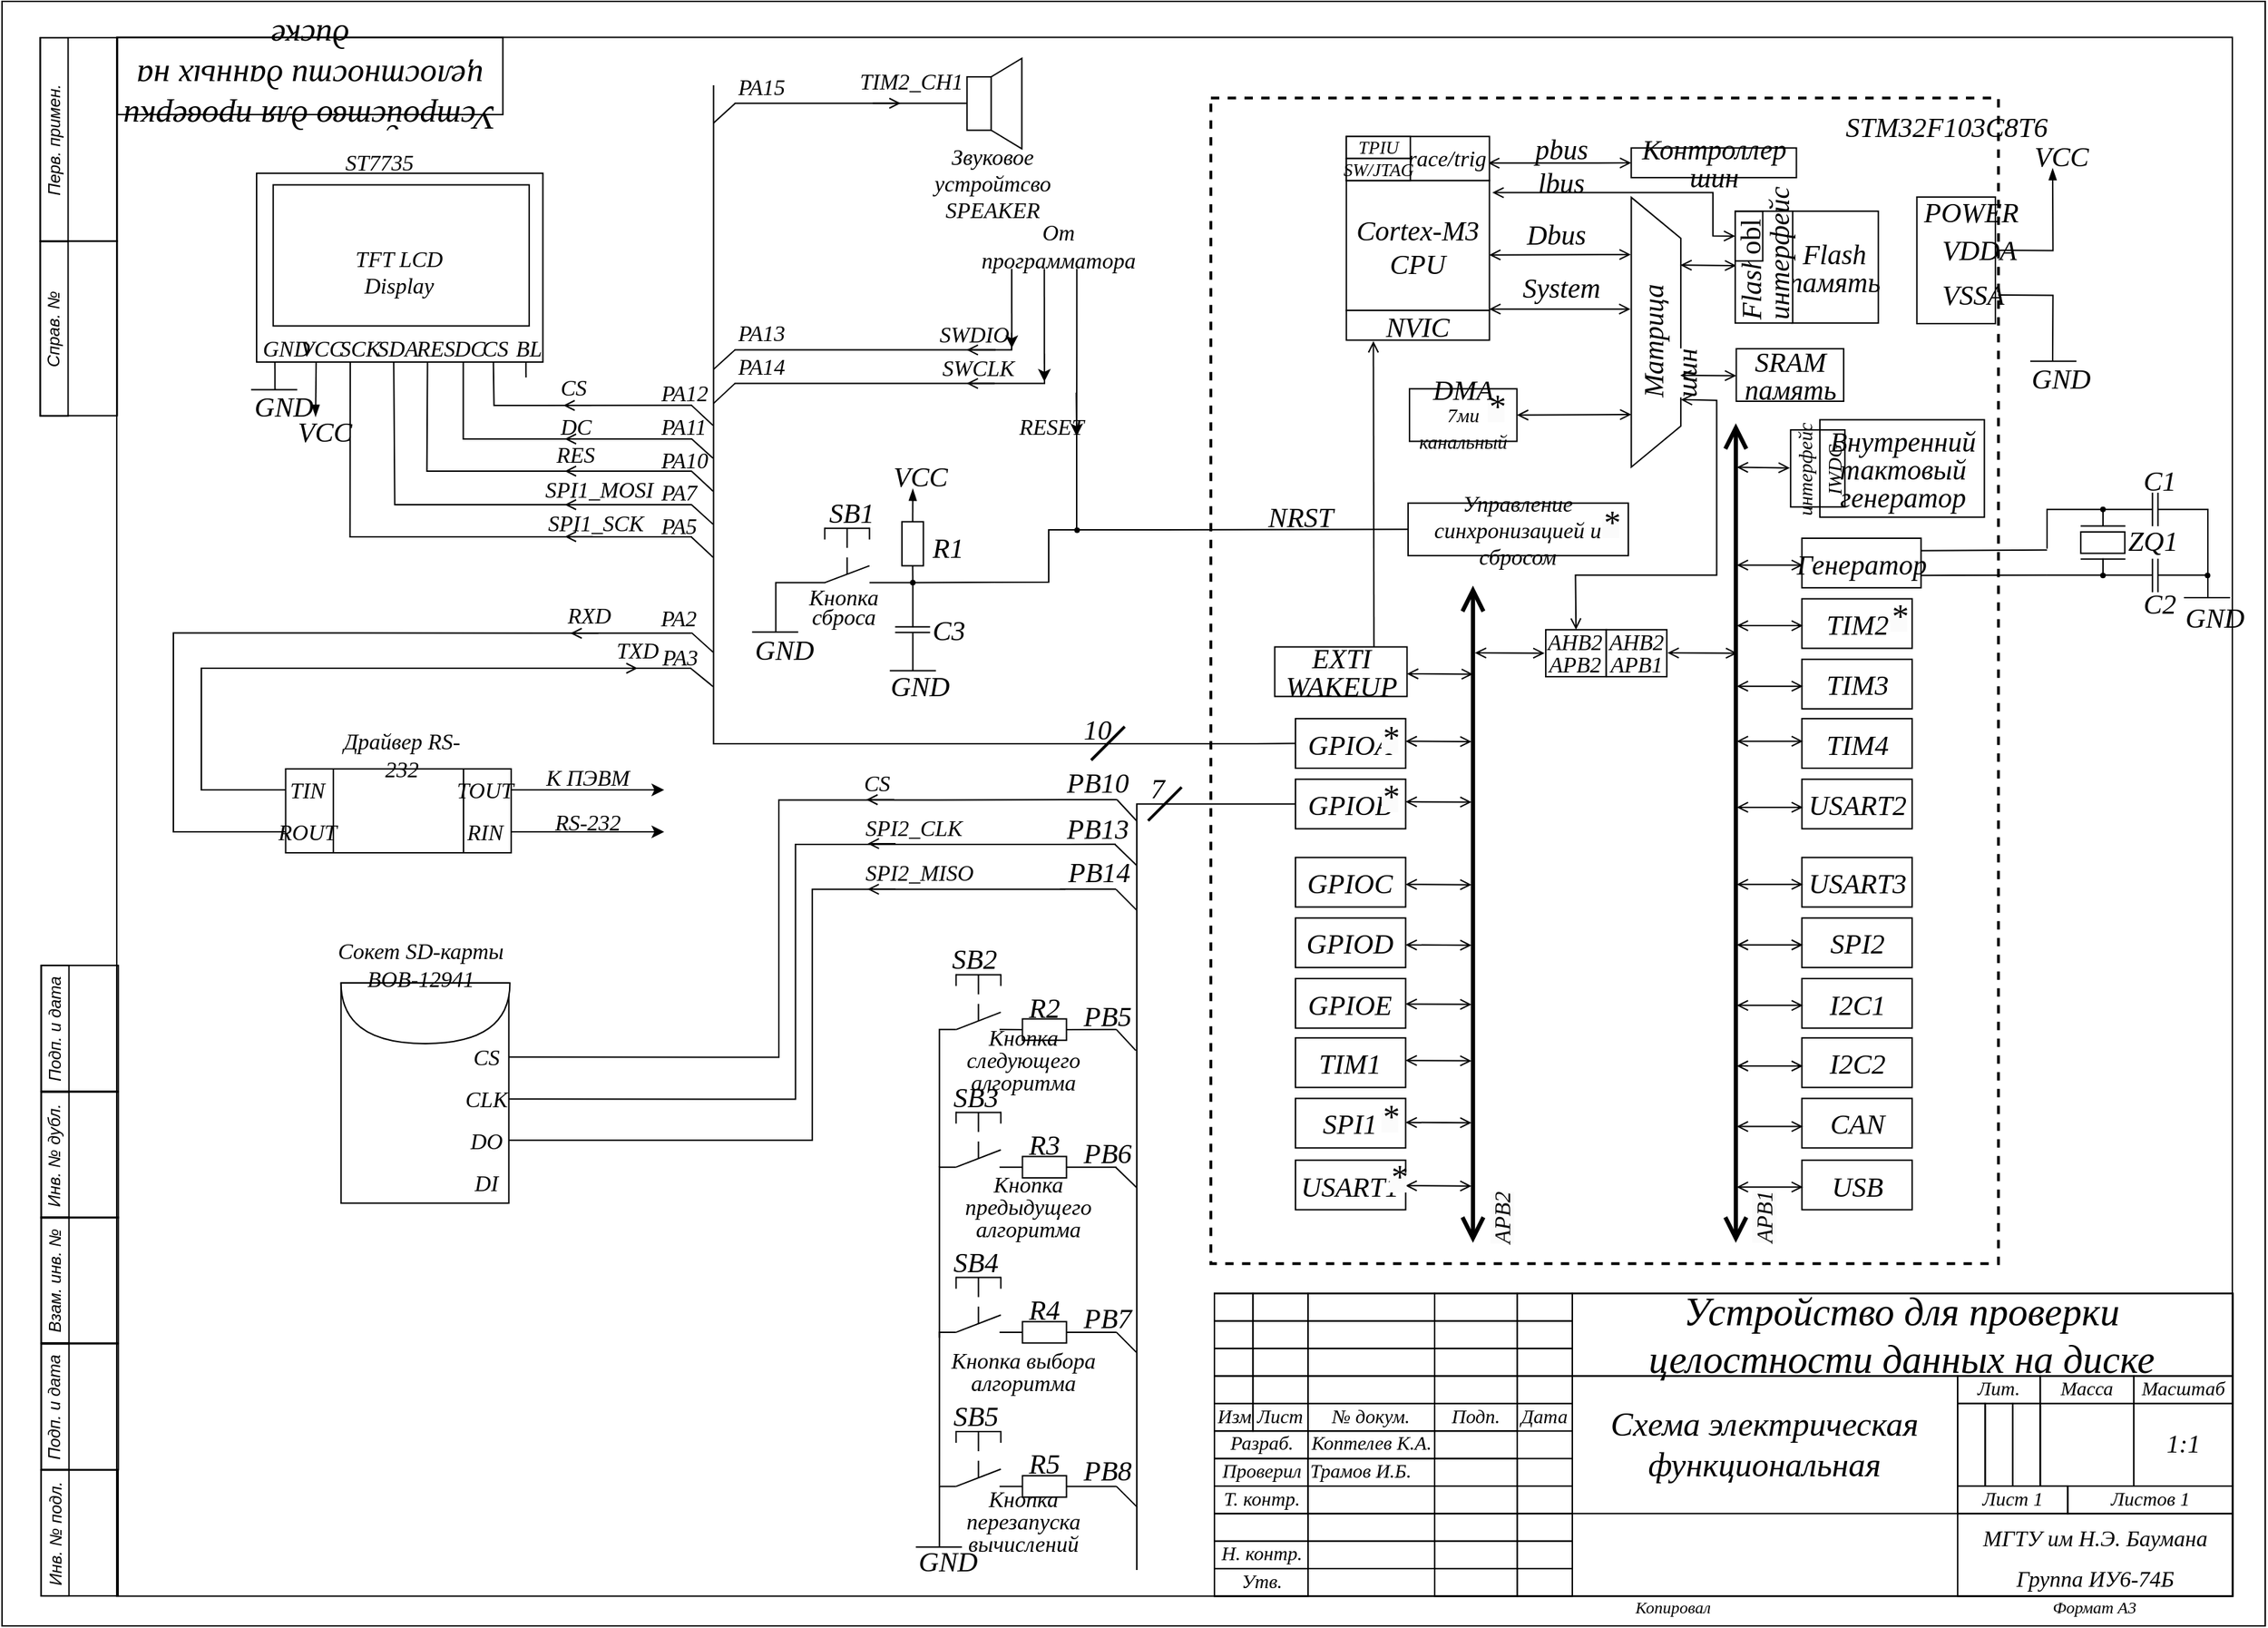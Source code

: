 <mxfile version="22.1.8" type="device">
  <diagram name="A3 Форма 1" id="4UMWuW4LYQygtjcPz86S">
    <mxGraphModel dx="1846" dy="1164" grid="1" gridSize="3.937" guides="1" tooltips="1" connect="1" arrows="1" fold="1" page="1" pageScale="1" pageWidth="1169" pageHeight="827" background="none" math="0" shadow="0">
      <root>
        <object label="" BlueprintName="Устройство для проверки целостности данных на диске" ProductName="Схема электрическая функциональная" Material="Материал" Manufacturer="&lt;font style=&quot;font-size: 16px;&quot;&gt;МГТУ им Н.Э. Баумана&lt;br&gt;Группа ИУ6-74Б&lt;/font&gt;" Designer="Коптелев К.А." Checker="Трамов И.Б." Approver="Фамилия И.О." Date="31.12.21" Scale="1:1" id="-3bvXb9xsOaprucixAK7-0">
          <mxCell />
        </object>
        <mxCell id="-3bvXb9xsOaprucixAK7-1" parent="-3bvXb9xsOaprucixAK7-0" />
        <mxCell id="-3bvXb9xsOaprucixAK7-2" value="" style="rounded=0;whiteSpace=wrap;html=1;fillColor=none;strokeWidth=1;strokeColor=#000000;fontStyle=2;movable=0;resizable=0;rotatable=0;deletable=0;editable=0;locked=1;connectable=0;" parent="-3bvXb9xsOaprucixAK7-1" vertex="1">
          <mxGeometry x="-449.57" y="-335.0" width="1618.58" height="1162" as="geometry" />
        </mxCell>
        <mxCell id="-3bvXb9xsOaprucixAK7-3" value="" style="rounded=0;whiteSpace=wrap;html=1;strokeWidth=1;fillColor=none;strokeColor=#000000;fontStyle=2;movable=0;resizable=0;rotatable=0;deletable=0;editable=0;locked=1;connectable=0;" parent="-3bvXb9xsOaprucixAK7-1" vertex="1">
          <mxGeometry x="-367.51" y="-309.28" width="1513" height="1115" as="geometry" />
        </mxCell>
        <mxCell id="-3bvXb9xsOaprucixAK7-5" value="" style="rounded=0;whiteSpace=wrap;html=1;strokeWidth=1;fillColor=none;fontFamily=GOSTRUS Type A;strokeColor=#000000;fontStyle=2" parent="-3bvXb9xsOaprucixAK7-1" vertex="1">
          <mxGeometry x="417.51" y="589.197" width="728.345" height="216.535" as="geometry" />
        </mxCell>
        <mxCell id="-3bvXb9xsOaprucixAK7-6" value="" style="rounded=0;whiteSpace=wrap;html=1;strokeWidth=1;fillColor=none;fontFamily=GOSTRUS Type A;fontSize=14;strokeColor=#000000;fontStyle=2" parent="-3bvXb9xsOaprucixAK7-1" vertex="1">
          <mxGeometry x="417.52" y="589.197" width="27.559" height="19.685" as="geometry" />
        </mxCell>
        <mxCell id="-3bvXb9xsOaprucixAK7-7" value="" style="rounded=0;whiteSpace=wrap;html=1;strokeWidth=1;fillColor=none;fontFamily=GOSTRUS Type A;fontSize=14;strokeColor=#000000;fontStyle=2" parent="-3bvXb9xsOaprucixAK7-1" vertex="1">
          <mxGeometry x="417.517" y="608.884" width="27.559" height="19.685" as="geometry" />
        </mxCell>
        <mxCell id="-3bvXb9xsOaprucixAK7-8" value="" style="rounded=0;whiteSpace=wrap;html=1;strokeWidth=1;fillColor=none;fontFamily=GOSTRUS Type A;fontSize=14;strokeColor=#000000;fontStyle=2" parent="-3bvXb9xsOaprucixAK7-1" vertex="1">
          <mxGeometry x="417.527" y="628.564" width="27.559" height="19.685" as="geometry" />
        </mxCell>
        <mxCell id="-3bvXb9xsOaprucixAK7-9" value="" style="rounded=0;whiteSpace=wrap;html=1;strokeWidth=1;fillColor=none;fontFamily=GOSTRUS Type A;fontSize=14;strokeColor=#000000;fontStyle=2" parent="-3bvXb9xsOaprucixAK7-1" vertex="1">
          <mxGeometry x="417.524" y="648.251" width="27.559" height="19.685" as="geometry" />
        </mxCell>
        <mxCell id="-3bvXb9xsOaprucixAK7-10" value="Изм" style="rounded=0;whiteSpace=wrap;html=1;strokeWidth=1;fillColor=none;fontFamily=GOSTRUS Type A;fontStyle=2;fontSize=14;strokeColor=#000000;" parent="-3bvXb9xsOaprucixAK7-1" vertex="1">
          <mxGeometry x="417.521" y="667.938" width="27.559" height="19.685" as="geometry" />
        </mxCell>
        <mxCell id="-3bvXb9xsOaprucixAK7-11" value="" style="rounded=0;whiteSpace=wrap;html=1;strokeWidth=1;fillColor=none;fontFamily=GOSTRUS Type A;fontSize=14;strokeColor=#000000;fontStyle=2" parent="-3bvXb9xsOaprucixAK7-1" vertex="1">
          <mxGeometry x="445.087" y="589.194" width="39.37" height="19.685" as="geometry" />
        </mxCell>
        <mxCell id="-3bvXb9xsOaprucixAK7-12" value="" style="rounded=0;whiteSpace=wrap;html=1;strokeWidth=1;fillColor=none;fontFamily=GOSTRUS Type A;fontSize=14;strokeColor=#000000;fontStyle=2" parent="-3bvXb9xsOaprucixAK7-1" vertex="1">
          <mxGeometry x="445.084" y="608.881" width="39.37" height="19.685" as="geometry" />
        </mxCell>
        <mxCell id="-3bvXb9xsOaprucixAK7-13" value="" style="rounded=0;whiteSpace=wrap;html=1;strokeWidth=1;fillColor=none;fontFamily=GOSTRUS Type A;fontSize=14;strokeColor=#000000;fontStyle=2" parent="-3bvXb9xsOaprucixAK7-1" vertex="1">
          <mxGeometry x="445.094" y="628.561" width="39.37" height="19.685" as="geometry" />
        </mxCell>
        <mxCell id="-3bvXb9xsOaprucixAK7-14" value="" style="rounded=0;whiteSpace=wrap;html=1;strokeWidth=1;fillColor=none;fontFamily=GOSTRUS Type A;fontSize=14;strokeColor=#000000;fontStyle=2" parent="-3bvXb9xsOaprucixAK7-1" vertex="1">
          <mxGeometry x="445.091" y="648.248" width="39.37" height="19.685" as="geometry" />
        </mxCell>
        <mxCell id="-3bvXb9xsOaprucixAK7-15" value="Лист" style="rounded=0;whiteSpace=wrap;html=1;strokeWidth=1;fillColor=none;fontFamily=GOSTRUS Type A;fontStyle=2;fontSize=14;strokeColor=#000000;" parent="-3bvXb9xsOaprucixAK7-1" vertex="1">
          <mxGeometry x="445.088" y="667.935" width="39.37" height="19.685" as="geometry" />
        </mxCell>
        <mxCell id="-3bvXb9xsOaprucixAK7-16" value="" style="rounded=0;whiteSpace=wrap;html=1;strokeWidth=1;fillColor=none;fontFamily=GOSTRUS Type A;fontSize=14;strokeColor=#000000;fontStyle=2" parent="-3bvXb9xsOaprucixAK7-1" vertex="1">
          <mxGeometry x="484.464" y="589.201" width="90.551" height="19.685" as="geometry" />
        </mxCell>
        <mxCell id="-3bvXb9xsOaprucixAK7-17" value="" style="rounded=0;whiteSpace=wrap;html=1;strokeWidth=1;fillColor=none;fontFamily=GOSTRUS Type A;fontSize=14;strokeColor=#000000;fontStyle=2" parent="-3bvXb9xsOaprucixAK7-1" vertex="1">
          <mxGeometry x="484.461" y="608.888" width="90.551" height="19.685" as="geometry" />
        </mxCell>
        <mxCell id="-3bvXb9xsOaprucixAK7-18" value="" style="rounded=0;whiteSpace=wrap;html=1;strokeWidth=1;fillColor=none;fontFamily=GOSTRUS Type A;fontSize=14;strokeColor=#000000;fontStyle=2" parent="-3bvXb9xsOaprucixAK7-1" vertex="1">
          <mxGeometry x="484.471" y="628.568" width="90.551" height="19.685" as="geometry" />
        </mxCell>
        <mxCell id="-3bvXb9xsOaprucixAK7-19" value="" style="rounded=0;whiteSpace=wrap;html=1;strokeWidth=1;fillColor=none;fontFamily=GOSTRUS Type A;fontSize=14;strokeColor=#000000;fontStyle=2" parent="-3bvXb9xsOaprucixAK7-1" vertex="1">
          <mxGeometry x="484.468" y="648.255" width="90.551" height="19.685" as="geometry" />
        </mxCell>
        <mxCell id="-3bvXb9xsOaprucixAK7-20" value="№ докум." style="rounded=0;whiteSpace=wrap;html=1;strokeWidth=1;fillColor=none;fontFamily=GOSTRUS Type A;fontStyle=2;fontSize=14;strokeColor=#000000;" parent="-3bvXb9xsOaprucixAK7-1" vertex="1">
          <mxGeometry x="484.465" y="667.942" width="90.551" height="19.685" as="geometry" />
        </mxCell>
        <mxCell id="-3bvXb9xsOaprucixAK7-21" value="" style="rounded=0;whiteSpace=wrap;html=1;strokeWidth=1;fillColor=none;fontFamily=GOSTRUS Type A;fontSize=14;strokeColor=#000000;fontStyle=2" parent="-3bvXb9xsOaprucixAK7-1" vertex="1">
          <mxGeometry x="575.021" y="589.198" width="59.055" height="19.685" as="geometry" />
        </mxCell>
        <mxCell id="-3bvXb9xsOaprucixAK7-22" value="" style="rounded=0;whiteSpace=wrap;html=1;strokeWidth=1;fillColor=none;fontFamily=GOSTRUS Type A;fontSize=14;strokeColor=#000000;fontStyle=2" parent="-3bvXb9xsOaprucixAK7-1" vertex="1">
          <mxGeometry x="575.018" y="608.885" width="59.055" height="19.685" as="geometry" />
        </mxCell>
        <mxCell id="-3bvXb9xsOaprucixAK7-23" value="" style="rounded=0;whiteSpace=wrap;html=1;strokeWidth=1;fillColor=none;fontFamily=GOSTRUS Type A;fontSize=14;strokeColor=#000000;fontStyle=2" parent="-3bvXb9xsOaprucixAK7-1" vertex="1">
          <mxGeometry x="575.028" y="628.565" width="59.055" height="19.685" as="geometry" />
        </mxCell>
        <mxCell id="-3bvXb9xsOaprucixAK7-24" value="" style="rounded=0;whiteSpace=wrap;html=1;strokeWidth=1;fillColor=none;fontFamily=GOSTRUS Type A;fontSize=14;strokeColor=#000000;fontStyle=2" parent="-3bvXb9xsOaprucixAK7-1" vertex="1">
          <mxGeometry x="575.025" y="648.252" width="59.055" height="19.685" as="geometry" />
        </mxCell>
        <mxCell id="-3bvXb9xsOaprucixAK7-25" value="Подп." style="rounded=0;whiteSpace=wrap;html=1;strokeWidth=1;fillColor=none;fontFamily=GOSTRUS Type A;fontStyle=2;fontSize=14;strokeColor=#000000;" parent="-3bvXb9xsOaprucixAK7-1" vertex="1">
          <mxGeometry x="575.022" y="667.939" width="59.055" height="19.685" as="geometry" />
        </mxCell>
        <mxCell id="-3bvXb9xsOaprucixAK7-26" value="" style="rounded=0;whiteSpace=wrap;html=1;strokeWidth=1;fillColor=none;fontFamily=GOSTRUS Type A;fontSize=14;strokeColor=#000000;fontStyle=2" parent="-3bvXb9xsOaprucixAK7-1" vertex="1">
          <mxGeometry x="575.028" y="687.615" width="59.055" height="19.685" as="geometry" />
        </mxCell>
        <mxCell id="-3bvXb9xsOaprucixAK7-27" value="" style="rounded=0;whiteSpace=wrap;html=1;strokeWidth=1;fillColor=none;fontFamily=GOSTRUS Type A;fontSize=14;strokeColor=#000000;fontStyle=2" parent="-3bvXb9xsOaprucixAK7-1" vertex="1">
          <mxGeometry x="575.025" y="707.302" width="59.055" height="19.685" as="geometry" />
        </mxCell>
        <mxCell id="-3bvXb9xsOaprucixAK7-28" value="" style="rounded=0;whiteSpace=wrap;html=1;strokeWidth=1;fillColor=none;fontFamily=GOSTRUS Type A;fontSize=14;strokeColor=#000000;fontStyle=2" parent="-3bvXb9xsOaprucixAK7-1" vertex="1">
          <mxGeometry x="575.035" y="726.982" width="59.055" height="19.685" as="geometry" />
        </mxCell>
        <mxCell id="-3bvXb9xsOaprucixAK7-29" value="" style="rounded=0;whiteSpace=wrap;html=1;strokeWidth=1;fillColor=none;fontFamily=GOSTRUS Type A;fontSize=14;strokeColor=#000000;fontStyle=2" parent="-3bvXb9xsOaprucixAK7-1" vertex="1">
          <mxGeometry x="575.032" y="746.669" width="59.055" height="19.685" as="geometry" />
        </mxCell>
        <mxCell id="-3bvXb9xsOaprucixAK7-30" value="" style="rounded=0;whiteSpace=wrap;html=1;strokeWidth=1;fillColor=none;fontFamily=GOSTRUS Type A;fontSize=14;strokeColor=#000000;fontStyle=2" parent="-3bvXb9xsOaprucixAK7-1" vertex="1">
          <mxGeometry x="575.029" y="766.356" width="59.055" height="19.685" as="geometry" />
        </mxCell>
        <mxCell id="-3bvXb9xsOaprucixAK7-31" value="" style="rounded=0;whiteSpace=wrap;html=1;strokeWidth=1;fillColor=none;fontFamily=GOSTRUS Type A;fontSize=14;strokeColor=#000000;fontStyle=2" parent="-3bvXb9xsOaprucixAK7-1" vertex="1">
          <mxGeometry x="634.095" y="589.202" width="39.37" height="19.685" as="geometry" />
        </mxCell>
        <mxCell id="-3bvXb9xsOaprucixAK7-32" value="" style="rounded=0;whiteSpace=wrap;html=1;strokeWidth=1;fillColor=none;fontFamily=GOSTRUS Type A;fontSize=14;strokeColor=#000000;fontStyle=2" parent="-3bvXb9xsOaprucixAK7-1" vertex="1">
          <mxGeometry x="634.092" y="608.889" width="39.37" height="19.685" as="geometry" />
        </mxCell>
        <mxCell id="-3bvXb9xsOaprucixAK7-33" value="" style="rounded=0;whiteSpace=wrap;html=1;strokeWidth=1;fillColor=none;fontFamily=GOSTRUS Type A;fontSize=14;strokeColor=#000000;fontStyle=2" parent="-3bvXb9xsOaprucixAK7-1" vertex="1">
          <mxGeometry x="634.102" y="628.569" width="39.37" height="19.685" as="geometry" />
        </mxCell>
        <mxCell id="-3bvXb9xsOaprucixAK7-34" value="" style="rounded=0;whiteSpace=wrap;html=1;strokeWidth=1;fillColor=none;fontFamily=GOSTRUS Type A;fontSize=14;strokeColor=#000000;fontStyle=2" parent="-3bvXb9xsOaprucixAK7-1" vertex="1">
          <mxGeometry x="634.099" y="648.256" width="39.37" height="19.685" as="geometry" />
        </mxCell>
        <mxCell id="-3bvXb9xsOaprucixAK7-35" value="Дата" style="rounded=0;whiteSpace=wrap;html=1;strokeWidth=1;fillColor=none;fontFamily=GOSTRUS Type A;fontStyle=2;fontSize=14;strokeColor=#000000;" parent="-3bvXb9xsOaprucixAK7-1" vertex="1">
          <mxGeometry x="634.096" y="667.943" width="39.37" height="19.685" as="geometry" />
        </mxCell>
        <mxCell id="-3bvXb9xsOaprucixAK7-38" value="" style="rounded=0;whiteSpace=wrap;html=1;strokeWidth=1;fillColor=none;fontFamily=GOSTRUS Type A;fontSize=12;strokeColor=#000000;fontStyle=2" parent="-3bvXb9xsOaprucixAK7-1" vertex="1">
          <mxGeometry x="634.109" y="726.976" width="39.37" height="19.685" as="geometry" />
        </mxCell>
        <mxCell id="-3bvXb9xsOaprucixAK7-39" value="" style="rounded=0;whiteSpace=wrap;html=1;strokeWidth=1;fillColor=none;fontFamily=GOSTRUS Type A;fontSize=12;strokeColor=#000000;fontStyle=2" parent="-3bvXb9xsOaprucixAK7-1" vertex="1">
          <mxGeometry x="634.106" y="746.663" width="39.37" height="19.685" as="geometry" />
        </mxCell>
        <mxCell id="-3bvXb9xsOaprucixAK7-40" value="" style="rounded=0;whiteSpace=wrap;html=1;strokeWidth=1;fillColor=none;fontFamily=GOSTRUS Type A;fontSize=12;strokeColor=#000000;fontStyle=2" parent="-3bvXb9xsOaprucixAK7-1" vertex="1">
          <mxGeometry x="634.103" y="766.35" width="39.37" height="19.685" as="geometry" />
        </mxCell>
        <mxCell id="-3bvXb9xsOaprucixAK7-42" value="" style="rounded=0;whiteSpace=wrap;html=1;strokeWidth=1;fillColor=none;fontFamily=GOSTRUS Type A;fontSize=14;strokeColor=#000000;fontStyle=2" parent="-3bvXb9xsOaprucixAK7-1" vertex="1">
          <mxGeometry x="575.056" y="786.053" width="59.055" height="19.685" as="geometry" />
        </mxCell>
        <mxCell id="-3bvXb9xsOaprucixAK7-43" value="Разраб." style="rounded=0;whiteSpace=wrap;html=1;strokeWidth=1;fillColor=none;fontFamily=GOSTRUS Type A;fontStyle=2;fontSize=14;strokeColor=#000000;" parent="-3bvXb9xsOaprucixAK7-1" vertex="1">
          <mxGeometry x="417.545" y="687.612" width="66.929" height="19.685" as="geometry" />
        </mxCell>
        <mxCell id="-3bvXb9xsOaprucixAK7-44" value="Проверил" style="rounded=0;whiteSpace=wrap;html=1;strokeWidth=1;fillColor=none;fontFamily=GOSTRUS Type A;fontStyle=2;fontSize=14;strokeColor=#000000;" parent="-3bvXb9xsOaprucixAK7-1" vertex="1">
          <mxGeometry x="417.512" y="707.299" width="66.929" height="19.685" as="geometry" />
        </mxCell>
        <mxCell id="-3bvXb9xsOaprucixAK7-45" value="Т. контр." style="rounded=0;whiteSpace=wrap;html=1;strokeWidth=1;fillColor=none;fontFamily=GOSTRUS Type A;fontStyle=2;fontSize=14;strokeColor=#000000;" parent="-3bvXb9xsOaprucixAK7-1" vertex="1">
          <mxGeometry x="417.509" y="726.986" width="66.929" height="19.685" as="geometry" />
        </mxCell>
        <mxCell id="-3bvXb9xsOaprucixAK7-46" value="" style="rounded=0;whiteSpace=wrap;html=1;strokeWidth=1;fillColor=none;fontFamily=GOSTRUS Type A;fontStyle=2;fontSize=14;strokeColor=#000000;" parent="-3bvXb9xsOaprucixAK7-1" vertex="1">
          <mxGeometry x="417.546" y="746.673" width="66.929" height="19.685" as="geometry" />
        </mxCell>
        <mxCell id="-3bvXb9xsOaprucixAK7-47" value="Н. контр." style="rounded=0;whiteSpace=wrap;html=1;strokeWidth=1;fillColor=none;fontFamily=GOSTRUS Type A;fontStyle=2;fontSize=14;strokeColor=#000000;" parent="-3bvXb9xsOaprucixAK7-1" vertex="1">
          <mxGeometry x="417.543" y="766.37" width="66.929" height="19.685" as="geometry" />
        </mxCell>
        <mxCell id="-3bvXb9xsOaprucixAK7-48" value="Утв." style="rounded=0;whiteSpace=wrap;html=1;strokeWidth=1;fillColor=none;fontFamily=GOSTRUS Type A;fontStyle=2;fontSize=14;strokeColor=#000000;" parent="-3bvXb9xsOaprucixAK7-1" vertex="1">
          <mxGeometry x="417.55" y="786.057" width="66.929" height="19.685" as="geometry" />
        </mxCell>
        <object placeholders="1" placeholder="Designer" label="Коптелев К.А." id="-3bvXb9xsOaprucixAK7-49">
          <mxCell style="rounded=0;whiteSpace=wrap;html=1;strokeWidth=1;fillColor=none;fontFamily=GOSTRUS Type A;fontSize=14;strokeColor=#000000;fontStyle=2;align=left;" parent="-3bvXb9xsOaprucixAK7-1" vertex="1">
            <mxGeometry x="484.502" y="687.629" width="90.551" height="19.685" as="geometry" />
          </mxCell>
        </object>
        <mxCell id="-3bvXb9xsOaprucixAK7-50" value="" style="rounded=0;whiteSpace=wrap;html=1;strokeWidth=1;fillColor=none;fontFamily=GOSTRUS Type A;fontSize=14;strokeColor=#000000;fontStyle=2" parent="-3bvXb9xsOaprucixAK7-1" vertex="1">
          <mxGeometry x="484.459" y="746.686" width="90.551" height="19.685" as="geometry" />
        </mxCell>
        <mxCell id="-3bvXb9xsOaprucixAK7-51" value="" style="rounded=0;whiteSpace=wrap;html=1;strokeWidth=1;fillColor=none;fontFamily=GOSTRUS Type A;fontSize=14;strokeColor=#000000;fontStyle=2" parent="-3bvXb9xsOaprucixAK7-1" vertex="1">
          <mxGeometry x="484.422" y="726.999" width="90.551" height="19.685" as="geometry" />
        </mxCell>
        <object placeholders="1" placeholder="Checker" label="Трамов И.Б." id="-3bvXb9xsOaprucixAK7-52">
          <mxCell style="rounded=0;whiteSpace=wrap;html=1;strokeWidth=1;fillColor=none;fontFamily=GOSTRUS Type A;fontSize=14;strokeColor=#000000;fontStyle=2;align=left;" parent="-3bvXb9xsOaprucixAK7-1" vertex="1">
            <mxGeometry x="484.425" y="707.312" width="90.551" height="19.685" as="geometry" />
          </mxCell>
        </object>
        <mxCell id="-3bvXb9xsOaprucixAK7-54" value="" style="rounded=0;whiteSpace=wrap;html=1;strokeWidth=1;fillColor=none;fontFamily=GOSTRUS Type A;fontSize=14;strokeColor=#000000;fontStyle=2" parent="-3bvXb9xsOaprucixAK7-1" vertex="1">
          <mxGeometry x="484.499" y="766.346" width="90.551" height="19.685" as="geometry" />
        </mxCell>
        <object placeholders="1" placeholder="BlueprintName" label="Устройство для проверки целостности данных на диске" id="-3bvXb9xsOaprucixAK7-55">
          <mxCell style="rounded=0;whiteSpace=wrap;html=1;strokeWidth=1;fillColor=none;fontFamily=GOSTRUS Type A;fontSize=28;strokeColor=#000000;fontStyle=2" parent="-3bvXb9xsOaprucixAK7-1" vertex="1">
            <mxGeometry x="673.478" y="589.205" width="472.44" height="59.055" as="geometry" />
          </mxCell>
        </object>
        <object placeholders="1" placeholder="ProductName" label="Схема электрическая функциональная" id="-3bvXb9xsOaprucixAK7-56">
          <mxCell style="rounded=0;whiteSpace=wrap;html=1;strokeWidth=1;fillColor=none;fontFamily=GOSTRUS Type A;fontSize=24;strokeColor=#000000;fontStyle=2" parent="-3bvXb9xsOaprucixAK7-1" vertex="1">
            <mxGeometry x="673.475" y="648.232" width="275.59" height="98.425" as="geometry" />
          </mxCell>
        </object>
        <object placeholders="1" placeholder="Manufacturer" label="&lt;font style=&quot;font-size: 16px;&quot;&gt;МГТУ им Н.Э. Баумана&lt;br&gt;Группа ИУ6-74Б&lt;/font&gt;" id="-3bvXb9xsOaprucixAK7-58">
          <mxCell style="rounded=0;whiteSpace=wrap;html=1;strokeWidth=1;fillColor=none;fontFamily=GOSTRUS Type A;fontSize=24;strokeColor=#000000;fontStyle=2" parent="-3bvXb9xsOaprucixAK7-1" vertex="1">
            <mxGeometry x="949.069" y="746.686" width="196.85" height="59.055" as="geometry" />
          </mxCell>
        </object>
        <object label="Лист 1" placeholders="1" id="-3bvXb9xsOaprucixAK7-59">
          <mxCell style="rounded=0;whiteSpace=wrap;html=1;strokeWidth=1;fillColor=none;fontFamily=GOSTRUS Type A;fontStyle=2;fontSize=14;strokeColor=#000000;" parent="-3bvXb9xsOaprucixAK7-1" vertex="1">
            <mxGeometry x="949.066" y="726.963" width="78.74" height="19.685" as="geometry" />
          </mxCell>
        </object>
        <mxCell id="-3bvXb9xsOaprucixAK7-60" value="Листов 1" style="rounded=0;whiteSpace=wrap;html=1;strokeWidth=1;fillColor=none;fontFamily=GOSTRUS Type A;fontStyle=2;fontSize=14;strokeColor=#000000;" parent="-3bvXb9xsOaprucixAK7-1" vertex="1">
          <mxGeometry x="1027.743" y="727.0" width="118.11" height="19.685" as="geometry" />
        </mxCell>
        <mxCell id="-3bvXb9xsOaprucixAK7-61" value="Масштаб" style="rounded=0;whiteSpace=wrap;html=1;strokeWidth=1;fillColor=none;fontFamily=GOSTRUS Type A;fontStyle=2;fontSize=14;strokeColor=#000000;" parent="-3bvXb9xsOaprucixAK7-1" vertex="1">
          <mxGeometry x="1075.05" y="648.237" width="70.866" height="19.685" as="geometry" />
        </mxCell>
        <mxCell id="-3bvXb9xsOaprucixAK7-62" value="Масса" style="rounded=0;whiteSpace=wrap;html=1;strokeWidth=1;fillColor=none;fontFamily=GOSTRUS Type A;fontStyle=2;fontSize=14;strokeColor=#000000;" parent="-3bvXb9xsOaprucixAK7-1" vertex="1">
          <mxGeometry x="1008.117" y="648.264" width="66.929" height="19.685" as="geometry" />
        </mxCell>
        <mxCell id="-3bvXb9xsOaprucixAK7-63" value="Лит." style="rounded=0;whiteSpace=wrap;html=1;strokeWidth=1;fillColor=none;fontFamily=GOSTRUS Type A;fontStyle=2;fontSize=14;strokeColor=#000000;" parent="-3bvXb9xsOaprucixAK7-1" vertex="1">
          <mxGeometry x="949.064" y="648.231" width="59.055" height="19.685" as="geometry" />
        </mxCell>
        <mxCell id="-3bvXb9xsOaprucixAK7-64" value="" style="rounded=0;whiteSpace=wrap;html=1;strokeWidth=1;fillColor=none;fontFamily=GOSTRUS Type A;strokeColor=#000000;fontStyle=2" parent="-3bvXb9xsOaprucixAK7-1" vertex="1">
          <mxGeometry x="949.031" y="667.948" width="59.055" height="59.055" as="geometry" />
        </mxCell>
        <mxCell id="-3bvXb9xsOaprucixAK7-65" value="" style="rounded=0;whiteSpace=wrap;html=1;strokeWidth=1;fillColor=none;fontFamily=GOSTRUS Type A;strokeColor=#000000;fontStyle=2" parent="-3bvXb9xsOaprucixAK7-1" vertex="1">
          <mxGeometry x="1008.124" y="667.911" width="66.929" height="59.055" as="geometry" />
        </mxCell>
        <object placeholders="1" placeholder="Scale" id="-3bvXb9xsOaprucixAK7-66">
          <mxCell style="rounded=0;whiteSpace=wrap;html=1;strokeWidth=1;fillColor=none;fontFamily=GOSTRUS Type A;fontSize=18;strokeColor=#000000;fontStyle=2" parent="-3bvXb9xsOaprucixAK7-1" vertex="1">
            <mxGeometry x="1074.987" y="667.914" width="70.866" height="59.055" as="geometry" />
          </mxCell>
        </object>
        <mxCell id="-3bvXb9xsOaprucixAK7-67" value="" style="rounded=0;whiteSpace=wrap;html=1;strokeWidth=1;fillColor=none;fontFamily=GOSTRUS Type A;strokeColor=#000000;fontStyle=2" parent="-3bvXb9xsOaprucixAK7-1" vertex="1">
          <mxGeometry x="949.068" y="667.905" width="19.685" height="59.055" as="geometry" />
        </mxCell>
        <mxCell id="-3bvXb9xsOaprucixAK7-68" value="" style="rounded=0;whiteSpace=wrap;html=1;strokeWidth=1;fillColor=none;fontFamily=GOSTRUS Type A;strokeColor=#000000;fontStyle=2" parent="-3bvXb9xsOaprucixAK7-1" vertex="1">
          <mxGeometry x="968.715" y="667.952" width="19.685" height="59.055" as="geometry" />
        </mxCell>
        <mxCell id="-3bvXb9xsOaprucixAK7-69" value="" style="rounded=0;whiteSpace=wrap;html=1;strokeWidth=1;fillColor=none;fontFamily=GOSTRUS Type A;strokeColor=#000000;fontStyle=2" parent="-3bvXb9xsOaprucixAK7-1" vertex="1">
          <mxGeometry x="988.442" y="667.949" width="19.685" height="59.055" as="geometry" />
        </mxCell>
        <mxCell id="-3bvXb9xsOaprucixAK7-70" value="Копировал" style="text;html=1;strokeColor=none;fillColor=none;align=center;verticalAlign=middle;whiteSpace=wrap;rounded=0;fontFamily=GOSTRUS Type A;fontSize=12;fontStyle=2" parent="-3bvXb9xsOaprucixAK7-1" vertex="1">
          <mxGeometry x="673.443" y="803.84" width="144.64" height="20" as="geometry" />
        </mxCell>
        <mxCell id="-3bvXb9xsOaprucixAK7-71" value="Формат А3" style="text;html=1;strokeColor=none;fillColor=none;align=center;verticalAlign=middle;whiteSpace=wrap;rounded=0;fontFamily=GOSTRUS Type A;fontSize=12;fontStyle=2" parent="-3bvXb9xsOaprucixAK7-1" vertex="1">
          <mxGeometry x="948.01" y="803.84" width="197.9" height="20" as="geometry" />
        </mxCell>
        <object placeholder="BlueprintName" placeholders="1" id="ooexdDU5yCNyj8Z1UGUE-0">
          <mxCell style="rounded=0;whiteSpace=wrap;html=1;strokeWidth=1;fillColor=none;strokeColor=#000000;fontFamily=GOSTRUS Type A;fontSize=24;rotation=-180;fontStyle=2" parent="-3bvXb9xsOaprucixAK7-1" vertex="1">
            <mxGeometry x="-366.94" y="-309.16" width="275.59" height="55.118" as="geometry" />
          </mxCell>
        </object>
        <mxCell id="ooexdDU5yCNyj8Z1UGUE-1" value="" style="rounded=0;whiteSpace=wrap;html=1;fillColor=none;rotation=-90;fontStyle=2" parent="-3bvXb9xsOaprucixAK7-1" vertex="1">
          <mxGeometry x="-467.37" y="-263.85" width="145.43" height="55" as="geometry" />
        </mxCell>
        <mxCell id="ooexdDU5yCNyj8Z1UGUE-2" value="Перв. примен." style="rounded=0;whiteSpace=wrap;html=1;fillColor=none;rotation=-90;fontStyle=2" parent="-3bvXb9xsOaprucixAK7-1" vertex="1">
          <mxGeometry x="-485.0" y="-246.23" width="145.43" height="20" as="geometry" />
        </mxCell>
        <mxCell id="ooexdDU5yCNyj8Z1UGUE-3" value="" style="rounded=0;whiteSpace=wrap;html=1;fillColor=none;rotation=-90;fontStyle=2" parent="-3bvXb9xsOaprucixAK7-1" vertex="1">
          <mxGeometry x="-457.03" y="-128.53" width="124.74" height="55" as="geometry" />
        </mxCell>
        <mxCell id="ooexdDU5yCNyj8Z1UGUE-4" value="Справ. №" style="rounded=0;whiteSpace=wrap;html=1;fillColor=none;rotation=-90;fontStyle=2" parent="-3bvXb9xsOaprucixAK7-1" vertex="1">
          <mxGeometry x="-474.73" y="-110.84" width="124.88" height="20" as="geometry" />
        </mxCell>
        <mxCell id="ooexdDU5yCNyj8Z1UGUE-5" value="" style="rounded=0;whiteSpace=wrap;html=1;fillColor=none;rotation=-90;fontStyle=2" parent="-3bvXb9xsOaprucixAK7-1" vertex="1">
          <mxGeometry x="-439.04" y="733.06" width="90" height="55" as="geometry" />
        </mxCell>
        <mxCell id="ooexdDU5yCNyj8Z1UGUE-6" value="Инв. № подл." style="rounded=0;whiteSpace=wrap;html=1;fillColor=none;rotation=-90;fontStyle=2" parent="-3bvXb9xsOaprucixAK7-1" vertex="1">
          <mxGeometry x="-456.68" y="750.56" width="90" height="20" as="geometry" />
        </mxCell>
        <mxCell id="ooexdDU5yCNyj8Z1UGUE-7" value="" style="rounded=0;whiteSpace=wrap;html=1;fillColor=none;rotation=-90;fontStyle=2" parent="-3bvXb9xsOaprucixAK7-1" vertex="1">
          <mxGeometry x="-438.85" y="642.73" width="90" height="55" as="geometry" />
        </mxCell>
        <mxCell id="ooexdDU5yCNyj8Z1UGUE-8" value="Подп. и дата" style="rounded=0;whiteSpace=wrap;html=1;fillColor=none;rotation=-90;fontStyle=2" parent="-3bvXb9xsOaprucixAK7-1" vertex="1">
          <mxGeometry x="-456.68" y="660.23" width="90" height="20" as="geometry" />
        </mxCell>
        <mxCell id="ooexdDU5yCNyj8Z1UGUE-9" value="" style="rounded=0;whiteSpace=wrap;html=1;fillColor=none;rotation=-90;fontStyle=2" parent="-3bvXb9xsOaprucixAK7-1" vertex="1">
          <mxGeometry x="-438.853" y="552.177" width="90" height="55" as="geometry" />
        </mxCell>
        <mxCell id="ooexdDU5yCNyj8Z1UGUE-10" value="Взам. инв. №" style="rounded=0;whiteSpace=wrap;html=1;fillColor=none;rotation=-90;fontStyle=2" parent="-3bvXb9xsOaprucixAK7-1" vertex="1">
          <mxGeometry x="-456.683" y="569.677" width="90" height="20" as="geometry" />
        </mxCell>
        <mxCell id="ooexdDU5yCNyj8Z1UGUE-11" value="" style="rounded=0;whiteSpace=wrap;html=1;fillColor=none;rotation=-90;fontStyle=2" parent="-3bvXb9xsOaprucixAK7-1" vertex="1">
          <mxGeometry x="-438.856" y="462.634" width="90" height="55" as="geometry" />
        </mxCell>
        <mxCell id="ooexdDU5yCNyj8Z1UGUE-12" value="Инв. № дубл." style="rounded=0;whiteSpace=wrap;html=1;fillColor=none;rotation=-90;fontStyle=2" parent="-3bvXb9xsOaprucixAK7-1" vertex="1">
          <mxGeometry x="-456.686" y="480.134" width="90" height="20" as="geometry" />
        </mxCell>
        <mxCell id="ooexdDU5yCNyj8Z1UGUE-13" value="" style="rounded=0;whiteSpace=wrap;html=1;fillColor=none;rotation=-90;fontStyle=2" parent="-3bvXb9xsOaprucixAK7-1" vertex="1">
          <mxGeometry x="-438.859" y="372.081" width="90" height="55" as="geometry" />
        </mxCell>
        <mxCell id="ooexdDU5yCNyj8Z1UGUE-14" value="Подп. и дата" style="rounded=0;whiteSpace=wrap;html=1;fillColor=none;rotation=-90;fontStyle=2" parent="-3bvXb9xsOaprucixAK7-1" vertex="1">
          <mxGeometry x="-456.689" y="389.581" width="90" height="20" as="geometry" />
        </mxCell>
        <mxCell id="EKMDH8cztS3GwZSEMy-4-337" value="" style="endArrow=none;html=1;rounded=0;fontStyle=2;edgeStyle=orthogonalEdgeStyle;" parent="-3bvXb9xsOaprucixAK7-1" edge="1">
          <mxGeometry width="50" height="50" relative="1" as="geometry">
            <mxPoint x="260.31" y="80.44" as="sourcePoint" />
            <mxPoint x="374" y="43" as="targetPoint" />
            <Array as="points">
              <mxPoint x="299" y="80" />
              <mxPoint x="299" y="43" />
              <mxPoint x="374" y="43" />
            </Array>
          </mxGeometry>
        </mxCell>
        <mxCell id="EKMDH8cztS3GwZSEMy-4-348" value="" style="ellipse;whiteSpace=wrap;html=1;aspect=fixed;fillColor=#000000;fontStyle=2" parent="-3bvXb9xsOaprucixAK7-1" vertex="1">
          <mxGeometry x="317.81" y="41.69" width="3" height="3" as="geometry" />
        </mxCell>
        <mxCell id="EKMDH8cztS3GwZSEMy-4-350" value="&lt;div style=&quot;text-align: center;&quot;&gt;&lt;font size=&quot;1&quot; face=&quot;GOSTRUS Type A&quot;&gt;&lt;span style=&quot;font-size: 16px;&quot;&gt;RESET&lt;/span&gt;&lt;/font&gt;&lt;/div&gt;" style="text;whiteSpace=wrap;html=1;fontStyle=2;fontSize=16;fontFamily=GOSTRUS Type A;verticalAlign=middle;" parent="-3bvXb9xsOaprucixAK7-1" vertex="1">
          <mxGeometry x="276.14" y="-39" width="35.08" height="15.75" as="geometry" />
        </mxCell>
        <mxCell id="EKMDH8cztS3GwZSEMy-4-353" value="" style="endArrow=none;html=1;rounded=0;fontStyle=2;edgeStyle=orthogonalEdgeStyle;" parent="-3bvXb9xsOaprucixAK7-1" edge="1">
          <mxGeometry width="50" height="50" relative="1" as="geometry">
            <mxPoint x="74.31" y="-61.81" as="sourcePoint" />
            <mxPoint x="296" y="-83" as="targetPoint" />
            <Array as="points">
              <mxPoint x="296" y="-62" />
              <mxPoint x="296" y="-79" />
            </Array>
          </mxGeometry>
        </mxCell>
        <mxCell id="EKMDH8cztS3GwZSEMy-4-354" value="" style="endArrow=none;html=1;rounded=0;fontStyle=2;edgeStyle=orthogonalEdgeStyle;" parent="-3bvXb9xsOaprucixAK7-1" edge="1">
          <mxGeometry width="50" height="50" relative="1" as="geometry">
            <mxPoint x="74.31" y="-85.81" as="sourcePoint" />
            <mxPoint x="272.5" y="-98" as="targetPoint" />
            <Array as="points">
              <mxPoint x="273" y="-86" />
            </Array>
          </mxGeometry>
        </mxCell>
        <mxCell id="EKMDH8cztS3GwZSEMy-4-356" value="" style="endArrow=open;html=1;rounded=0;endFill=0;fontStyle=2" parent="-3bvXb9xsOaprucixAK7-1" edge="1">
          <mxGeometry width="50" height="50" relative="1" as="geometry">
            <mxPoint x="260.307" y="-61.7" as="sourcePoint" />
            <mxPoint x="240.307" y="-61.7" as="targetPoint" />
          </mxGeometry>
        </mxCell>
        <mxCell id="EKMDH8cztS3GwZSEMy-4-357" value="" style="endArrow=open;html=1;rounded=0;endFill=0;fontStyle=2" parent="-3bvXb9xsOaprucixAK7-1" edge="1">
          <mxGeometry width="50" height="50" relative="1" as="geometry">
            <mxPoint x="261" y="-85.7" as="sourcePoint" />
            <mxPoint x="240.304" y="-85.7" as="targetPoint" />
          </mxGeometry>
        </mxCell>
        <mxCell id="EKMDH8cztS3GwZSEMy-4-359" value="" style="endArrow=none;html=1;rounded=0;entryX=1;entryY=0;entryDx=0;entryDy=0;exitX=0;exitY=1;exitDx=0;exitDy=0;fontStyle=2" parent="-3bvXb9xsOaprucixAK7-1" edge="1">
          <mxGeometry width="50" height="50" relative="1" as="geometry">
            <mxPoint x="59.31" y="-47.439" as="sourcePoint" />
            <mxPoint x="74.711" y="-61.81" as="targetPoint" />
          </mxGeometry>
        </mxCell>
        <mxCell id="EKMDH8cztS3GwZSEMy-4-360" value="" style="endArrow=none;html=1;rounded=0;entryX=1;entryY=0;entryDx=0;entryDy=0;exitX=0;exitY=1;exitDx=0;exitDy=0;fontStyle=2" parent="-3bvXb9xsOaprucixAK7-1" edge="1">
          <mxGeometry width="50" height="50" relative="1" as="geometry">
            <mxPoint x="59.31" y="-71.81" as="sourcePoint" />
            <mxPoint x="74.708" y="-85.81" as="targetPoint" />
          </mxGeometry>
        </mxCell>
        <mxCell id="EKMDH8cztS3GwZSEMy-4-361" value="&lt;div style=&quot;text-align: center; font-size: 16px;&quot;&gt;&lt;font style=&quot;font-size: 16px;&quot;&gt;&lt;span style=&quot;font-size: 16px;&quot;&gt;SWCLK&lt;/span&gt;&lt;/font&gt;&lt;/div&gt;" style="text;whiteSpace=wrap;html=1;fontStyle=2;verticalAlign=middle;fontFamily=GOSTRUS Type A;fontSize=16;" parent="-3bvXb9xsOaprucixAK7-1" vertex="1">
          <mxGeometry x="221.38" y="-81.94" width="41.52" height="18.41" as="geometry" />
        </mxCell>
        <mxCell id="EKMDH8cztS3GwZSEMy-4-362" value="&lt;div style=&quot;text-align: center;&quot;&gt;&lt;font face=&quot;GOSTRUS Type A&quot;&gt;&lt;span style=&quot;font-size: 16px;&quot;&gt;SWDIO&lt;/span&gt;&lt;/font&gt;&lt;/div&gt;" style="text;whiteSpace=wrap;html=1;fontStyle=2;fontSize=16;fontFamily=GOSTRUS Type A;verticalAlign=middle;" parent="-3bvXb9xsOaprucixAK7-1" vertex="1">
          <mxGeometry x="219.42" y="-106.29" width="36.49" height="18.27" as="geometry" />
        </mxCell>
        <mxCell id="EKMDH8cztS3GwZSEMy-4-363" value="&lt;div style=&quot;text-align: center;&quot;&gt;&lt;font face=&quot;GOSTRUS Type A&quot;&gt;&lt;span style=&quot;font-size: 16px;&quot;&gt;PA13&lt;/span&gt;&lt;/font&gt;&lt;/div&gt;" style="text;whiteSpace=wrap;html=1;fontStyle=2" parent="-3bvXb9xsOaprucixAK7-1" vertex="1">
          <mxGeometry x="75.051" y="-113.589" width="35.08" height="23.83" as="geometry" />
        </mxCell>
        <mxCell id="EKMDH8cztS3GwZSEMy-4-364" value="&lt;div style=&quot;text-align: center;&quot;&gt;&lt;font face=&quot;GOSTRUS Type A&quot;&gt;&lt;span style=&quot;font-size: 16px;&quot;&gt;PA14&lt;/span&gt;&lt;/font&gt;&lt;/div&gt;" style="text;whiteSpace=wrap;html=1;fontStyle=2" parent="-3bvXb9xsOaprucixAK7-1" vertex="1">
          <mxGeometry x="75.048" y="-89.762" width="35.08" height="23.83" as="geometry" />
        </mxCell>
        <mxCell id="EKMDH8cztS3GwZSEMy-4-671" value="" style="endArrow=open;html=1;rounded=0;endFill=0;fontStyle=2" parent="-3bvXb9xsOaprucixAK7-1" edge="1">
          <mxGeometry width="50" height="50" relative="1" as="geometry">
            <mxPoint x="-14.976" y="142" as="sourcePoint" />
            <mxPoint x="5.024" y="142" as="targetPoint" />
          </mxGeometry>
        </mxCell>
        <mxCell id="EKMDH8cztS3GwZSEMy-4-672" value="" style="endArrow=open;html=1;rounded=0;endFill=0;fontStyle=2" parent="-3bvXb9xsOaprucixAK7-1" edge="1">
          <mxGeometry width="50" height="50" relative="1" as="geometry">
            <mxPoint x="-23.059" y="117" as="sourcePoint" />
            <mxPoint x="-43.059" y="117" as="targetPoint" />
          </mxGeometry>
        </mxCell>
        <mxCell id="EKMDH8cztS3GwZSEMy-4-673" value="&lt;div style=&quot;text-align: center;&quot;&gt;&lt;font face=&quot;GOSTRUS Type A&quot;&gt;&lt;span style=&quot;font-size: 16px;&quot;&gt;RXD&lt;/span&gt;&lt;/font&gt;&lt;/div&gt;" style="text;whiteSpace=wrap;html=1;fontStyle=2;fontSize=16;fontFamily=GOSTRUS Type A;verticalAlign=middle;labelBackgroundColor=none;fontColor=default;" parent="-3bvXb9xsOaprucixAK7-1" vertex="1">
          <mxGeometry x="-46.99" y="94.49" width="27.31" height="19.95" as="geometry" />
        </mxCell>
        <mxCell id="EKMDH8cztS3GwZSEMy-4-674" value="&lt;div style=&quot;text-align: center;&quot;&gt;&lt;font face=&quot;GOSTRUS Type A&quot;&gt;&lt;span style=&quot;font-size: 16px;&quot;&gt;TXD&lt;/span&gt;&lt;/font&gt;&lt;/div&gt;" style="text;whiteSpace=wrap;html=1;fontStyle=2;fontSize=16;fontFamily=GOSTRUS Type A;verticalAlign=middle;labelBackgroundColor=none;" parent="-3bvXb9xsOaprucixAK7-1" vertex="1">
          <mxGeometry x="-11.56" y="120.6" width="27.31" height="15.81" as="geometry" />
        </mxCell>
        <mxCell id="EKMDH8cztS3GwZSEMy-4-684" value="" style="group" parent="-3bvXb9xsOaprucixAK7-1" vertex="1" connectable="0">
          <mxGeometry x="193.157" y="-302.145" width="130.27" height="84.112" as="geometry" />
        </mxCell>
        <mxCell id="EKMDH8cztS3GwZSEMy-4-675" value="" style="rounded=0;whiteSpace=wrap;html=1;" parent="EKMDH8cztS3GwZSEMy-4-684" vertex="1">
          <mxGeometry x="47.453" y="21.115" width="19.12" height="38.21" as="geometry" />
        </mxCell>
        <mxCell id="EKMDH8cztS3GwZSEMy-4-676" value="" style="shape=trapezoid;perimeter=trapezoidPerimeter;whiteSpace=wrap;html=1;fixedSize=1;rotation=-90;size=13.282;" parent="EKMDH8cztS3GwZSEMy-4-684" vertex="1">
          <mxGeometry x="43.303" y="29.245" width="64.69" height="21.94" as="geometry" />
        </mxCell>
        <mxCell id="EKMDH8cztS3GwZSEMy-4-678" value="&lt;div style=&quot;text-align: center;&quot;&gt;&lt;font face=&quot;GOSTRUS Type A&quot;&gt;&lt;span style=&quot;font-size: 16px;&quot;&gt;Звуковое устройтсво SPEAKER&lt;/span&gt;&lt;/font&gt;&lt;/div&gt;" style="text;whiteSpace=wrap;html=1;fontStyle=2;container=0;" parent="EKMDH8cztS3GwZSEMy-4-684" vertex="1">
          <mxGeometry y="62.482" width="130.27" height="31.5" as="geometry" />
        </mxCell>
        <mxCell id="EKMDH8cztS3GwZSEMy-4-686" value="" style="endArrow=none;html=1;rounded=0;fontStyle=2;" parent="-3bvXb9xsOaprucixAK7-1" edge="1">
          <mxGeometry width="50" height="50" relative="1" as="geometry">
            <mxPoint x="74.31" y="-262.13" as="sourcePoint" />
            <mxPoint x="240.31" y="-262.13" as="targetPoint" />
          </mxGeometry>
        </mxCell>
        <mxCell id="EKMDH8cztS3GwZSEMy-4-687" value="" style="endArrow=none;html=1;rounded=0;entryX=1;entryY=0;entryDx=0;entryDy=0;exitX=0;exitY=1;exitDx=0;exitDy=0;fontStyle=2" parent="-3bvXb9xsOaprucixAK7-1" edge="1">
          <mxGeometry width="50" height="50" relative="1" as="geometry">
            <mxPoint x="59.307" y="-247.983" as="sourcePoint" />
            <mxPoint x="74.705" y="-261.983" as="targetPoint" />
          </mxGeometry>
        </mxCell>
        <mxCell id="EKMDH8cztS3GwZSEMy-4-689" value="&lt;div style=&quot;text-align: center;&quot;&gt;&lt;font face=&quot;GOSTRUS Type A&quot;&gt;&lt;span style=&quot;font-size: 16px;&quot;&gt;PA15&lt;/span&gt;&lt;/font&gt;&lt;/div&gt;" style="text;whiteSpace=wrap;html=1;fontStyle=2" parent="-3bvXb9xsOaprucixAK7-1" vertex="1">
          <mxGeometry x="75.048" y="-289.762" width="35.08" height="23.83" as="geometry" />
        </mxCell>
        <mxCell id="EKMDH8cztS3GwZSEMy-4-692" value="" style="endArrow=open;html=1;rounded=0;endFill=0;fontStyle=2" parent="-3bvXb9xsOaprucixAK7-1" edge="1">
          <mxGeometry width="50" height="50" relative="1" as="geometry">
            <mxPoint x="173.157" y="-262.13" as="sourcePoint" />
            <mxPoint x="193.157" y="-262.13" as="targetPoint" />
          </mxGeometry>
        </mxCell>
        <mxCell id="EKMDH8cztS3GwZSEMy-4-693" value="&lt;div style=&quot;text-align: center; font-size: 16px;&quot;&gt;&lt;font style=&quot;font-size: 16px;&quot;&gt;&lt;span style=&quot;font-size: 16px;&quot;&gt;TIM2_CH1&lt;/span&gt;&lt;/font&gt;&lt;/div&gt;" style="text;whiteSpace=wrap;html=1;fontStyle=2;fontFamily=GOSTRUS Type A;fontSize=16;verticalAlign=middle;" parent="-3bvXb9xsOaprucixAK7-1" vertex="1">
          <mxGeometry x="161.67" y="-289.76" width="54.87" height="23.83" as="geometry" />
        </mxCell>
        <mxCell id="EKMDH8cztS3GwZSEMy-4-694" value="" style="endArrow=none;html=1;rounded=0;strokeWidth=2;fontStyle=2" parent="-3bvXb9xsOaprucixAK7-1" edge="1">
          <mxGeometry width="50" height="50" relative="1" as="geometry">
            <mxPoint x="329.357" y="207.767" as="sourcePoint" />
            <mxPoint x="353.357" y="183.767" as="targetPoint" />
          </mxGeometry>
        </mxCell>
        <mxCell id="EKMDH8cztS3GwZSEMy-4-695" value="&lt;div style=&quot;text-align: center;&quot;&gt;&lt;font face=&quot;GOSTRUS Type A&quot;&gt;&lt;span style=&quot;font-size: 20px;&quot;&gt;&lt;span&gt;10&lt;/span&gt;&lt;/span&gt;&lt;/font&gt;&lt;/div&gt;" style="text;whiteSpace=wrap;html=1;fontStyle=2;fontSize=16;fontFamily=GOSTRUS Type A;verticalAlign=middle;" parent="-3bvXb9xsOaprucixAK7-1" vertex="1">
          <mxGeometry x="322.44" y="178.06" width="18.48" height="14.86" as="geometry" />
        </mxCell>
        <mxCell id="EKMDH8cztS3GwZSEMy-4-351" value="" style="endArrow=none;html=1;rounded=0;entryX=0;entryY=0.5;entryDx=0;entryDy=0;edgeStyle=orthogonalEdgeStyle;" parent="-3bvXb9xsOaprucixAK7-1" target="4rB_ZDRqA5qAUD8Cp_PL-158" edge="1">
          <mxGeometry width="50" height="50" relative="1" as="geometry">
            <mxPoint x="59.31" y="-275" as="sourcePoint" />
            <mxPoint x="446.561" y="152.546" as="targetPoint" />
            <Array as="points">
              <mxPoint x="59" y="196" />
              <mxPoint x="447" y="196" />
            </Array>
          </mxGeometry>
        </mxCell>
        <mxCell id="KPo18gjHCp797co_jhMr-12" value="" style="group" parent="-3bvXb9xsOaprucixAK7-1" vertex="1" connectable="0">
          <mxGeometry x="-287.16" y="-235.907" width="218.194" height="158.877" as="geometry" />
        </mxCell>
        <mxCell id="KPo18gjHCp797co_jhMr-0" value="" style="rounded=0;whiteSpace=wrap;html=1;" parent="KPo18gjHCp797co_jhMr-12" vertex="1">
          <mxGeometry x="19.69" y="23.827" width="204.72" height="135.05" as="geometry" />
        </mxCell>
        <mxCell id="KPo18gjHCp797co_jhMr-1" value="&lt;div style=&quot;text-align: center;&quot;&gt;&lt;font face=&quot;GOSTRUS Type A&quot;&gt;&lt;span style=&quot;font-size: 16px;&quot;&gt;GND&lt;/span&gt;&lt;/font&gt;&lt;/div&gt;" style="text;whiteSpace=wrap;html=1;fontStyle=2" parent="KPo18gjHCp797co_jhMr-12" vertex="1">
          <mxGeometry x="21.685" y="133.052" width="35.08" height="23.83" as="geometry" />
        </mxCell>
        <mxCell id="KPo18gjHCp797co_jhMr-2" value="&lt;div style=&quot;text-align: center;&quot;&gt;&lt;font face=&quot;GOSTRUS Type A&quot;&gt;&lt;span style=&quot;font-size: 16px;&quot;&gt;VCC&lt;/span&gt;&lt;/font&gt;&lt;/div&gt;" style="text;whiteSpace=wrap;html=1;fontStyle=2" parent="KPo18gjHCp797co_jhMr-12" vertex="1">
          <mxGeometry x="49.252" y="133.049" width="35.08" height="23.83" as="geometry" />
        </mxCell>
        <mxCell id="KPo18gjHCp797co_jhMr-3" value="&lt;div style=&quot;text-align: center;&quot;&gt;&lt;font face=&quot;GOSTRUS Type A&quot;&gt;&lt;span style=&quot;font-size: 16px;&quot;&gt;SCK&lt;/span&gt;&lt;/font&gt;&lt;/div&gt;" style="text;whiteSpace=wrap;html=1;fontStyle=2" parent="KPo18gjHCp797co_jhMr-12" vertex="1">
          <mxGeometry x="76.819" y="133.046" width="35.08" height="23.83" as="geometry" />
        </mxCell>
        <mxCell id="KPo18gjHCp797co_jhMr-4" value="&lt;div style=&quot;text-align: center;&quot;&gt;&lt;font face=&quot;GOSTRUS Type A&quot;&gt;&lt;span style=&quot;font-size: 16px;&quot;&gt;SDA&lt;/span&gt;&lt;/font&gt;&lt;/div&gt;" style="text;whiteSpace=wrap;html=1;fontStyle=2" parent="KPo18gjHCp797co_jhMr-12" vertex="1">
          <mxGeometry x="104.386" y="133.043" width="35.08" height="23.83" as="geometry" />
        </mxCell>
        <mxCell id="KPo18gjHCp797co_jhMr-5" value="&lt;div style=&quot;text-align: center;&quot;&gt;&lt;font face=&quot;GOSTRUS Type A&quot;&gt;&lt;span style=&quot;font-size: 16px;&quot;&gt;RES&lt;/span&gt;&lt;/font&gt;&lt;/div&gt;" style="text;whiteSpace=wrap;html=1;fontStyle=2" parent="KPo18gjHCp797co_jhMr-12" vertex="1">
          <mxGeometry x="131.943" y="133.04" width="35.08" height="23.83" as="geometry" />
        </mxCell>
        <mxCell id="KPo18gjHCp797co_jhMr-6" value="&lt;div style=&quot;text-align: center;&quot;&gt;&lt;font face=&quot;GOSTRUS Type A&quot;&gt;&lt;span style=&quot;font-size: 16px;&quot;&gt;DC&lt;/span&gt;&lt;/font&gt;&lt;/div&gt;" style="text;whiteSpace=wrap;html=1;fontStyle=2" parent="KPo18gjHCp797co_jhMr-12" vertex="1">
          <mxGeometry x="159.5" y="133.037" width="35.08" height="23.83" as="geometry" />
        </mxCell>
        <mxCell id="KPo18gjHCp797co_jhMr-7" value="&lt;div style=&quot;text-align: center;&quot;&gt;&lt;font face=&quot;GOSTRUS Type A&quot;&gt;&lt;span style=&quot;font-size: 16px;&quot;&gt;CS&lt;/span&gt;&lt;/font&gt;&lt;/div&gt;" style="text;whiteSpace=wrap;html=1;fontStyle=2" parent="KPo18gjHCp797co_jhMr-12" vertex="1">
          <mxGeometry x="179.187" y="133.034" width="35.08" height="23.83" as="geometry" />
        </mxCell>
        <mxCell id="KPo18gjHCp797co_jhMr-8" value="&lt;div style=&quot;text-align: center;&quot;&gt;&lt;font face=&quot;GOSTRUS Type A&quot;&gt;&lt;span style=&quot;font-size: 16px;&quot;&gt;BL&lt;/span&gt;&lt;/font&gt;&lt;/div&gt;" style="text;whiteSpace=wrap;html=1;fontStyle=2" parent="KPo18gjHCp797co_jhMr-12" vertex="1">
          <mxGeometry x="202.804" y="133.031" width="35.08" height="23.83" as="geometry" />
        </mxCell>
        <mxCell id="KPo18gjHCp797co_jhMr-9" value="" style="rounded=0;whiteSpace=wrap;html=1;" parent="KPo18gjHCp797co_jhMr-12" vertex="1">
          <mxGeometry x="31.52" y="32.147" width="183.08" height="100.92" as="geometry" />
        </mxCell>
        <mxCell id="KPo18gjHCp797co_jhMr-10" value="&lt;div style=&quot;text-align: center;&quot;&gt;&lt;font face=&quot;GOSTRUS Type A&quot;&gt;&lt;span style=&quot;font-size: 16px;&quot;&gt;ST7735&lt;/span&gt;&lt;/font&gt;&lt;/div&gt;" style="text;whiteSpace=wrap;html=1;fontStyle=2" parent="KPo18gjHCp797co_jhMr-12" vertex="1">
          <mxGeometry x="80.743" width="35.08" height="23.83" as="geometry" />
        </mxCell>
        <mxCell id="KPo18gjHCp797co_jhMr-11" value="&lt;div style=&quot;text-align: center;&quot;&gt;&lt;font face=&quot;GOSTRUS Type A&quot;&gt;&lt;span style=&quot;font-size: 16px;&quot;&gt;&lt;br&gt;TFT LCD Display&lt;/span&gt;&lt;/font&gt;&lt;/div&gt;" style="text;whiteSpace=wrap;html=1;fontStyle=2" parent="KPo18gjHCp797co_jhMr-12" vertex="1">
          <mxGeometry x="76.82" y="50.387" width="86.6" height="15.75" as="geometry" />
        </mxCell>
        <mxCell id="KPo18gjHCp797co_jhMr-13" value="" style="endArrow=none;html=1;rounded=0;fontStyle=2" parent="-3bvXb9xsOaprucixAK7-1" edge="1">
          <mxGeometry width="50" height="50" relative="1" as="geometry">
            <mxPoint x="-271.409" y="-57.279" as="sourcePoint" />
            <mxPoint x="-238.409" y="-57.279" as="targetPoint" />
          </mxGeometry>
        </mxCell>
        <mxCell id="KPo18gjHCp797co_jhMr-14" value="&lt;div style=&quot;text-align: center;&quot;&gt;&lt;font face=&quot;GOSTRUS Type A&quot;&gt;&lt;span style=&quot;font-size: 20px;&quot;&gt;&lt;span&gt;GND&lt;/span&gt;&lt;/span&gt;&lt;/font&gt;&lt;/div&gt;" style="text;whiteSpace=wrap;html=1;fontStyle=2;container=0;" parent="-3bvXb9xsOaprucixAK7-1" vertex="1">
          <mxGeometry x="-271.27" y="-63.53" width="27.56" height="15.97" as="geometry" />
        </mxCell>
        <mxCell id="KPo18gjHCp797co_jhMr-15" value="" style="endArrow=none;html=1;rounded=0;entryX=0.064;entryY=0.997;entryDx=0;entryDy=0;entryPerimeter=0;" parent="-3bvXb9xsOaprucixAK7-1" target="KPo18gjHCp797co_jhMr-0" edge="1">
          <mxGeometry width="50" height="50" relative="1" as="geometry">
            <mxPoint x="-254.32" y="-57" as="sourcePoint" />
            <mxPoint x="-213.32" y="-58" as="targetPoint" />
          </mxGeometry>
        </mxCell>
        <mxCell id="KPo18gjHCp797co_jhMr-18" value="&lt;div style=&quot;text-align: center;&quot;&gt;&lt;font face=&quot;GOSTRUS Type A&quot;&gt;&lt;span style=&quot;font-size: 20px;&quot;&gt;&lt;span&gt;VCC&lt;/span&gt;&lt;/span&gt;&lt;/font&gt;&lt;/div&gt;" style="text;whiteSpace=wrap;html=1;fontStyle=2" parent="-3bvXb9xsOaprucixAK7-1" vertex="1">
          <mxGeometry x="-239.906" y="-46.006" width="35.42" height="32.26" as="geometry" />
        </mxCell>
        <mxCell id="KPo18gjHCp797co_jhMr-19" value="" style="endArrow=blockThin;html=1;rounded=0;exitX=0.208;exitY=0.997;exitDx=0;exitDy=0;exitPerimeter=0;endFill=1;" parent="-3bvXb9xsOaprucixAK7-1" source="KPo18gjHCp797co_jhMr-0" edge="1">
          <mxGeometry width="50" height="50" relative="1" as="geometry">
            <mxPoint x="-188.32" y="-20" as="sourcePoint" />
            <mxPoint x="-225.32" y="-38" as="targetPoint" />
          </mxGeometry>
        </mxCell>
        <mxCell id="KPo18gjHCp797co_jhMr-20" value="" style="endArrow=none;html=1;rounded=0;entryX=0.479;entryY=0.998;entryDx=0;entryDy=0;entryPerimeter=0;" parent="-3bvXb9xsOaprucixAK7-1" target="KPo18gjHCp797co_jhMr-0" edge="1">
          <mxGeometry width="50" height="50" relative="1" as="geometry">
            <mxPoint x="43.81" y="25" as="sourcePoint" />
            <mxPoint x="-170.69" y="-58" as="targetPoint" />
            <Array as="points">
              <mxPoint x="-168.69" y="25" />
            </Array>
          </mxGeometry>
        </mxCell>
        <mxCell id="KPo18gjHCp797co_jhMr-21" value="" style="endArrow=none;html=1;rounded=0;entryX=1;entryY=0;entryDx=0;entryDy=0;exitX=0;exitY=1;exitDx=0;exitDy=0;fontStyle=2" parent="-3bvXb9xsOaprucixAK7-1" edge="1">
          <mxGeometry width="50" height="50" relative="1" as="geometry">
            <mxPoint x="58.958" y="-31.692" as="sourcePoint" />
            <mxPoint x="43.557" y="-46.063" as="targetPoint" />
          </mxGeometry>
        </mxCell>
        <mxCell id="KPo18gjHCp797co_jhMr-23" value="" style="endArrow=none;html=1;rounded=0;entryX=1;entryY=0;entryDx=0;entryDy=0;exitX=0;exitY=1;exitDx=0;exitDy=0;fontStyle=2" parent="-3bvXb9xsOaprucixAK7-1" edge="1">
          <mxGeometry width="50" height="50" relative="1" as="geometry">
            <mxPoint x="58.955" y="-8.245" as="sourcePoint" />
            <mxPoint x="43.554" y="-22.18" as="targetPoint" />
          </mxGeometry>
        </mxCell>
        <mxCell id="KPo18gjHCp797co_jhMr-24" value="" style="endArrow=none;html=1;rounded=0;exitX=0.327;exitY=0.999;exitDx=0;exitDy=0;exitPerimeter=0;" parent="-3bvXb9xsOaprucixAK7-1" source="KPo18gjHCp797co_jhMr-0" edge="1">
          <mxGeometry width="50" height="50" relative="1" as="geometry">
            <mxPoint x="-238.69" y="-78" as="sourcePoint" />
            <mxPoint x="43.81" y="48" as="targetPoint" />
            <Array as="points">
              <mxPoint x="-200.69" y="48" />
            </Array>
          </mxGeometry>
        </mxCell>
        <mxCell id="KPo18gjHCp797co_jhMr-25" value="&lt;div style=&quot;text-align: center;&quot;&gt;&lt;font face=&quot;GOSTRUS Type A&quot;&gt;&lt;span style=&quot;font-size: 16px;&quot;&gt;PA5&lt;/span&gt;&lt;/font&gt;&lt;/div&gt;" style="text;whiteSpace=wrap;html=1;fontStyle=2" parent="-3bvXb9xsOaprucixAK7-1" vertex="1">
          <mxGeometry x="19.935" y="23.865" width="35.08" height="23.83" as="geometry" />
        </mxCell>
        <mxCell id="KPo18gjHCp797co_jhMr-26" value="&lt;div style=&quot;text-align: center;&quot;&gt;&lt;font face=&quot;GOSTRUS Type A&quot;&gt;&lt;span style=&quot;font-size: 16px;&quot;&gt;PA7&lt;/span&gt;&lt;/font&gt;&lt;/div&gt;" style="text;whiteSpace=wrap;html=1;fontStyle=2" parent="-3bvXb9xsOaprucixAK7-1" vertex="1">
          <mxGeometry x="19.932" y="0.012" width="35.08" height="23.83" as="geometry" />
        </mxCell>
        <mxCell id="KPo18gjHCp797co_jhMr-29" value="" style="endArrow=open;html=1;rounded=0;endFill=0;fontStyle=2" parent="-3bvXb9xsOaprucixAK7-1" edge="1">
          <mxGeometry width="50" height="50" relative="1" as="geometry">
            <mxPoint x="-27.093" y="47.87" as="sourcePoint" />
            <mxPoint x="-47.093" y="47.87" as="targetPoint" />
          </mxGeometry>
        </mxCell>
        <mxCell id="KPo18gjHCp797co_jhMr-30" value="&lt;div style=&quot;text-align: center;&quot;&gt;&lt;font size=&quot;1&quot; face=&quot;GOSTRUS Type A&quot;&gt;&lt;span style=&quot;font-size: 16px;&quot;&gt;SPI1_SCK&lt;/span&gt;&lt;/font&gt;&lt;/div&gt;" style="text;whiteSpace=wrap;html=1;fontStyle=2;fontSize=16;fontFamily=GOSTRUS Type A;verticalAlign=middle;labelBackgroundColor=none;" parent="-3bvXb9xsOaprucixAK7-1" vertex="1">
          <mxGeometry x="-60.78" y="29.01" width="50.94" height="18.68" as="geometry" />
        </mxCell>
        <mxCell id="KPo18gjHCp797co_jhMr-31" value="" style="endArrow=open;html=1;rounded=0;endFill=0;fontStyle=2" parent="-3bvXb9xsOaprucixAK7-1" edge="1">
          <mxGeometry width="50" height="50" relative="1" as="geometry">
            <mxPoint x="-27.096" y="25" as="sourcePoint" />
            <mxPoint x="-47.096" y="25" as="targetPoint" />
          </mxGeometry>
        </mxCell>
        <mxCell id="KPo18gjHCp797co_jhMr-32" value="&lt;span style=&quot;color: rgb(0, 0, 0); font-family: &amp;quot;GOSTRUS Type A&amp;quot;; font-size: 16px; font-style: italic; font-variant-ligatures: normal; font-variant-caps: normal; font-weight: 400; letter-spacing: normal; orphans: 2; text-align: center; text-indent: 0px; text-transform: none; widows: 2; word-spacing: 0px; -webkit-text-stroke-width: 0px; text-decoration-thickness: initial; text-decoration-style: initial; text-decoration-color: initial; float: none; display: inline !important;&quot;&gt;SPI1_MOSI&lt;/span&gt;" style="text;whiteSpace=wrap;html=1;labelBackgroundColor=none;fontSize=16;fontFamily=GOSTRUS Type A;verticalAlign=middle;fontStyle=2;" parent="-3bvXb9xsOaprucixAK7-1" vertex="1">
          <mxGeometry x="-62.74" y="5.78" width="54.87" height="15.6" as="geometry" />
        </mxCell>
        <mxCell id="KPo18gjHCp797co_jhMr-33" value="" style="endArrow=none;html=1;rounded=0;entryX=0.271;entryY=1.094;entryDx=0;entryDy=0;entryPerimeter=0;" parent="-3bvXb9xsOaprucixAK7-1" target="KPo18gjHCp797co_jhMr-8" edge="1">
          <mxGeometry width="50" height="50" relative="1" as="geometry">
            <mxPoint x="-74.82" y="-66" as="sourcePoint" />
            <mxPoint x="-75.586" y="-75.106" as="targetPoint" />
          </mxGeometry>
        </mxCell>
        <mxCell id="EKMDH8cztS3GwZSEMy-4-81" value="" style="endArrow=none;html=1;rounded=0;entryX=0;entryY=0.5;entryDx=0;entryDy=0;fontStyle=2;edgeStyle=orthogonalEdgeStyle;" parent="-3bvXb9xsOaprucixAK7-1" target="4rB_ZDRqA5qAUD8Cp_PL-135" edge="1">
          <mxGeometry width="50" height="50" relative="1" as="geometry">
            <mxPoint x="374" y="43" as="sourcePoint" />
            <mxPoint x="527.12" y="-0.575" as="targetPoint" />
            <Array as="points">
              <mxPoint x="378" y="43" />
            </Array>
          </mxGeometry>
        </mxCell>
        <mxCell id="KPo18gjHCp797co_jhMr-35" value="" style="endArrow=none;html=1;rounded=0;strokeWidth=2;fontStyle=2" parent="-3bvXb9xsOaprucixAK7-1" edge="1">
          <mxGeometry width="50" height="50" relative="1" as="geometry">
            <mxPoint x="370.074" y="251.084" as="sourcePoint" />
            <mxPoint x="394.074" y="227.084" as="targetPoint" />
          </mxGeometry>
        </mxCell>
        <mxCell id="KPo18gjHCp797co_jhMr-36" value="&lt;div style=&quot;text-align: center;&quot;&gt;&lt;font face=&quot;GOSTRUS Type A&quot;&gt;&lt;span style=&quot;font-size: 20px;&quot;&gt;&lt;span&gt;7&lt;/span&gt;&lt;/span&gt;&lt;/font&gt;&lt;/div&gt;" style="text;whiteSpace=wrap;html=1;fontStyle=2" parent="-3bvXb9xsOaprucixAK7-1" vertex="1">
          <mxGeometry x="370.074" y="209.334" width="11.81" height="27.56" as="geometry" />
        </mxCell>
        <mxCell id="KPo18gjHCp797co_jhMr-84" value="&lt;font style=&quot;font-size: 20px;&quot; face=&quot;GOSTRUS Type A&quot;&gt;SB2&lt;/font&gt;" style="text;html=1;strokeColor=none;fillColor=none;align=center;verticalAlign=middle;whiteSpace=wrap;rounded=0;fontStyle=2" parent="-3bvXb9xsOaprucixAK7-1" vertex="1">
          <mxGeometry x="216.137" y="334.147" width="60" height="30" as="geometry" />
        </mxCell>
        <mxCell id="KPo18gjHCp797co_jhMr-121" value="" style="rounded=0;whiteSpace=wrap;html=1;strokeWidth=1;fillColor=none;fontFamily=GOSTRUS Type A;fontSize=12;strokeColor=#000000;fontStyle=2" parent="-3bvXb9xsOaprucixAK7-1" vertex="1">
          <mxGeometry x="634.1" y="786.037" width="39.37" height="19.685" as="geometry" />
        </mxCell>
        <mxCell id="KPo18gjHCp797co_jhMr-122" value="" style="rounded=0;whiteSpace=wrap;html=1;strokeWidth=1;fillColor=none;fontFamily=GOSTRUS Type A;fontSize=12;strokeColor=#000000;fontStyle=2" parent="-3bvXb9xsOaprucixAK7-1" vertex="1">
          <mxGeometry x="634.106" y="707.293" width="39.37" height="19.685" as="geometry" />
        </mxCell>
        <mxCell id="q2o-lqSs_ey1UsFT7Bvr-1" value="" style="endArrow=none;html=1;rounded=0;entryX=1;entryY=0;entryDx=0;entryDy=0;exitX=0;exitY=1;exitDx=0;exitDy=0;fontStyle=2" parent="-3bvXb9xsOaprucixAK7-1" edge="1">
          <mxGeometry width="50" height="50" relative="1" as="geometry">
            <mxPoint x="58.952" y="15.372" as="sourcePoint" />
            <mxPoint x="43.551" y="1" as="targetPoint" />
          </mxGeometry>
        </mxCell>
        <mxCell id="q2o-lqSs_ey1UsFT7Bvr-2" value="" style="endArrow=none;html=1;rounded=0;entryX=1;entryY=0;entryDx=0;entryDy=0;exitX=0;exitY=1;exitDx=0;exitDy=0;fontStyle=2" parent="-3bvXb9xsOaprucixAK7-1" edge="1">
          <mxGeometry width="50" height="50" relative="1" as="geometry">
            <mxPoint x="58.949" y="38.999" as="sourcePoint" />
            <mxPoint x="43.548" y="25" as="targetPoint" />
          </mxGeometry>
        </mxCell>
        <mxCell id="q2o-lqSs_ey1UsFT7Bvr-3" value="" style="endArrow=none;html=1;rounded=0;exitX=0;exitY=1;exitDx=0;exitDy=0;fontStyle=2" parent="-3bvXb9xsOaprucixAK7-1" edge="1">
          <mxGeometry width="50" height="50" relative="1" as="geometry">
            <mxPoint x="58.946" y="62.616" as="sourcePoint" />
            <mxPoint x="43.31" y="48" as="targetPoint" />
          </mxGeometry>
        </mxCell>
        <mxCell id="q2o-lqSs_ey1UsFT7Bvr-5" value="" style="endArrow=none;html=1;rounded=0;entryX=1;entryY=0;entryDx=0;entryDy=0;exitX=0;exitY=1;exitDx=0;exitDy=0;fontStyle=2" parent="-3bvXb9xsOaprucixAK7-1" edge="1">
          <mxGeometry width="50" height="50" relative="1" as="geometry">
            <mxPoint x="58.953" y="130.493" as="sourcePoint" />
            <mxPoint x="43.552" y="116.558" as="targetPoint" />
          </mxGeometry>
        </mxCell>
        <mxCell id="q2o-lqSs_ey1UsFT7Bvr-6" value="" style="endArrow=none;html=1;rounded=0;exitX=0;exitY=1;exitDx=0;exitDy=0;fontStyle=2;entryX=0.651;entryY=1.039;entryDx=0;entryDy=0;entryPerimeter=0;" parent="-3bvXb9xsOaprucixAK7-1" edge="1">
          <mxGeometry width="50" height="50" relative="1" as="geometry">
            <mxPoint x="58.95" y="155.11" as="sourcePoint" />
            <mxPoint x="42.772" y="141.864" as="targetPoint" />
          </mxGeometry>
        </mxCell>
        <mxCell id="q2o-lqSs_ey1UsFT7Bvr-7" value="&lt;div style=&quot;text-align: center;&quot;&gt;&lt;font face=&quot;GOSTRUS Type A&quot;&gt;&lt;span style=&quot;font-size: 16px;&quot;&gt;PA10&lt;/span&gt;&lt;/font&gt;&lt;/div&gt;" style="text;whiteSpace=wrap;html=1;fontStyle=2" parent="-3bvXb9xsOaprucixAK7-1" vertex="1">
          <mxGeometry x="19.932" y="-23.378" width="35.08" height="23.83" as="geometry" />
        </mxCell>
        <mxCell id="q2o-lqSs_ey1UsFT7Bvr-8" value="&lt;div style=&quot;text-align: center;&quot;&gt;&lt;font face=&quot;GOSTRUS Type A&quot;&gt;&lt;span style=&quot;font-size: 16px;&quot;&gt;PA11&lt;/span&gt;&lt;/font&gt;&lt;/div&gt;" style="text;whiteSpace=wrap;html=1;fontStyle=2" parent="-3bvXb9xsOaprucixAK7-1" vertex="1">
          <mxGeometry x="19.929" y="-47.231" width="35.08" height="23.83" as="geometry" />
        </mxCell>
        <mxCell id="q2o-lqSs_ey1UsFT7Bvr-9" value="&lt;div style=&quot;text-align: center;&quot;&gt;&lt;font face=&quot;GOSTRUS Type A&quot;&gt;&lt;span style=&quot;font-size: 16px;&quot;&gt;PA12&lt;/span&gt;&lt;/font&gt;&lt;/div&gt;" style="text;whiteSpace=wrap;html=1;fontStyle=2" parent="-3bvXb9xsOaprucixAK7-1" vertex="1">
          <mxGeometry x="19.929" y="-70.621" width="35.08" height="23.83" as="geometry" />
        </mxCell>
        <mxCell id="q2o-lqSs_ey1UsFT7Bvr-11" value="" style="endArrow=none;html=1;rounded=0;exitX=0.597;exitY=1.004;exitDx=0;exitDy=0;exitPerimeter=0;" parent="-3bvXb9xsOaprucixAK7-1" source="KPo18gjHCp797co_jhMr-0" edge="1">
          <mxGeometry width="50" height="50" relative="1" as="geometry">
            <mxPoint x="-116.883" y="-76" as="sourcePoint" />
            <mxPoint x="43.86" y="1" as="targetPoint" />
            <Array as="points">
              <mxPoint x="-145.69" y="1" />
            </Array>
          </mxGeometry>
        </mxCell>
        <mxCell id="q2o-lqSs_ey1UsFT7Bvr-12" value="" style="endArrow=none;html=1;rounded=0;" parent="-3bvXb9xsOaprucixAK7-1" edge="1">
          <mxGeometry width="50" height="50" relative="1" as="geometry">
            <mxPoint x="-119.69" y="-77" as="sourcePoint" />
            <mxPoint x="43.857" y="-22" as="targetPoint" />
            <Array as="points">
              <mxPoint x="-119.69" y="-22" />
            </Array>
          </mxGeometry>
        </mxCell>
        <mxCell id="q2o-lqSs_ey1UsFT7Bvr-13" value="" style="endArrow=none;html=1;rounded=0;exitX=0.827;exitY=0.999;exitDx=0;exitDy=0;exitPerimeter=0;entryX=0.683;entryY=0.044;entryDx=0;entryDy=0;entryPerimeter=0;" parent="-3bvXb9xsOaprucixAK7-1" source="KPo18gjHCp797co_jhMr-0" target="q2o-lqSs_ey1UsFT7Bvr-8" edge="1">
          <mxGeometry width="50" height="50" relative="1" as="geometry">
            <mxPoint x="-119.753" y="-100.623" as="sourcePoint" />
            <mxPoint x="43.794" y="-45.623" as="targetPoint" />
            <Array as="points">
              <mxPoint x="-97.69" y="-46" />
            </Array>
          </mxGeometry>
        </mxCell>
        <mxCell id="q2o-lqSs_ey1UsFT7Bvr-14" value="" style="endArrow=open;html=1;rounded=0;endFill=0;fontStyle=2" parent="-3bvXb9xsOaprucixAK7-1" edge="1">
          <mxGeometry width="50" height="50" relative="1" as="geometry">
            <mxPoint x="-27.096" y="1" as="sourcePoint" />
            <mxPoint x="-47.096" y="1" as="targetPoint" />
          </mxGeometry>
        </mxCell>
        <mxCell id="q2o-lqSs_ey1UsFT7Bvr-15" value="&lt;div style=&quot;text-align: center;&quot;&gt;&lt;font size=&quot;1&quot; face=&quot;GOSTRUS Type A&quot;&gt;&lt;span style=&quot;font-size: 16px;&quot;&gt;RES&lt;/span&gt;&lt;/font&gt;&lt;/div&gt;" style="text;whiteSpace=wrap;html=1;fontStyle=2;fontSize=16;fontFamily=GOSTRUS Type A;verticalAlign=middle;labelBackgroundColor=none;" parent="-3bvXb9xsOaprucixAK7-1" vertex="1">
          <mxGeometry x="-55.25" y="-18.75" width="23.32" height="14.75" as="geometry" />
        </mxCell>
        <mxCell id="q2o-lqSs_ey1UsFT7Bvr-16" value="" style="endArrow=open;html=1;rounded=0;endFill=0;fontStyle=2" parent="-3bvXb9xsOaprucixAK7-1" edge="1">
          <mxGeometry width="50" height="50" relative="1" as="geometry">
            <mxPoint x="-27.099" y="-22" as="sourcePoint" />
            <mxPoint x="-47.099" y="-22" as="targetPoint" />
          </mxGeometry>
        </mxCell>
        <mxCell id="q2o-lqSs_ey1UsFT7Bvr-17" value="&lt;span style=&quot;color: rgb(0, 0, 0); font-family: &amp;quot;GOSTRUS Type A&amp;quot;; font-size: 16px; font-style: italic; font-variant-ligatures: normal; font-variant-caps: normal; font-weight: 400; letter-spacing: normal; orphans: 2; text-align: center; text-indent: 0px; text-transform: none; widows: 2; word-spacing: 0px; -webkit-text-stroke-width: 0px; text-decoration-thickness: initial; text-decoration-style: initial; text-decoration-color: initial; float: none; display: inline !important;&quot;&gt;DC&lt;/span&gt;" style="text;whiteSpace=wrap;html=1;fontSize=16;verticalAlign=middle;fontStyle=2;fontFamily=GOSTRUS Type A;labelBackgroundColor=none;" parent="-3bvXb9xsOaprucixAK7-1" vertex="1">
          <mxGeometry x="-51.75" y="-39" width="16.31" height="15.6" as="geometry" />
        </mxCell>
        <mxCell id="q2o-lqSs_ey1UsFT7Bvr-19" value="" style="endArrow=open;html=1;rounded=0;endFill=0;fontStyle=2" parent="-3bvXb9xsOaprucixAK7-1" edge="1">
          <mxGeometry width="50" height="50" relative="1" as="geometry">
            <mxPoint x="-28.102" y="-46" as="sourcePoint" />
            <mxPoint x="-48.102" y="-46" as="targetPoint" />
          </mxGeometry>
        </mxCell>
        <mxCell id="q2o-lqSs_ey1UsFT7Bvr-20" value="&lt;span style=&quot;color: rgb(0, 0, 0); font-size: 16px; font-style: italic; font-variant-ligatures: normal; font-variant-caps: normal; font-weight: 400; letter-spacing: normal; orphans: 2; text-align: center; text-indent: 0px; text-transform: none; widows: 2; word-spacing: 0px; -webkit-text-stroke-width: 0px; text-decoration-thickness: initial; text-decoration-style: initial; text-decoration-color: initial; float: none; display: inline !important;&quot;&gt;CS&lt;/span&gt;" style="text;whiteSpace=wrap;html=1;verticalAlign=middle;fontFamily=GOSTRUS Type A;fontSize=16;fontStyle=2;labelBackgroundColor=none;" parent="-3bvXb9xsOaprucixAK7-1" vertex="1">
          <mxGeometry x="-51.75" y="-66.51" width="16.31" height="15.6" as="geometry" />
        </mxCell>
        <mxCell id="q2o-lqSs_ey1UsFT7Bvr-24" value="" style="endArrow=none;html=1;rounded=0;entryX=0;entryY=0.5;entryDx=0;entryDy=0;edgeStyle=orthogonalEdgeStyle;" parent="-3bvXb9xsOaprucixAK7-1" edge="1" target="4rB_ZDRqA5qAUD8Cp_PL-159">
          <mxGeometry width="50" height="50" relative="1" as="geometry">
            <mxPoint x="362" y="787" as="sourcePoint" />
            <mxPoint x="446.568" y="195.663" as="targetPoint" />
            <Array as="points">
              <mxPoint x="362" y="239" />
            </Array>
          </mxGeometry>
        </mxCell>
        <mxCell id="KPo18gjHCp797co_jhMr-49" value="" style="endArrow=none;html=1;rounded=0;fontStyle=2" parent="-3bvXb9xsOaprucixAK7-1" edge="1">
          <mxGeometry width="50" height="50" relative="1" as="geometry">
            <mxPoint x="203.964" y="770.654" as="sourcePoint" />
            <mxPoint x="236.964" y="770.654" as="targetPoint" />
          </mxGeometry>
        </mxCell>
        <mxCell id="KPo18gjHCp797co_jhMr-50" value="&lt;div style=&quot;text-align: center;&quot;&gt;&lt;font face=&quot;GOSTRUS Type A&quot;&gt;&lt;span style=&quot;font-size: 20px;&quot;&gt;&lt;span&gt;GND&lt;/span&gt;&lt;/span&gt;&lt;/font&gt;&lt;/div&gt;" style="text;whiteSpace=wrap;html=1;fontStyle=2" parent="-3bvXb9xsOaprucixAK7-1" vertex="1">
          <mxGeometry x="203.96" y="762.35" width="32.73" height="9.47" as="geometry" />
        </mxCell>
        <mxCell id="KPo18gjHCp797co_jhMr-59" value="" style="endArrow=none;html=1;rounded=0;fontStyle=2" parent="-3bvXb9xsOaprucixAK7-1" edge="1">
          <mxGeometry width="50" height="50" relative="1" as="geometry">
            <mxPoint x="232.84" y="498.84" as="sourcePoint" />
            <mxPoint x="264.757" y="486.507" as="targetPoint" />
          </mxGeometry>
        </mxCell>
        <mxCell id="KPo18gjHCp797co_jhMr-60" value="" style="endArrow=none;html=1;rounded=0;fontStyle=2" parent="-3bvXb9xsOaprucixAK7-1" edge="1">
          <mxGeometry width="50" height="50" relative="1" as="geometry">
            <mxPoint x="248.757" y="473.697" as="sourcePoint" />
            <mxPoint x="248.757" y="459.697" as="targetPoint" />
          </mxGeometry>
        </mxCell>
        <mxCell id="KPo18gjHCp797co_jhMr-61" value="" style="endArrow=none;html=1;rounded=0;fontStyle=2" parent="-3bvXb9xsOaprucixAK7-1" edge="1">
          <mxGeometry width="50" height="50" relative="1" as="geometry">
            <mxPoint x="248.757" y="492.507" as="sourcePoint" />
            <mxPoint x="248.757" y="480.507" as="targetPoint" />
          </mxGeometry>
        </mxCell>
        <mxCell id="KPo18gjHCp797co_jhMr-62" value="" style="endArrow=none;html=1;rounded=0;fontStyle=2" parent="-3bvXb9xsOaprucixAK7-1" edge="1">
          <mxGeometry width="50" height="50" relative="1" as="geometry">
            <mxPoint x="232.757" y="459.697" as="sourcePoint" />
            <mxPoint x="264.757" y="459.697" as="targetPoint" />
          </mxGeometry>
        </mxCell>
        <mxCell id="KPo18gjHCp797co_jhMr-63" value="" style="endArrow=none;html=1;rounded=0;fontStyle=2" parent="-3bvXb9xsOaprucixAK7-1" edge="1">
          <mxGeometry width="50" height="50" relative="1" as="geometry">
            <mxPoint x="264.757" y="467.697" as="sourcePoint" />
            <mxPoint x="264.757" y="459.197" as="targetPoint" />
          </mxGeometry>
        </mxCell>
        <mxCell id="KPo18gjHCp797co_jhMr-64" value="" style="endArrow=none;html=1;rounded=0;fontStyle=2" parent="-3bvXb9xsOaprucixAK7-1" edge="1">
          <mxGeometry width="50" height="50" relative="1" as="geometry">
            <mxPoint x="232.757" y="467.697" as="sourcePoint" />
            <mxPoint x="232.757" y="459.197" as="targetPoint" />
          </mxGeometry>
        </mxCell>
        <mxCell id="KPo18gjHCp797co_jhMr-65" value="" style="rounded=0;whiteSpace=wrap;html=1;rotation=90;fontStyle=2;direction=south;" parent="-3bvXb9xsOaprucixAK7-1" vertex="1">
          <mxGeometry x="288.324" y="483.14" width="15.3" height="31.5" as="geometry" />
        </mxCell>
        <mxCell id="KPo18gjHCp797co_jhMr-66" value="" style="endArrow=none;html=1;rounded=0;" parent="-3bvXb9xsOaprucixAK7-1" edge="1">
          <mxGeometry width="50" height="50" relative="1" as="geometry">
            <mxPoint x="362.31" y="513.84" as="sourcePoint" />
            <mxPoint x="346.81" y="498.84" as="targetPoint" />
          </mxGeometry>
        </mxCell>
        <mxCell id="KPo18gjHCp797co_jhMr-67" value="" style="endArrow=none;html=1;rounded=0;exitX=0;exitY=0.5;exitDx=0;exitDy=0;" parent="-3bvXb9xsOaprucixAK7-1" source="KPo18gjHCp797co_jhMr-65" edge="1">
          <mxGeometry width="50" height="50" relative="1" as="geometry">
            <mxPoint x="295.41" y="567.84" as="sourcePoint" />
            <mxPoint x="347.41" y="498.84" as="targetPoint" />
          </mxGeometry>
        </mxCell>
        <mxCell id="KPo18gjHCp797co_jhMr-68" value="" style="endArrow=none;html=1;rounded=0;entryX=1;entryY=0.5;entryDx=0;entryDy=0;" parent="-3bvXb9xsOaprucixAK7-1" target="KPo18gjHCp797co_jhMr-65" edge="1">
          <mxGeometry width="50" height="50" relative="1" as="geometry">
            <mxPoint x="263.84" y="498.84" as="sourcePoint" />
            <mxPoint x="290.84" y="506.84" as="targetPoint" />
          </mxGeometry>
        </mxCell>
        <mxCell id="KPo18gjHCp797co_jhMr-69" value="" style="endArrow=none;html=1;rounded=0;" parent="-3bvXb9xsOaprucixAK7-1" edge="1">
          <mxGeometry width="50" height="50" relative="1" as="geometry">
            <mxPoint x="220.84" y="620.84" as="sourcePoint" />
            <mxPoint x="232.84" y="498.84" as="targetPoint" />
            <Array as="points">
              <mxPoint x="220.84" y="498.84" />
            </Array>
          </mxGeometry>
        </mxCell>
        <mxCell id="KPo18gjHCp797co_jhMr-71" value="&lt;font style=&quot;font-size: 20px;&quot; face=&quot;GOSTRUS Type A&quot;&gt;SB3&lt;/font&gt;" style="text;html=1;strokeColor=none;fillColor=none;align=center;verticalAlign=middle;whiteSpace=wrap;rounded=0;fontStyle=2" parent="-3bvXb9xsOaprucixAK7-1" vertex="1">
          <mxGeometry x="217.01" y="433.1" width="60" height="30" as="geometry" />
        </mxCell>
        <mxCell id="KPo18gjHCp797co_jhMr-72" value="&lt;font style=&quot;font-size: 20px;&quot; face=&quot;GOSTRUS Type A&quot;&gt;R3&lt;/font&gt;" style="text;html=1;strokeColor=none;fillColor=none;align=center;verticalAlign=middle;whiteSpace=wrap;rounded=0;fontStyle=2" parent="-3bvXb9xsOaprucixAK7-1" vertex="1">
          <mxGeometry x="265.987" y="467.067" width="60" height="30" as="geometry" />
        </mxCell>
        <mxCell id="KPo18gjHCp797co_jhMr-73" value="" style="endArrow=none;html=1;rounded=0;fontStyle=2" parent="-3bvXb9xsOaprucixAK7-1" edge="1">
          <mxGeometry width="50" height="50" relative="1" as="geometry">
            <mxPoint x="232.837" y="400.417" as="sourcePoint" />
            <mxPoint x="264.754" y="388.084" as="targetPoint" />
          </mxGeometry>
        </mxCell>
        <mxCell id="KPo18gjHCp797co_jhMr-74" value="" style="endArrow=none;html=1;rounded=0;fontStyle=2" parent="-3bvXb9xsOaprucixAK7-1" edge="1">
          <mxGeometry width="50" height="50" relative="1" as="geometry">
            <mxPoint x="248.754" y="375.274" as="sourcePoint" />
            <mxPoint x="248.754" y="361.274" as="targetPoint" />
          </mxGeometry>
        </mxCell>
        <mxCell id="KPo18gjHCp797co_jhMr-75" value="" style="endArrow=none;html=1;rounded=0;fontStyle=2" parent="-3bvXb9xsOaprucixAK7-1" edge="1">
          <mxGeometry width="50" height="50" relative="1" as="geometry">
            <mxPoint x="248.754" y="394.084" as="sourcePoint" />
            <mxPoint x="248.754" y="382.084" as="targetPoint" />
          </mxGeometry>
        </mxCell>
        <mxCell id="KPo18gjHCp797co_jhMr-76" value="" style="endArrow=none;html=1;rounded=0;fontStyle=2" parent="-3bvXb9xsOaprucixAK7-1" edge="1">
          <mxGeometry width="50" height="50" relative="1" as="geometry">
            <mxPoint x="232.754" y="361.274" as="sourcePoint" />
            <mxPoint x="264.754" y="361.274" as="targetPoint" />
          </mxGeometry>
        </mxCell>
        <mxCell id="KPo18gjHCp797co_jhMr-77" value="" style="endArrow=none;html=1;rounded=0;fontStyle=2" parent="-3bvXb9xsOaprucixAK7-1" edge="1">
          <mxGeometry width="50" height="50" relative="1" as="geometry">
            <mxPoint x="264.754" y="369.274" as="sourcePoint" />
            <mxPoint x="264.754" y="360.774" as="targetPoint" />
          </mxGeometry>
        </mxCell>
        <mxCell id="KPo18gjHCp797co_jhMr-78" value="" style="endArrow=none;html=1;rounded=0;fontStyle=2" parent="-3bvXb9xsOaprucixAK7-1" edge="1">
          <mxGeometry width="50" height="50" relative="1" as="geometry">
            <mxPoint x="232.754" y="369.274" as="sourcePoint" />
            <mxPoint x="232.754" y="360.774" as="targetPoint" />
          </mxGeometry>
        </mxCell>
        <mxCell id="KPo18gjHCp797co_jhMr-79" value="" style="rounded=0;whiteSpace=wrap;html=1;rotation=90;fontStyle=2;direction=south;" parent="-3bvXb9xsOaprucixAK7-1" vertex="1">
          <mxGeometry x="288.321" y="384.717" width="15.3" height="31.5" as="geometry" />
        </mxCell>
        <mxCell id="KPo18gjHCp797co_jhMr-80" value="" style="endArrow=none;html=1;rounded=0;" parent="-3bvXb9xsOaprucixAK7-1" edge="1">
          <mxGeometry width="50" height="50" relative="1" as="geometry">
            <mxPoint x="361.31" y="415.417" as="sourcePoint" />
            <mxPoint x="347.407" y="400.417" as="targetPoint" />
          </mxGeometry>
        </mxCell>
        <mxCell id="KPo18gjHCp797co_jhMr-81" value="" style="endArrow=none;html=1;rounded=0;exitX=0;exitY=0.5;exitDx=0;exitDy=0;" parent="-3bvXb9xsOaprucixAK7-1" source="KPo18gjHCp797co_jhMr-79" edge="1">
          <mxGeometry width="50" height="50" relative="1" as="geometry">
            <mxPoint x="295.407" y="469.417" as="sourcePoint" />
            <mxPoint x="347.407" y="400.417" as="targetPoint" />
          </mxGeometry>
        </mxCell>
        <mxCell id="KPo18gjHCp797co_jhMr-82" value="" style="endArrow=none;html=1;rounded=0;entryX=1;entryY=0.5;entryDx=0;entryDy=0;" parent="-3bvXb9xsOaprucixAK7-1" target="KPo18gjHCp797co_jhMr-79" edge="1">
          <mxGeometry width="50" height="50" relative="1" as="geometry">
            <mxPoint x="263.837" y="400.417" as="sourcePoint" />
            <mxPoint x="290.837" y="408.417" as="targetPoint" />
          </mxGeometry>
        </mxCell>
        <mxCell id="KPo18gjHCp797co_jhMr-83" value="" style="endArrow=none;html=1;rounded=0;" parent="-3bvXb9xsOaprucixAK7-1" edge="1">
          <mxGeometry width="50" height="50" relative="1" as="geometry">
            <mxPoint x="220.84" y="498.84" as="sourcePoint" />
            <mxPoint x="232.837" y="400.417" as="targetPoint" />
            <Array as="points">
              <mxPoint x="220.837" y="400.417" />
            </Array>
          </mxGeometry>
        </mxCell>
        <mxCell id="KPo18gjHCp797co_jhMr-85" value="&lt;font style=&quot;font-size: 20px;&quot; face=&quot;GOSTRUS Type A&quot;&gt;R2&lt;/font&gt;" style="text;html=1;strokeColor=none;fillColor=none;align=center;verticalAlign=middle;whiteSpace=wrap;rounded=0;fontStyle=2" parent="-3bvXb9xsOaprucixAK7-1" vertex="1">
          <mxGeometry x="265.984" y="368.644" width="60" height="30" as="geometry" />
        </mxCell>
        <mxCell id="KPo18gjHCp797co_jhMr-86" value="" style="endArrow=none;html=1;rounded=0;fontStyle=2" parent="-3bvXb9xsOaprucixAK7-1" edge="1">
          <mxGeometry width="50" height="50" relative="1" as="geometry">
            <mxPoint x="232.844" y="616.954" as="sourcePoint" />
            <mxPoint x="264.761" y="604.621" as="targetPoint" />
          </mxGeometry>
        </mxCell>
        <mxCell id="KPo18gjHCp797co_jhMr-87" value="" style="endArrow=none;html=1;rounded=0;fontStyle=2" parent="-3bvXb9xsOaprucixAK7-1" edge="1">
          <mxGeometry width="50" height="50" relative="1" as="geometry">
            <mxPoint x="248.761" y="591.811" as="sourcePoint" />
            <mxPoint x="248.761" y="577.811" as="targetPoint" />
          </mxGeometry>
        </mxCell>
        <mxCell id="KPo18gjHCp797co_jhMr-88" value="" style="endArrow=none;html=1;rounded=0;fontStyle=2" parent="-3bvXb9xsOaprucixAK7-1" edge="1">
          <mxGeometry width="50" height="50" relative="1" as="geometry">
            <mxPoint x="248.761" y="610.621" as="sourcePoint" />
            <mxPoint x="248.761" y="598.621" as="targetPoint" />
          </mxGeometry>
        </mxCell>
        <mxCell id="KPo18gjHCp797co_jhMr-89" value="" style="endArrow=none;html=1;rounded=0;fontStyle=2" parent="-3bvXb9xsOaprucixAK7-1" edge="1">
          <mxGeometry width="50" height="50" relative="1" as="geometry">
            <mxPoint x="232.761" y="577.811" as="sourcePoint" />
            <mxPoint x="264.761" y="577.811" as="targetPoint" />
          </mxGeometry>
        </mxCell>
        <mxCell id="KPo18gjHCp797co_jhMr-90" value="" style="endArrow=none;html=1;rounded=0;fontStyle=2" parent="-3bvXb9xsOaprucixAK7-1" edge="1">
          <mxGeometry width="50" height="50" relative="1" as="geometry">
            <mxPoint x="264.761" y="585.811" as="sourcePoint" />
            <mxPoint x="264.761" y="577.311" as="targetPoint" />
          </mxGeometry>
        </mxCell>
        <mxCell id="KPo18gjHCp797co_jhMr-91" value="" style="endArrow=none;html=1;rounded=0;fontStyle=2" parent="-3bvXb9xsOaprucixAK7-1" edge="1">
          <mxGeometry width="50" height="50" relative="1" as="geometry">
            <mxPoint x="232.761" y="585.811" as="sourcePoint" />
            <mxPoint x="232.761" y="577.311" as="targetPoint" />
          </mxGeometry>
        </mxCell>
        <mxCell id="KPo18gjHCp797co_jhMr-92" value="" style="rounded=0;whiteSpace=wrap;html=1;rotation=90;fontStyle=2;direction=south;" parent="-3bvXb9xsOaprucixAK7-1" vertex="1">
          <mxGeometry x="288.328" y="601.254" width="15.3" height="31.5" as="geometry" />
        </mxCell>
        <mxCell id="KPo18gjHCp797co_jhMr-93" value="" style="endArrow=none;html=1;rounded=0;" parent="-3bvXb9xsOaprucixAK7-1" edge="1">
          <mxGeometry width="50" height="50" relative="1" as="geometry">
            <mxPoint x="362.31" y="631.954" as="sourcePoint" />
            <mxPoint x="347.414" y="616.954" as="targetPoint" />
          </mxGeometry>
        </mxCell>
        <mxCell id="KPo18gjHCp797co_jhMr-94" value="" style="endArrow=none;html=1;rounded=0;exitX=0;exitY=0.5;exitDx=0;exitDy=0;" parent="-3bvXb9xsOaprucixAK7-1" source="KPo18gjHCp797co_jhMr-92" edge="1">
          <mxGeometry width="50" height="50" relative="1" as="geometry">
            <mxPoint x="295.414" y="685.954" as="sourcePoint" />
            <mxPoint x="347.414" y="616.954" as="targetPoint" />
          </mxGeometry>
        </mxCell>
        <mxCell id="KPo18gjHCp797co_jhMr-95" value="" style="endArrow=none;html=1;rounded=0;entryX=1;entryY=0.5;entryDx=0;entryDy=0;" parent="-3bvXb9xsOaprucixAK7-1" target="KPo18gjHCp797co_jhMr-92" edge="1">
          <mxGeometry width="50" height="50" relative="1" as="geometry">
            <mxPoint x="263.844" y="616.954" as="sourcePoint" />
            <mxPoint x="290.844" y="624.954" as="targetPoint" />
          </mxGeometry>
        </mxCell>
        <mxCell id="KPo18gjHCp797co_jhMr-96" value="" style="endArrow=none;html=1;rounded=0;" parent="-3bvXb9xsOaprucixAK7-1" edge="1">
          <mxGeometry width="50" height="50" relative="1" as="geometry">
            <mxPoint x="220.84" y="726.84" as="sourcePoint" />
            <mxPoint x="232.844" y="616.954" as="targetPoint" />
            <Array as="points">
              <mxPoint x="220.844" y="616.954" />
            </Array>
          </mxGeometry>
        </mxCell>
        <mxCell id="KPo18gjHCp797co_jhMr-97" value="&lt;font style=&quot;font-size: 20px;&quot; face=&quot;GOSTRUS Type A&quot;&gt;SB4&lt;/font&gt;" style="text;html=1;strokeColor=none;fillColor=none;align=center;verticalAlign=middle;whiteSpace=wrap;rounded=0;fontStyle=2" parent="-3bvXb9xsOaprucixAK7-1" vertex="1">
          <mxGeometry x="217.014" y="551.214" width="60" height="30" as="geometry" />
        </mxCell>
        <mxCell id="KPo18gjHCp797co_jhMr-98" value="&lt;font style=&quot;font-size: 20px;&quot; face=&quot;GOSTRUS Type A&quot;&gt;R4&lt;/font&gt;" style="text;html=1;strokeColor=none;fillColor=none;align=center;verticalAlign=middle;whiteSpace=wrap;rounded=0;fontStyle=2" parent="-3bvXb9xsOaprucixAK7-1" vertex="1">
          <mxGeometry x="265.991" y="585.181" width="60" height="30" as="geometry" />
        </mxCell>
        <mxCell id="KPo18gjHCp797co_jhMr-99" value="" style="endArrow=none;html=1;rounded=0;fontStyle=2" parent="-3bvXb9xsOaprucixAK7-1" edge="1">
          <mxGeometry width="50" height="50" relative="1" as="geometry">
            <mxPoint x="232.841" y="727.191" as="sourcePoint" />
            <mxPoint x="264.758" y="714.858" as="targetPoint" />
          </mxGeometry>
        </mxCell>
        <mxCell id="KPo18gjHCp797co_jhMr-100" value="" style="endArrow=none;html=1;rounded=0;fontStyle=2" parent="-3bvXb9xsOaprucixAK7-1" edge="1">
          <mxGeometry width="50" height="50" relative="1" as="geometry">
            <mxPoint x="248.758" y="702.048" as="sourcePoint" />
            <mxPoint x="248.758" y="688.048" as="targetPoint" />
          </mxGeometry>
        </mxCell>
        <mxCell id="KPo18gjHCp797co_jhMr-101" value="" style="endArrow=none;html=1;rounded=0;fontStyle=2" parent="-3bvXb9xsOaprucixAK7-1" edge="1">
          <mxGeometry width="50" height="50" relative="1" as="geometry">
            <mxPoint x="248.758" y="720.858" as="sourcePoint" />
            <mxPoint x="248.758" y="708.858" as="targetPoint" />
          </mxGeometry>
        </mxCell>
        <mxCell id="KPo18gjHCp797co_jhMr-102" value="" style="endArrow=none;html=1;rounded=0;fontStyle=2" parent="-3bvXb9xsOaprucixAK7-1" edge="1">
          <mxGeometry width="50" height="50" relative="1" as="geometry">
            <mxPoint x="232.758" y="688.048" as="sourcePoint" />
            <mxPoint x="264.758" y="688.048" as="targetPoint" />
          </mxGeometry>
        </mxCell>
        <mxCell id="KPo18gjHCp797co_jhMr-103" value="" style="endArrow=none;html=1;rounded=0;fontStyle=2" parent="-3bvXb9xsOaprucixAK7-1" edge="1">
          <mxGeometry width="50" height="50" relative="1" as="geometry">
            <mxPoint x="264.758" y="696.048" as="sourcePoint" />
            <mxPoint x="264.758" y="687.548" as="targetPoint" />
          </mxGeometry>
        </mxCell>
        <mxCell id="KPo18gjHCp797co_jhMr-104" value="" style="endArrow=none;html=1;rounded=0;fontStyle=2" parent="-3bvXb9xsOaprucixAK7-1" edge="1">
          <mxGeometry width="50" height="50" relative="1" as="geometry">
            <mxPoint x="232.758" y="696.048" as="sourcePoint" />
            <mxPoint x="232.758" y="687.548" as="targetPoint" />
          </mxGeometry>
        </mxCell>
        <mxCell id="KPo18gjHCp797co_jhMr-105" value="" style="rounded=0;whiteSpace=wrap;html=1;rotation=90;fontStyle=2;direction=south;" parent="-3bvXb9xsOaprucixAK7-1" vertex="1">
          <mxGeometry x="288.325" y="711.491" width="15.3" height="31.5" as="geometry" />
        </mxCell>
        <mxCell id="KPo18gjHCp797co_jhMr-106" value="" style="endArrow=none;html=1;rounded=0;" parent="-3bvXb9xsOaprucixAK7-1" edge="1">
          <mxGeometry width="50" height="50" relative="1" as="geometry">
            <mxPoint x="362.411" y="742.191" as="sourcePoint" />
            <mxPoint x="347.411" y="727.191" as="targetPoint" />
          </mxGeometry>
        </mxCell>
        <mxCell id="KPo18gjHCp797co_jhMr-107" value="" style="endArrow=none;html=1;rounded=0;exitX=0;exitY=0.5;exitDx=0;exitDy=0;" parent="-3bvXb9xsOaprucixAK7-1" source="KPo18gjHCp797co_jhMr-105" edge="1">
          <mxGeometry width="50" height="50" relative="1" as="geometry">
            <mxPoint x="295.411" y="796.191" as="sourcePoint" />
            <mxPoint x="347.411" y="727.191" as="targetPoint" />
          </mxGeometry>
        </mxCell>
        <mxCell id="KPo18gjHCp797co_jhMr-108" value="" style="endArrow=none;html=1;rounded=0;entryX=1;entryY=0.5;entryDx=0;entryDy=0;" parent="-3bvXb9xsOaprucixAK7-1" target="KPo18gjHCp797co_jhMr-105" edge="1">
          <mxGeometry width="50" height="50" relative="1" as="geometry">
            <mxPoint x="263.841" y="727.191" as="sourcePoint" />
            <mxPoint x="290.841" y="735.191" as="targetPoint" />
          </mxGeometry>
        </mxCell>
        <mxCell id="KPo18gjHCp797co_jhMr-109" value="" style="endArrow=none;html=1;rounded=0;" parent="-3bvXb9xsOaprucixAK7-1" edge="1">
          <mxGeometry width="50" height="50" relative="1" as="geometry">
            <mxPoint x="220.841" y="770.191" as="sourcePoint" />
            <mxPoint x="232.841" y="727.191" as="targetPoint" />
            <Array as="points">
              <mxPoint x="220.841" y="727.191" />
            </Array>
          </mxGeometry>
        </mxCell>
        <mxCell id="KPo18gjHCp797co_jhMr-110" value="&lt;font style=&quot;font-size: 20px;&quot; face=&quot;GOSTRUS Type A&quot;&gt;SB5&lt;/font&gt;" style="text;html=1;strokeColor=none;fillColor=none;align=center;verticalAlign=middle;whiteSpace=wrap;rounded=0;fontStyle=2" parent="-3bvXb9xsOaprucixAK7-1" vertex="1">
          <mxGeometry x="217.011" y="661.451" width="60" height="30" as="geometry" />
        </mxCell>
        <mxCell id="KPo18gjHCp797co_jhMr-111" value="&lt;font style=&quot;font-size: 20px;&quot; face=&quot;GOSTRUS Type A&quot;&gt;R5&lt;/font&gt;" style="text;html=1;strokeColor=none;fillColor=none;align=center;verticalAlign=middle;whiteSpace=wrap;rounded=0;fontStyle=2" parent="-3bvXb9xsOaprucixAK7-1" vertex="1">
          <mxGeometry x="265.988" y="695.418" width="60" height="30" as="geometry" />
        </mxCell>
        <mxCell id="KPo18gjHCp797co_jhMr-112" value="&lt;div style=&quot;text-align: center; font-size: 20px;&quot;&gt;&lt;font face=&quot;GOSTRUS Type A&quot; style=&quot;font-size: 20px;&quot;&gt;&lt;span style=&quot;font-size: 20px;&quot;&gt;PB5&lt;/span&gt;&lt;/font&gt;&lt;/div&gt;" style="text;whiteSpace=wrap;html=1;fontStyle=2;fontSize=20;" parent="-3bvXb9xsOaprucixAK7-1" vertex="1">
          <mxGeometry x="322.44" y="371.84" width="38.3" height="25.86" as="geometry" />
        </mxCell>
        <mxCell id="KPo18gjHCp797co_jhMr-113" value="&lt;div style=&quot;text-align: center; font-size: 20px;&quot;&gt;&lt;font face=&quot;GOSTRUS Type A&quot; style=&quot;font-size: 20px;&quot;&gt;&lt;span style=&quot;font-size: 20px;&quot;&gt;PB6&lt;/span&gt;&lt;/font&gt;&lt;/div&gt;" style="text;whiteSpace=wrap;html=1;fontStyle=2;fontSize=20;" parent="-3bvXb9xsOaprucixAK7-1" vertex="1">
          <mxGeometry x="322.437" y="470.267" width="38.3" height="25.86" as="geometry" />
        </mxCell>
        <mxCell id="KPo18gjHCp797co_jhMr-114" value="&lt;div style=&quot;text-align: center; font-size: 20px;&quot;&gt;&lt;font face=&quot;GOSTRUS Type A&quot; style=&quot;font-size: 20px;&quot;&gt;&lt;span style=&quot;font-size: 20px;&quot;&gt;PB7&lt;/span&gt;&lt;/font&gt;&lt;/div&gt;" style="text;whiteSpace=wrap;html=1;fontStyle=2;fontSize=20;" parent="-3bvXb9xsOaprucixAK7-1" vertex="1">
          <mxGeometry x="322.444" y="588.364" width="38.3" height="25.86" as="geometry" />
        </mxCell>
        <mxCell id="KPo18gjHCp797co_jhMr-115" value="&lt;div style=&quot;text-align: center; font-size: 20px;&quot;&gt;&lt;font face=&quot;GOSTRUS Type A&quot; style=&quot;font-size: 20px;&quot;&gt;&lt;span style=&quot;font-size: 20px;&quot;&gt;PB8&lt;/span&gt;&lt;/font&gt;&lt;/div&gt;" style="text;whiteSpace=wrap;html=1;fontStyle=2;fontSize=20;" parent="-3bvXb9xsOaprucixAK7-1" vertex="1">
          <mxGeometry x="322.441" y="697.491" width="38.3" height="25.86" as="geometry" />
        </mxCell>
        <mxCell id="KPo18gjHCp797co_jhMr-116" value="&lt;div style=&quot;line-height: 100%; font-size: 16px;&quot;&gt;&lt;font style=&quot;font-size: 16px;&quot;&gt;&lt;span style=&quot;font-size: 16px;&quot;&gt;Кнопка следующего алгоритма&lt;/span&gt;&lt;/font&gt;&lt;/div&gt;" style="text;whiteSpace=wrap;html=1;align=center;fontStyle=2;fontFamily=GOSTRUS Type A;fontSize=16;verticalAlign=middle;" parent="-3bvXb9xsOaprucixAK7-1" vertex="1">
          <mxGeometry x="225.54" y="405.73" width="110.24" height="32.26" as="geometry" />
        </mxCell>
        <mxCell id="KPo18gjHCp797co_jhMr-118" value="&lt;div style=&quot;line-height: 100%;&quot;&gt;&lt;font face=&quot;GOSTRUS Type A&quot;&gt;&lt;span style=&quot;font-size: 16px;&quot;&gt;Кнопка предыдущего алгоритма&lt;/span&gt;&lt;/font&gt;&lt;/div&gt;" style="text;whiteSpace=wrap;html=1;align=center;fontStyle=2;fontSize=16;fontFamily=GOSTRUS Type A;verticalAlign=middle;" parent="-3bvXb9xsOaprucixAK7-1" vertex="1">
          <mxGeometry x="225.54" y="510.31" width="116.98" height="33.99" as="geometry" />
        </mxCell>
        <mxCell id="KPo18gjHCp797co_jhMr-119" value="&lt;div style=&quot;line-height: 100%;&quot;&gt;&lt;font face=&quot;GOSTRUS Type A&quot;&gt;&lt;span style=&quot;font-size: 16px;&quot;&gt;Кнопка выбора алгоритма&lt;/span&gt;&lt;/font&gt;&lt;/div&gt;" style="text;whiteSpace=wrap;html=1;align=center;fontStyle=2;fontSize=16;fontFamily=GOSTRUS Type A;verticalAlign=middle;" parent="-3bvXb9xsOaprucixAK7-1" vertex="1">
          <mxGeometry x="225.534" y="629.194" width="110.24" height="32.26" as="geometry" />
        </mxCell>
        <mxCell id="KPo18gjHCp797co_jhMr-120" value="&lt;div style=&quot;line-height: 100%;&quot;&gt;&lt;font face=&quot;GOSTRUS Type A&quot;&gt;&lt;span style=&quot;font-size: 16px;&quot;&gt;Кнопка перезапуска вычислений&lt;/span&gt;&lt;/font&gt;&lt;/div&gt;" style="text;whiteSpace=wrap;html=1;align=center;fontStyle=2;fontSize=16;fontFamily=GOSTRUS Type A;verticalAlign=middle;" parent="-3bvXb9xsOaprucixAK7-1" vertex="1">
          <mxGeometry x="225.531" y="735.491" width="110.24" height="32.26" as="geometry" />
        </mxCell>
        <mxCell id="EKMDH8cztS3GwZSEMy-4-85" value="" style="endArrow=none;html=1;rounded=0;fontStyle=2" parent="-3bvXb9xsOaprucixAK7-1" edge="1">
          <mxGeometry width="50" height="50" relative="1" as="geometry">
            <mxPoint x="86.864" y="116.174" as="sourcePoint" />
            <mxPoint x="119.864" y="116.174" as="targetPoint" />
          </mxGeometry>
        </mxCell>
        <mxCell id="EKMDH8cztS3GwZSEMy-4-88" value="&lt;div style=&quot;text-align: center;&quot;&gt;&lt;font face=&quot;GOSTRUS Type A&quot;&gt;&lt;span style=&quot;font-size: 20px;&quot;&gt;&lt;span&gt;GND&lt;/span&gt;&lt;/span&gt;&lt;/font&gt;&lt;/div&gt;" style="text;whiteSpace=wrap;html=1;fontStyle=2" parent="-3bvXb9xsOaprucixAK7-1" vertex="1">
          <mxGeometry x="86.894" y="109.894" width="35.42" height="32.26" as="geometry" />
        </mxCell>
        <mxCell id="EKMDH8cztS3GwZSEMy-4-89" value="" style="endArrow=none;html=1;rounded=0;fontStyle=2" parent="-3bvXb9xsOaprucixAK7-1" edge="1">
          <mxGeometry width="50" height="50" relative="1" as="geometry">
            <mxPoint x="103.82" y="115.69" as="sourcePoint" />
            <mxPoint x="139.32" y="80.69" as="targetPoint" />
            <Array as="points">
              <mxPoint x="103.82" y="80.69" />
            </Array>
          </mxGeometry>
        </mxCell>
        <mxCell id="EKMDH8cztS3GwZSEMy-4-90" value="" style="endArrow=none;html=1;rounded=0;fontStyle=2" parent="-3bvXb9xsOaprucixAK7-1" edge="1">
          <mxGeometry width="50" height="50" relative="1" as="geometry">
            <mxPoint x="139.05" y="80.69" as="sourcePoint" />
            <mxPoint x="170.82" y="68.69" as="targetPoint" />
          </mxGeometry>
        </mxCell>
        <mxCell id="EKMDH8cztS3GwZSEMy-4-93" value="" style="endArrow=none;html=1;rounded=0;fontStyle=2" parent="-3bvXb9xsOaprucixAK7-1" edge="1">
          <mxGeometry width="50" height="50" relative="1" as="geometry">
            <mxPoint x="154.82" y="55.88" as="sourcePoint" />
            <mxPoint x="154.82" y="41.88" as="targetPoint" />
          </mxGeometry>
        </mxCell>
        <mxCell id="EKMDH8cztS3GwZSEMy-4-94" value="" style="endArrow=none;html=1;rounded=0;fontStyle=2" parent="-3bvXb9xsOaprucixAK7-1" edge="1">
          <mxGeometry width="50" height="50" relative="1" as="geometry">
            <mxPoint x="154.82" y="74.69" as="sourcePoint" />
            <mxPoint x="154.82" y="62.69" as="targetPoint" />
          </mxGeometry>
        </mxCell>
        <mxCell id="EKMDH8cztS3GwZSEMy-4-95" value="" style="endArrow=none;html=1;rounded=0;fontStyle=2" parent="-3bvXb9xsOaprucixAK7-1" edge="1">
          <mxGeometry width="50" height="50" relative="1" as="geometry">
            <mxPoint x="138.82" y="41.88" as="sourcePoint" />
            <mxPoint x="170.82" y="41.88" as="targetPoint" />
          </mxGeometry>
        </mxCell>
        <mxCell id="EKMDH8cztS3GwZSEMy-4-96" value="" style="endArrow=none;html=1;rounded=0;fontStyle=2" parent="-3bvXb9xsOaprucixAK7-1" edge="1">
          <mxGeometry width="50" height="50" relative="1" as="geometry">
            <mxPoint x="170.82" y="49.88" as="sourcePoint" />
            <mxPoint x="170.82" y="41.38" as="targetPoint" />
          </mxGeometry>
        </mxCell>
        <mxCell id="EKMDH8cztS3GwZSEMy-4-97" value="" style="endArrow=none;html=1;rounded=0;fontStyle=2" parent="-3bvXb9xsOaprucixAK7-1" edge="1">
          <mxGeometry width="50" height="50" relative="1" as="geometry">
            <mxPoint x="138.82" y="49.88" as="sourcePoint" />
            <mxPoint x="138.82" y="41.38" as="targetPoint" />
          </mxGeometry>
        </mxCell>
        <mxCell id="EKMDH8cztS3GwZSEMy-4-98" value="&lt;div style=&quot;text-align: center;&quot;&gt;&lt;font face=&quot;GOSTRUS Type A&quot;&gt;&lt;span style=&quot;font-size: 20px;&quot;&gt;&lt;span&gt;SB1&lt;/span&gt;&lt;/span&gt;&lt;/font&gt;&lt;/div&gt;" style="text;whiteSpace=wrap;html=1;fontStyle=2" parent="-3bvXb9xsOaprucixAK7-1" vertex="1">
          <mxGeometry x="139.981" y="11.821" width="35.42" height="32.26" as="geometry" />
        </mxCell>
        <mxCell id="EKMDH8cztS3GwZSEMy-4-99" value="" style="endArrow=none;html=1;rounded=0;fontStyle=2" parent="-3bvXb9xsOaprucixAK7-1" edge="1">
          <mxGeometry width="50" height="50" relative="1" as="geometry">
            <mxPoint x="185.351" y="143.741" as="sourcePoint" />
            <mxPoint x="218.351" y="143.741" as="targetPoint" />
          </mxGeometry>
        </mxCell>
        <mxCell id="EKMDH8cztS3GwZSEMy-4-102" value="&lt;div style=&quot;text-align: center;&quot;&gt;&lt;font face=&quot;GOSTRUS Type A&quot;&gt;&lt;span style=&quot;font-size: 20px;&quot;&gt;&lt;span&gt;GND&lt;/span&gt;&lt;/span&gt;&lt;/font&gt;&lt;/div&gt;" style="text;whiteSpace=wrap;html=1;fontStyle=2" parent="-3bvXb9xsOaprucixAK7-1" vertex="1">
          <mxGeometry x="184.001" y="136.411" width="35.42" height="32.26" as="geometry" />
        </mxCell>
        <mxCell id="EKMDH8cztS3GwZSEMy-4-103" value="" style="endArrow=none;html=1;rounded=0;fontStyle=2" parent="-3bvXb9xsOaprucixAK7-1" edge="1">
          <mxGeometry width="50" height="50" relative="1" as="geometry">
            <mxPoint x="170.82" y="80.69" as="sourcePoint" />
            <mxPoint x="201.82" y="80.69" as="targetPoint" />
          </mxGeometry>
        </mxCell>
        <mxCell id="EKMDH8cztS3GwZSEMy-4-104" value="" style="endArrow=none;html=1;rounded=0;fontStyle=2" parent="-3bvXb9xsOaprucixAK7-1" edge="1">
          <mxGeometry width="50" height="50" relative="1" as="geometry">
            <mxPoint x="189.17" y="112.43" as="sourcePoint" />
            <mxPoint x="214.17" y="112.43" as="targetPoint" />
          </mxGeometry>
        </mxCell>
        <mxCell id="EKMDH8cztS3GwZSEMy-4-105" value="" style="endArrow=none;html=1;rounded=0;fontStyle=2" parent="-3bvXb9xsOaprucixAK7-1" edge="1">
          <mxGeometry width="50" height="50" relative="1" as="geometry">
            <mxPoint x="189.17" y="116.43" as="sourcePoint" />
            <mxPoint x="214.17" y="116.43" as="targetPoint" />
          </mxGeometry>
        </mxCell>
        <mxCell id="EKMDH8cztS3GwZSEMy-4-106" value="" style="endArrow=none;html=1;rounded=0;fontStyle=2" parent="-3bvXb9xsOaprucixAK7-1" edge="1">
          <mxGeometry width="50" height="50" relative="1" as="geometry">
            <mxPoint x="201.82" y="112.69" as="sourcePoint" />
            <mxPoint x="201.82" y="80.19" as="targetPoint" />
          </mxGeometry>
        </mxCell>
        <mxCell id="EKMDH8cztS3GwZSEMy-4-107" value="" style="endArrow=none;html=1;rounded=0;fontStyle=2" parent="-3bvXb9xsOaprucixAK7-1" edge="1">
          <mxGeometry width="50" height="50" relative="1" as="geometry">
            <mxPoint x="201.82" y="143.69" as="sourcePoint" />
            <mxPoint x="201.82" y="116.69" as="targetPoint" />
          </mxGeometry>
        </mxCell>
        <mxCell id="EKMDH8cztS3GwZSEMy-4-108" value="&lt;div style=&quot;text-align: center;&quot;&gt;&lt;font face=&quot;GOSTRUS Type A&quot;&gt;&lt;span style=&quot;font-size: 20px;&quot;&gt;&lt;span&gt;C3&lt;/span&gt;&lt;/span&gt;&lt;/font&gt;&lt;/div&gt;" style="text;whiteSpace=wrap;html=1;fontStyle=2" parent="-3bvXb9xsOaprucixAK7-1" vertex="1">
          <mxGeometry x="213.85" y="96.49" width="19.68" height="27.55" as="geometry" />
        </mxCell>
        <mxCell id="EKMDH8cztS3GwZSEMy-4-109" value="&lt;div style=&quot;text-align: center;&quot;&gt;&lt;font face=&quot;GOSTRUS Type A&quot;&gt;&lt;span style=&quot;font-size: 20px;&quot;&gt;&lt;span&gt;VCC&lt;/span&gt;&lt;/span&gt;&lt;/font&gt;&lt;/div&gt;" style="text;whiteSpace=wrap;html=1;fontStyle=2" parent="-3bvXb9xsOaprucixAK7-1" vertex="1">
          <mxGeometry x="185.964" y="-13.746" width="35.42" height="32.26" as="geometry" />
        </mxCell>
        <mxCell id="EKMDH8cztS3GwZSEMy-4-111" value="" style="rounded=0;whiteSpace=wrap;html=1;rotation=90;fontStyle=2" parent="-3bvXb9xsOaprucixAK7-1" vertex="1">
          <mxGeometry x="185.957" y="45.307" width="31.5" height="15.3" as="geometry" />
        </mxCell>
        <mxCell id="EKMDH8cztS3GwZSEMy-4-112" value="" style="endArrow=none;html=1;rounded=0;entryX=1;entryY=0.5;entryDx=0;entryDy=0;fontStyle=2" parent="-3bvXb9xsOaprucixAK7-1" target="EKMDH8cztS3GwZSEMy-4-111" edge="1">
          <mxGeometry width="50" height="50" relative="1" as="geometry">
            <mxPoint x="201.82" y="80.69" as="sourcePoint" />
            <mxPoint x="239.82" y="72.69" as="targetPoint" />
          </mxGeometry>
        </mxCell>
        <mxCell id="EKMDH8cztS3GwZSEMy-4-113" value="" style="endArrow=blockThin;html=1;rounded=0;exitX=0;exitY=0.5;exitDx=0;exitDy=0;endFill=1;fontStyle=2" parent="-3bvXb9xsOaprucixAK7-1" source="EKMDH8cztS3GwZSEMy-4-111" edge="1">
          <mxGeometry width="50" height="50" relative="1" as="geometry">
            <mxPoint x="178.82" y="43.69" as="sourcePoint" />
            <mxPoint x="201.82" y="13.69" as="targetPoint" />
          </mxGeometry>
        </mxCell>
        <mxCell id="EKMDH8cztS3GwZSEMy-4-115" value="" style="ellipse;whiteSpace=wrap;html=1;aspect=fixed;fillColor=#000000;fontStyle=2" parent="-3bvXb9xsOaprucixAK7-1" vertex="1">
          <mxGeometry x="200.32" y="79.204" width="3" height="3" as="geometry" />
        </mxCell>
        <mxCell id="EKMDH8cztS3GwZSEMy-4-116" value="&lt;div style=&quot;line-height: 100%;&quot;&gt;&lt;font size=&quot;1&quot; face=&quot;GOSTRUS Type A&quot;&gt;&lt;span style=&quot;font-size: 16px;&quot;&gt;Кнопка сброса&lt;/span&gt;&lt;/font&gt;&lt;/div&gt;" style="text;whiteSpace=wrap;html=1;align=center;fontStyle=2" parent="-3bvXb9xsOaprucixAK7-1" vertex="1">
          <mxGeometry x="135.111" y="79.201" width="35.42" height="32.26" as="geometry" />
        </mxCell>
        <mxCell id="EKMDH8cztS3GwZSEMy-4-118" value="&lt;div style=&quot;text-align: center;&quot;&gt;&lt;font face=&quot;GOSTRUS Type A&quot;&gt;&lt;span style=&quot;font-size: 20px;&quot;&gt;&lt;span&gt;R1&lt;/span&gt;&lt;/span&gt;&lt;/font&gt;&lt;/div&gt;" style="text;whiteSpace=wrap;html=1;fontStyle=2" parent="-3bvXb9xsOaprucixAK7-1" vertex="1">
          <mxGeometry x="213.851" y="36.831" width="35.42" height="32.26" as="geometry" />
        </mxCell>
        <mxCell id="EKMDH8cztS3GwZSEMy-4-335" value="" style="endArrow=none;html=1;rounded=0;exitX=1;exitY=0.5;exitDx=0;exitDy=0;fontStyle=2" parent="-3bvXb9xsOaprucixAK7-1" source="EKMDH8cztS3GwZSEMy-4-115" edge="1">
          <mxGeometry width="50" height="50" relative="1" as="geometry">
            <mxPoint x="334.43" y="99.44" as="sourcePoint" />
            <mxPoint x="260.43" y="80.44" as="targetPoint" />
          </mxGeometry>
        </mxCell>
        <mxCell id="EKMDH8cztS3GwZSEMy-4-644" value="" style="group" parent="-3bvXb9xsOaprucixAK7-1" vertex="1" connectable="0">
          <mxGeometry x="-172.976" y="233.285" width="354.443" height="556.715" as="geometry" />
        </mxCell>
        <mxCell id="EKMDH8cztS3GwZSEMy-4-654" value="" style="endArrow=none;html=1;rounded=0;exitX=1;exitY=0.5;exitDx=0;exitDy=0;edgeStyle=orthogonalEdgeStyle;" parent="EKMDH8cztS3GwZSEMy-4-644" source="vOHkRYajVhE0JcnJ958T-26" edge="1">
          <mxGeometry width="50" height="50" relative="1" as="geometry">
            <mxPoint x="4.396" y="210.412" as="sourcePoint" />
            <mxPoint x="491.976" y="2.715" as="targetPoint" />
            <Array as="points">
              <mxPoint x="279" y="187" />
              <mxPoint x="279" y="3" />
              <mxPoint x="393" y="3" />
            </Array>
          </mxGeometry>
        </mxCell>
        <mxCell id="vOHkRYajVhE0JcnJ958T-8" value="" style="group" parent="EKMDH8cztS3GwZSEMy-4-644" vertex="1" connectable="0">
          <mxGeometry x="-73.744" y="-19.285" width="161.32" height="60.091" as="geometry" />
        </mxCell>
        <mxCell id="vOHkRYajVhE0JcnJ958T-20" value="RS-232" style="edgeStyle=orthogonalEdgeStyle;rounded=0;orthogonalLoop=1;jettySize=auto;html=1;exitX=1;exitY=0.75;exitDx=0;exitDy=0;fontSize=16;fontFamily=GOSTRUS Type A;fontStyle=2;labelBackgroundColor=none;" parent="vOHkRYajVhE0JcnJ958T-8" source="vOHkRYajVhE0JcnJ958T-6" edge="1">
          <mxGeometry x="-0.004" y="7" relative="1" as="geometry">
            <mxPoint x="270.72" y="45" as="targetPoint" />
            <mxPoint x="-7" y="-7" as="offset" />
          </mxGeometry>
        </mxCell>
        <mxCell id="vOHkRYajVhE0JcnJ958T-21" value="К ПЭВМ" style="rounded=0;orthogonalLoop=1;jettySize=auto;html=1;exitX=1;exitY=0.25;exitDx=0;exitDy=0;labelBackgroundColor=none;fontSize=16;fontFamily=GOSTRUS Type A;fontStyle=2" parent="vOHkRYajVhE0JcnJ958T-8" source="vOHkRYajVhE0JcnJ958T-6" edge="1">
          <mxGeometry x="-0.015" y="9" relative="1" as="geometry">
            <mxPoint x="270.72" y="15" as="targetPoint" />
            <mxPoint as="offset" />
          </mxGeometry>
        </mxCell>
        <mxCell id="vOHkRYajVhE0JcnJ958T-6" value="" style="rounded=0;whiteSpace=wrap;html=1;" parent="vOHkRYajVhE0JcnJ958T-8" vertex="1">
          <mxGeometry width="161.32" height="60" as="geometry" />
        </mxCell>
        <mxCell id="vOHkRYajVhE0JcnJ958T-7" value="" style="rounded=0;whiteSpace=wrap;html=1;" parent="vOHkRYajVhE0JcnJ958T-8" vertex="1">
          <mxGeometry x="34.12" width="93.08" height="60" as="geometry" />
        </mxCell>
        <mxCell id="vOHkRYajVhE0JcnJ958T-11" value="TIN" style="text;html=1;strokeColor=none;fillColor=none;align=center;verticalAlign=middle;whiteSpace=wrap;rounded=0;fontStyle=2;fontSize=16;fontFamily=GOSTRUS Type A;" parent="vOHkRYajVhE0JcnJ958T-8" vertex="1">
          <mxGeometry width="31.5" height="30" as="geometry" />
        </mxCell>
        <mxCell id="vOHkRYajVhE0JcnJ958T-16" value="ROUT" style="text;html=1;strokeColor=none;fillColor=none;align=center;verticalAlign=middle;whiteSpace=wrap;rounded=0;fontStyle=2;fontSize=16;fontFamily=GOSTRUS Type A;" parent="vOHkRYajVhE0JcnJ958T-8" vertex="1">
          <mxGeometry x="-0.003" y="29.997" width="31.5" height="30" as="geometry" />
        </mxCell>
        <mxCell id="vOHkRYajVhE0JcnJ958T-17" value="TOUT" style="text;html=1;strokeColor=none;fillColor=none;align=center;verticalAlign=middle;whiteSpace=wrap;rounded=0;fontStyle=2;fontSize=16;fontFamily=GOSTRUS Type A;" parent="vOHkRYajVhE0JcnJ958T-8" vertex="1">
          <mxGeometry x="127.204" y="0.004" width="31.5" height="30" as="geometry" />
        </mxCell>
        <mxCell id="vOHkRYajVhE0JcnJ958T-18" value="RIN" style="text;html=1;strokeColor=none;fillColor=none;align=center;verticalAlign=middle;whiteSpace=wrap;rounded=0;fontStyle=2;fontSize=16;fontFamily=GOSTRUS Type A;" parent="vOHkRYajVhE0JcnJ958T-8" vertex="1">
          <mxGeometry x="127.201" y="30.091" width="31.5" height="30" as="geometry" />
        </mxCell>
        <mxCell id="vOHkRYajVhE0JcnJ958T-31" value="" style="group" parent="EKMDH8cztS3GwZSEMy-4-644" vertex="1" connectable="0">
          <mxGeometry x="-34.14" y="133.86" width="120.81" height="157.48" as="geometry" />
        </mxCell>
        <mxCell id="vOHkRYajVhE0JcnJ958T-23" value="" style="rounded=0;whiteSpace=wrap;html=1;" parent="vOHkRYajVhE0JcnJ958T-31" vertex="1">
          <mxGeometry width="120" height="157.48" as="geometry" />
        </mxCell>
        <mxCell id="vOHkRYajVhE0JcnJ958T-26" value="CS" style="text;html=1;strokeColor=none;fillColor=none;align=center;verticalAlign=middle;whiteSpace=wrap;rounded=0;fontStyle=2;fontSize=16;fontFamily=GOSTRUS Type A;" parent="vOHkRYajVhE0JcnJ958T-31" vertex="1">
          <mxGeometry x="88.497" y="38.036" width="31.5" height="30" as="geometry" />
        </mxCell>
        <mxCell id="acj5J4ve_2sWM85sWl8q-0" style="edgeStyle=orthogonalEdgeStyle;rounded=0;orthogonalLoop=1;jettySize=auto;html=1;exitX=1;exitY=0.5;exitDx=0;exitDy=0;fontFamily=Helvetica;fontSize=20;fontColor=default;endArrow=none;endFill=0;" parent="vOHkRYajVhE0JcnJ958T-31" source="vOHkRYajVhE0JcnJ958T-27" edge="1">
          <mxGeometry relative="1" as="geometry">
            <mxPoint x="514.116" y="-99.145" as="targetPoint" />
            <Array as="points">
              <mxPoint x="325" y="83" />
              <mxPoint x="325" y="-99" />
            </Array>
          </mxGeometry>
        </mxCell>
        <mxCell id="vOHkRYajVhE0JcnJ958T-27" value="CLK" style="text;html=1;strokeColor=none;fillColor=none;align=center;verticalAlign=middle;whiteSpace=wrap;rounded=0;fontStyle=2;fontSize=16;fontFamily=GOSTRUS Type A;" parent="vOHkRYajVhE0JcnJ958T-31" vertex="1">
          <mxGeometry x="88.504" y="68.033" width="31.5" height="30" as="geometry" />
        </mxCell>
        <mxCell id="acj5J4ve_2sWM85sWl8q-2" style="edgeStyle=orthogonalEdgeStyle;rounded=0;orthogonalLoop=1;jettySize=auto;html=1;exitX=1;exitY=0.5;exitDx=0;exitDy=0;fontFamily=Helvetica;fontSize=20;fontColor=default;endArrow=none;endFill=0;" parent="vOHkRYajVhE0JcnJ958T-31" source="vOHkRYajVhE0JcnJ958T-28" edge="1">
          <mxGeometry relative="1" as="geometry">
            <mxPoint x="518.116" y="-67" as="targetPoint" />
            <Array as="points">
              <mxPoint x="337" y="112" />
              <mxPoint x="337" y="-67" />
            </Array>
          </mxGeometry>
        </mxCell>
        <mxCell id="vOHkRYajVhE0JcnJ958T-28" value="DO" style="text;html=1;strokeColor=none;fillColor=none;align=center;verticalAlign=middle;whiteSpace=wrap;rounded=0;fontStyle=2;fontSize=16;fontFamily=GOSTRUS Type A;" parent="vOHkRYajVhE0JcnJ958T-31" vertex="1">
          <mxGeometry x="88.501" y="97.42" width="31.5" height="30" as="geometry" />
        </mxCell>
        <mxCell id="vOHkRYajVhE0JcnJ958T-29" value="DI" style="text;html=1;strokeColor=none;fillColor=none;align=center;verticalAlign=middle;whiteSpace=wrap;rounded=0;fontStyle=2;fontSize=16;fontFamily=GOSTRUS Type A;" parent="vOHkRYajVhE0JcnJ958T-31" vertex="1">
          <mxGeometry x="88.508" y="127.417" width="31.5" height="30" as="geometry" />
        </mxCell>
        <mxCell id="vOHkRYajVhE0JcnJ958T-30" value="" style="shape=or;whiteSpace=wrap;html=1;direction=south;" parent="vOHkRYajVhE0JcnJ958T-31" vertex="1">
          <mxGeometry y="0.01" width="120.81" height="43.29" as="geometry" />
        </mxCell>
        <mxCell id="vOHkRYajVhE0JcnJ958T-1" value="&lt;font face=&quot;GOSTRUS Type A&quot; style=&quot;font-size: 16px;&quot;&gt;&lt;i&gt;PA3&lt;/i&gt;&lt;/font&gt;" style="endArrow=none;html=1;rounded=0;entryX=0;entryY=0.5;entryDx=0;entryDy=0;edgeStyle=orthogonalEdgeStyle;labelBackgroundColor=none;" parent="-3bvXb9xsOaprucixAK7-1" target="vOHkRYajVhE0JcnJ958T-11" edge="1">
          <mxGeometry x="-0.966" y="-8" width="50" height="50" relative="1" as="geometry">
            <mxPoint x="43" y="142" as="sourcePoint" />
            <mxPoint x="-229.335" y="388.348" as="targetPoint" />
            <Array as="points">
              <mxPoint x="-307" y="142" />
              <mxPoint x="-307" y="229" />
            </Array>
            <mxPoint as="offset" />
          </mxGeometry>
        </mxCell>
        <mxCell id="vOHkRYajVhE0JcnJ958T-2" value="PA2" style="endArrow=none;html=1;rounded=0;entryX=0;entryY=0.5;entryDx=0;entryDy=0;edgeStyle=orthogonalEdgeStyle;exitX=0.67;exitY=-0.012;exitDx=0;exitDy=0;exitPerimeter=0;fontSize=16;fontFamily=GOSTRUS Type A;fontStyle=2;labelBackgroundColor=none;" parent="-3bvXb9xsOaprucixAK7-1" target="vOHkRYajVhE0JcnJ958T-16" edge="1">
          <mxGeometry x="-0.97" y="-11" width="50" height="50" relative="1" as="geometry">
            <mxPoint x="43.439" y="116.819" as="sourcePoint" />
            <mxPoint x="-230.396" y="446.071" as="targetPoint" />
            <Array as="points">
              <mxPoint x="-327" y="117" />
              <mxPoint x="-327" y="259" />
            </Array>
            <mxPoint as="offset" />
          </mxGeometry>
        </mxCell>
        <mxCell id="vOHkRYajVhE0JcnJ958T-9" value="Драйвер RS-232" style="text;html=1;strokeColor=none;fillColor=none;align=center;verticalAlign=middle;whiteSpace=wrap;rounded=0;fontStyle=2;fontSize=16;fontFamily=GOSTRUS Type A;" parent="-3bvXb9xsOaprucixAK7-1" vertex="1">
          <mxGeometry x="-212.6" y="188.9" width="98.64" height="30" as="geometry" />
        </mxCell>
        <mxCell id="vOHkRYajVhE0JcnJ958T-25" value="Сокет SD-карты BOB-12941" style="text;html=1;strokeColor=none;fillColor=none;align=center;verticalAlign=middle;whiteSpace=wrap;rounded=0;fontStyle=2;fontSize=16;fontFamily=GOSTRUS Type A;" parent="-3bvXb9xsOaprucixAK7-1" vertex="1">
          <mxGeometry x="-224.41" y="338.64" width="148.09" height="30" as="geometry" />
        </mxCell>
        <mxCell id="vOHkRYajVhE0JcnJ958T-44" value="" style="endArrow=none;html=1;rounded=0;" parent="-3bvXb9xsOaprucixAK7-1" edge="1">
          <mxGeometry width="50" height="50" relative="1" as="geometry">
            <mxPoint x="361.744" y="282.864" as="sourcePoint" />
            <mxPoint x="346.244" y="267.864" as="targetPoint" />
          </mxGeometry>
        </mxCell>
        <mxCell id="vOHkRYajVhE0JcnJ958T-45" value="" style="endArrow=none;html=1;rounded=0;" parent="-3bvXb9xsOaprucixAK7-1" edge="1">
          <mxGeometry width="50" height="50" relative="1" as="geometry">
            <mxPoint x="307" y="268" as="sourcePoint" />
            <mxPoint x="346.844" y="267.864" as="targetPoint" />
          </mxGeometry>
        </mxCell>
        <mxCell id="vOHkRYajVhE0JcnJ958T-46" value="" style="endArrow=none;html=1;rounded=0;" parent="-3bvXb9xsOaprucixAK7-1" edge="1">
          <mxGeometry width="50" height="50" relative="1" as="geometry">
            <mxPoint x="361.734" y="251.011" as="sourcePoint" />
            <mxPoint x="347.831" y="236.011" as="targetPoint" />
          </mxGeometry>
        </mxCell>
        <mxCell id="vOHkRYajVhE0JcnJ958T-47" value="" style="endArrow=none;html=1;rounded=0;" parent="-3bvXb9xsOaprucixAK7-1" edge="1">
          <mxGeometry width="50" height="50" relative="1" as="geometry">
            <mxPoint x="308" y="236" as="sourcePoint" />
            <mxPoint x="347.831" y="236.011" as="targetPoint" />
          </mxGeometry>
        </mxCell>
        <mxCell id="vOHkRYajVhE0JcnJ958T-48" value="" style="endArrow=none;html=1;rounded=0;" parent="-3bvXb9xsOaprucixAK7-1" edge="1">
          <mxGeometry width="50" height="50" relative="1" as="geometry">
            <mxPoint x="361.934" y="315.058" as="sourcePoint" />
            <mxPoint x="347.038" y="300.058" as="targetPoint" />
          </mxGeometry>
        </mxCell>
        <mxCell id="vOHkRYajVhE0JcnJ958T-49" value="" style="endArrow=none;html=1;rounded=0;" parent="-3bvXb9xsOaprucixAK7-1" edge="1">
          <mxGeometry width="50" height="50" relative="1" as="geometry">
            <mxPoint x="307" y="300" as="sourcePoint" />
            <mxPoint x="347.038" y="300.058" as="targetPoint" />
          </mxGeometry>
        </mxCell>
        <mxCell id="vOHkRYajVhE0JcnJ958T-52" value="&lt;div style=&quot;text-align: center; font-size: 20px;&quot;&gt;&lt;font face=&quot;GOSTRUS Type A&quot; style=&quot;font-size: 20px;&quot;&gt;&lt;span style=&quot;font-size: 20px;&quot;&gt;PB10&lt;/span&gt;&lt;/font&gt;&lt;/div&gt;" style="text;whiteSpace=wrap;html=1;fontStyle=2;fontSize=20;verticalAlign=middle;" parent="-3bvXb9xsOaprucixAK7-1" vertex="1">
          <mxGeometry x="309.81" y="214.28" width="37.64" height="17.66" as="geometry" />
        </mxCell>
        <mxCell id="vOHkRYajVhE0JcnJ958T-53" value="&lt;div style=&quot;font-size: 20px;&quot;&gt;&lt;font face=&quot;GOSTRUS Type A&quot; style=&quot;font-size: 20px;&quot;&gt;&lt;span style=&quot;font-size: 20px;&quot;&gt;PB13&lt;/span&gt;&lt;/font&gt;&lt;/div&gt;" style="text;whiteSpace=wrap;html=1;fontStyle=2;fontSize=20;align=left;verticalAlign=middle;" parent="-3bvXb9xsOaprucixAK7-1" vertex="1">
          <mxGeometry x="309.81" y="247.78" width="33.71" height="16.15" as="geometry" />
        </mxCell>
        <mxCell id="vOHkRYajVhE0JcnJ958T-54" value="&lt;div style=&quot;text-align: center; font-size: 20px;&quot;&gt;&lt;font face=&quot;GOSTRUS Type A&quot; style=&quot;font-size: 20px;&quot;&gt;&lt;span style=&quot;font-size: 20px;&quot;&gt;PB14&lt;/span&gt;&lt;/font&gt;&lt;/div&gt;" style="text;whiteSpace=wrap;html=1;fontStyle=2;fontSize=20;verticalAlign=middle;" parent="-3bvXb9xsOaprucixAK7-1" vertex="1">
          <mxGeometry x="311.4" y="279.34" width="31.12" height="15.75" as="geometry" />
        </mxCell>
        <mxCell id="acj5J4ve_2sWM85sWl8q-9" value="" style="endArrow=open;html=1;rounded=0;endFill=0;fontStyle=2" parent="-3bvXb9xsOaprucixAK7-1" edge="1">
          <mxGeometry width="50" height="50" relative="1" as="geometry">
            <mxPoint x="188.535" y="236" as="sourcePoint" />
            <mxPoint x="168.535" y="236" as="targetPoint" />
          </mxGeometry>
        </mxCell>
        <mxCell id="acj5J4ve_2sWM85sWl8q-10" value="&lt;span style=&quot;color: rgb(0, 0, 0); font-size: 16px; font-style: italic; font-variant-ligatures: normal; font-variant-caps: normal; font-weight: 400; letter-spacing: normal; orphans: 2; text-align: center; text-indent: 0px; text-transform: none; widows: 2; word-spacing: 0px; -webkit-text-stroke-width: 0px; text-decoration-thickness: initial; text-decoration-style: initial; text-decoration-color: initial; float: none; display: inline !important;&quot;&gt;CS&lt;/span&gt;" style="text;whiteSpace=wrap;html=1;verticalAlign=middle;fontFamily=GOSTRUS Type A;fontSize=16;fontStyle=2;labelBackgroundColor=none;" parent="-3bvXb9xsOaprucixAK7-1" vertex="1">
          <mxGeometry x="164.887" y="216.327" width="16.31" height="15.6" as="geometry" />
        </mxCell>
        <mxCell id="acj5J4ve_2sWM85sWl8q-14" value="" style="endArrow=open;html=1;rounded=0;endFill=0;fontStyle=2" parent="-3bvXb9xsOaprucixAK7-1" edge="1">
          <mxGeometry width="50" height="50" relative="1" as="geometry">
            <mxPoint x="189.502" y="267.457" as="sourcePoint" />
            <mxPoint x="169.502" y="267.457" as="targetPoint" />
          </mxGeometry>
        </mxCell>
        <mxCell id="acj5J4ve_2sWM85sWl8q-15" value="&lt;span style=&quot;color: rgb(0, 0, 0); font-size: 16px; font-style: italic; font-variant-ligatures: normal; font-variant-caps: normal; font-weight: 400; letter-spacing: normal; orphans: 2; text-align: center; text-indent: 0px; text-transform: none; widows: 2; word-spacing: 0px; -webkit-text-stroke-width: 0px; text-decoration-thickness: initial; text-decoration-style: initial; text-decoration-color: initial; float: none; display: inline !important;&quot;&gt;SPI2_CLK&lt;/span&gt;" style="text;whiteSpace=wrap;html=1;verticalAlign=middle;fontFamily=GOSTRUS Type A;fontSize=16;fontStyle=2;labelBackgroundColor=none;" parent="-3bvXb9xsOaprucixAK7-1" vertex="1">
          <mxGeometry x="165.85" y="247.78" width="54.62" height="15.6" as="geometry" />
        </mxCell>
        <mxCell id="acj5J4ve_2sWM85sWl8q-16" value="" style="endArrow=open;html=1;rounded=0;endFill=0;fontStyle=2" parent="-3bvXb9xsOaprucixAK7-1" edge="1">
          <mxGeometry width="50" height="50" relative="1" as="geometry">
            <mxPoint x="189.419" y="300.014" as="sourcePoint" />
            <mxPoint x="169.419" y="300.014" as="targetPoint" />
          </mxGeometry>
        </mxCell>
        <mxCell id="acj5J4ve_2sWM85sWl8q-17" value="&lt;span style=&quot;color: rgb(0, 0, 0); font-size: 16px; font-style: italic; font-variant-ligatures: normal; font-variant-caps: normal; font-weight: 400; letter-spacing: normal; orphans: 2; text-align: center; text-indent: 0px; text-transform: none; widows: 2; word-spacing: 0px; -webkit-text-stroke-width: 0px; text-decoration-thickness: initial; text-decoration-style: initial; text-decoration-color: initial; float: none; display: inline !important;&quot;&gt;SPI2_MISO&lt;/span&gt;" style="text;whiteSpace=wrap;html=1;verticalAlign=middle;fontFamily=GOSTRUS Type A;fontSize=16;fontStyle=2;labelBackgroundColor=none;" parent="-3bvXb9xsOaprucixAK7-1" vertex="1">
          <mxGeometry x="165.767" y="280.337" width="54.62" height="15.6" as="geometry" />
        </mxCell>
        <mxCell id="4rB_ZDRqA5qAUD8Cp_PL-1" style="edgeStyle=orthogonalEdgeStyle;rounded=0;orthogonalLoop=1;jettySize=auto;html=1;exitX=0.25;exitY=1;exitDx=0;exitDy=0;" edge="1" parent="-3bvXb9xsOaprucixAK7-1" source="4rB_ZDRqA5qAUD8Cp_PL-0">
          <mxGeometry relative="1" as="geometry">
            <mxPoint x="272" y="-87" as="targetPoint" />
            <Array as="points">
              <mxPoint x="273" y="-87" />
            </Array>
          </mxGeometry>
        </mxCell>
        <mxCell id="4rB_ZDRqA5qAUD8Cp_PL-2" style="edgeStyle=orthogonalEdgeStyle;rounded=0;orthogonalLoop=1;jettySize=auto;html=1;exitX=0.5;exitY=1;exitDx=0;exitDy=0;" edge="1" parent="-3bvXb9xsOaprucixAK7-1" source="4rB_ZDRqA5qAUD8Cp_PL-0">
          <mxGeometry relative="1" as="geometry">
            <mxPoint x="295" y="-63" as="targetPoint" />
            <Array as="points">
              <mxPoint x="296" y="-63" />
            </Array>
          </mxGeometry>
        </mxCell>
        <mxCell id="4rB_ZDRqA5qAUD8Cp_PL-3" style="edgeStyle=orthogonalEdgeStyle;rounded=0;orthogonalLoop=1;jettySize=auto;html=1;exitX=0.75;exitY=1;exitDx=0;exitDy=0;" edge="1" parent="-3bvXb9xsOaprucixAK7-1" source="4rB_ZDRqA5qAUD8Cp_PL-0">
          <mxGeometry relative="1" as="geometry">
            <mxPoint x="319" y="-24" as="targetPoint" />
          </mxGeometry>
        </mxCell>
        <mxCell id="4rB_ZDRqA5qAUD8Cp_PL-0" value="&lt;div style=&quot;text-align: center; font-size: 16px;&quot;&gt;&lt;font style=&quot;font-size: 16px;&quot;&gt;&lt;span style=&quot;font-size: 16px;&quot;&gt;От программатора&lt;/span&gt;&lt;/font&gt;&lt;/div&gt;" style="text;whiteSpace=wrap;html=1;fontStyle=2;container=0;verticalAlign=middle;fontFamily=GOSTRUS Type A;fontSize=16;" vertex="1" parent="-3bvXb9xsOaprucixAK7-1">
          <mxGeometry x="249.27" y="-177.16" width="93.16" height="33.36" as="geometry" />
        </mxCell>
        <mxCell id="4rB_ZDRqA5qAUD8Cp_PL-4" value="" style="endArrow=none;html=1;rounded=0;edgeStyle=orthogonalEdgeStyle;" edge="1" parent="-3bvXb9xsOaprucixAK7-1">
          <mxGeometry width="50" height="50" relative="1" as="geometry">
            <mxPoint x="319" y="43" as="sourcePoint" />
            <mxPoint x="318.72" y="-55.14" as="targetPoint" />
            <Array as="points">
              <mxPoint x="319" y="-27" />
              <mxPoint x="319" y="-27" />
            </Array>
          </mxGeometry>
        </mxCell>
        <mxCell id="4rB_ZDRqA5qAUD8Cp_PL-126" value="&lt;br&gt;" style="rounded=0;whiteSpace=wrap;html=1;dashed=1;perimeterSpacing=0;strokeWidth=2;fontStyle=2;fillColor=none;" vertex="1" parent="-3bvXb9xsOaprucixAK7-1">
          <mxGeometry x="414.987" y="-265.933" width="563.24" height="833.79" as="geometry" />
        </mxCell>
        <mxCell id="4rB_ZDRqA5qAUD8Cp_PL-127" value="&lt;font style=&quot;font-size: 20px;&quot;&gt;Cortex-M3 CPU&lt;/font&gt;" style="rounded=0;whiteSpace=wrap;html=1;fontSize=20;fontFamily=GOSTRUS Type A;fontStyle=2" vertex="1" parent="-3bvXb9xsOaprucixAK7-1">
          <mxGeometry x="511.857" y="-206.883" width="102.36" height="92.95" as="geometry" />
        </mxCell>
        <mxCell id="4rB_ZDRqA5qAUD8Cp_PL-128" value="" style="group;fontStyle=2" vertex="1" connectable="0" parent="-3bvXb9xsOaprucixAK7-1">
          <mxGeometry x="712.447" y="-194.813" width="38.65" height="192.92" as="geometry" />
        </mxCell>
        <mxCell id="4rB_ZDRqA5qAUD8Cp_PL-129" value="" style="shape=trapezoid;perimeter=trapezoidPerimeter;whiteSpace=wrap;html=1;fixedSize=1;rotation=90;size=29.358;fontFamily=GOSTRUS Type A;fontStyle=2;fontSize=20;horizontal=1;verticalAlign=middle;textDirection=rtl;" vertex="1" parent="4rB_ZDRqA5qAUD8Cp_PL-128">
          <mxGeometry x="-75.53" y="78.74" width="192.92" height="35.44" as="geometry" />
        </mxCell>
        <mxCell id="4rB_ZDRqA5qAUD8Cp_PL-130" value="&lt;span style=&quot;color: rgb(0, 0, 0); font-family: &amp;quot;GOSTRUS Type A&amp;quot;; font-size: 20px; font-variant-ligatures: normal; font-variant-caps: normal; font-weight: 400; letter-spacing: normal; orphans: 2; text-align: center; text-indent: 0px; text-transform: none; widows: 2; word-spacing: 0px; -webkit-text-stroke-width: 0px; background-color: rgb(255, 255, 255); text-decoration-thickness: initial; text-decoration-style: initial; text-decoration-color: initial; float: none; display: inline !important;&quot;&gt;Матрица шин&lt;/span&gt;" style="text;whiteSpace=wrap;html=1;rotation=-90;fontStyle=2" vertex="1" parent="4rB_ZDRqA5qAUD8Cp_PL-128">
          <mxGeometry x="-30.42" y="80.53" width="94.49" height="33.65" as="geometry" />
        </mxCell>
        <mxCell id="4rB_ZDRqA5qAUD8Cp_PL-131" value="&lt;p style=&quot;line-height: 80%;&quot;&gt;DMA&lt;br&gt;&lt;font style=&quot;font-size: 14px;&quot;&gt;7ми канальный&lt;/font&gt;&lt;/p&gt;" style="rounded=0;whiteSpace=wrap;html=1;fontSize=20;fontFamily=GOSTRUS Type A;fontStyle=2" vertex="1" parent="-3bvXb9xsOaprucixAK7-1">
          <mxGeometry x="557.037" y="-57.873" width="76.81" height="37.57" as="geometry" />
        </mxCell>
        <mxCell id="4rB_ZDRqA5qAUD8Cp_PL-132" value="" style="endArrow=open;startArrow=open;html=1;rounded=0;exitX=0.998;exitY=0.573;exitDx=0;exitDy=0;entryX=0.212;entryY=1.01;entryDx=0;entryDy=0;entryPerimeter=0;endFill=0;startFill=0;fontStyle=2;exitPerimeter=0;" edge="1" parent="-3bvXb9xsOaprucixAK7-1" source="4rB_ZDRqA5qAUD8Cp_PL-127" target="4rB_ZDRqA5qAUD8Cp_PL-129">
          <mxGeometry width="50" height="50" relative="1" as="geometry">
            <mxPoint x="634.727" y="-59.653" as="sourcePoint" />
            <mxPoint x="684.727" y="-109.653" as="targetPoint" />
          </mxGeometry>
        </mxCell>
        <mxCell id="4rB_ZDRqA5qAUD8Cp_PL-133" value="" style="endArrow=open;startArrow=open;html=1;rounded=0;entryX=0.212;entryY=1.01;entryDx=0;entryDy=0;entryPerimeter=0;endFill=0;startFill=0;exitX=1;exitY=0.5;exitDx=0;exitDy=0;fontStyle=2" edge="1" parent="-3bvXb9xsOaprucixAK7-1" source="4rB_ZDRqA5qAUD8Cp_PL-131">
          <mxGeometry width="50" height="50" relative="1" as="geometry">
            <mxPoint x="634.727" y="-38.653" as="sourcePoint" />
            <mxPoint x="715.724" y="-39.476" as="targetPoint" />
          </mxGeometry>
        </mxCell>
        <mxCell id="4rB_ZDRqA5qAUD8Cp_PL-134" value="&lt;div style=&quot;text-align: center;&quot;&gt;&lt;font face=&quot;GOSTRUS Type A&quot;&gt;&lt;span style=&quot;font-size: 20px;&quot;&gt;Dbus&lt;/span&gt;&lt;/font&gt;&lt;/div&gt;" style="text;whiteSpace=wrap;html=1;fontStyle=2;verticalAlign=middle;" vertex="1" parent="-3bvXb9xsOaprucixAK7-1">
          <mxGeometry x="638.707" y="-185.793" width="51.18" height="34.03" as="geometry" />
        </mxCell>
        <mxCell id="4rB_ZDRqA5qAUD8Cp_PL-135" value="Управление&lt;br&gt;синхронизацией и сбросом" style="rounded=0;whiteSpace=wrap;html=1;fontSize=16;fontFamily=GOSTRUS Type A;fontStyle=2" vertex="1" parent="-3bvXb9xsOaprucixAK7-1">
          <mxGeometry x="556.037" y="23.867" width="157.48" height="37.57" as="geometry" />
        </mxCell>
        <mxCell id="4rB_ZDRqA5qAUD8Cp_PL-136" value="&lt;p style=&quot;line-height: 100%;&quot;&gt;SRAM память&lt;/p&gt;" style="rounded=0;whiteSpace=wrap;html=1;fontSize=20;fontFamily=GOSTRUS Type A;fontStyle=2" vertex="1" parent="-3bvXb9xsOaprucixAK7-1">
          <mxGeometry x="790.734" y="-86.546" width="76.81" height="37.57" as="geometry" />
        </mxCell>
        <mxCell id="4rB_ZDRqA5qAUD8Cp_PL-137" value="&lt;p style=&quot;line-height: 100%;&quot;&gt;Flash память&lt;/p&gt;" style="rounded=0;whiteSpace=wrap;html=1;fontSize=20;fontFamily=GOSTRUS Type A;fontStyle=2" vertex="1" parent="-3bvXb9xsOaprucixAK7-1">
          <mxGeometry x="830.367" y="-184.913" width="61.95" height="80" as="geometry" />
        </mxCell>
        <mxCell id="4rB_ZDRqA5qAUD8Cp_PL-138" value="" style="endArrow=open;startArrow=open;html=1;rounded=0;entryX=0.212;entryY=1.01;entryDx=0;entryDy=0;entryPerimeter=0;endFill=0;startFill=0;exitX=0.66;exitY=0.013;exitDx=0;exitDy=0;exitPerimeter=0;fontStyle=2" edge="1" parent="-3bvXb9xsOaprucixAK7-1" source="4rB_ZDRqA5qAUD8Cp_PL-129">
          <mxGeometry width="50" height="50" relative="1" as="geometry">
            <mxPoint x="752.727" y="-67.653" as="sourcePoint" />
            <mxPoint x="790.731" y="-67.269" as="targetPoint" />
          </mxGeometry>
        </mxCell>
        <mxCell id="4rB_ZDRqA5qAUD8Cp_PL-139" value="" style="endArrow=open;startArrow=open;html=1;rounded=0;entryX=0.212;entryY=1.01;entryDx=0;entryDy=0;entryPerimeter=0;endFill=0;startFill=0;exitX=0.66;exitY=0.013;exitDx=0;exitDy=0;exitPerimeter=0;fontStyle=2" edge="1" parent="-3bvXb9xsOaprucixAK7-1">
          <mxGeometry width="50" height="50" relative="1" as="geometry">
            <mxPoint x="750.724" y="-146.396" as="sourcePoint" />
            <mxPoint x="790.728" y="-146.012" as="targetPoint" />
          </mxGeometry>
        </mxCell>
        <mxCell id="4rB_ZDRqA5qAUD8Cp_PL-140" value="&lt;p style=&quot;line-height: 100%; font-size: 16px;&quot;&gt;AHB2&lt;br&gt;APB2&lt;/p&gt;" style="rounded=0;whiteSpace=wrap;html=1;fontSize=20;fontFamily=GOSTRUS Type A;fontStyle=2" vertex="1" parent="-3bvXb9xsOaprucixAK7-1">
          <mxGeometry x="654.467" y="114.417" width="43.3" height="33.63" as="geometry" />
        </mxCell>
        <mxCell id="4rB_ZDRqA5qAUD8Cp_PL-141" value="&lt;p style=&quot;line-height: 100%; font-size: 16px;&quot;&gt;AHB2&lt;br&gt;APB1&lt;/p&gt;" style="rounded=0;whiteSpace=wrap;html=1;fontSize=20;fontFamily=GOSTRUS Type A;fontStyle=2" vertex="1" parent="-3bvXb9xsOaprucixAK7-1">
          <mxGeometry x="697.764" y="114.414" width="43.3" height="33.63" as="geometry" />
        </mxCell>
        <mxCell id="4rB_ZDRqA5qAUD8Cp_PL-142" value="" style="endArrow=open;startArrow=open;html=1;rounded=0;entryX=0.75;entryY=0;entryDx=0;entryDy=0;endFill=0;startFill=0;exitX=0.5;exitY=0;exitDx=0;exitDy=0;fontStyle=2" edge="1" parent="-3bvXb9xsOaprucixAK7-1" source="4rB_ZDRqA5qAUD8Cp_PL-140" target="4rB_ZDRqA5qAUD8Cp_PL-129">
          <mxGeometry width="50" height="50" relative="1" as="geometry">
            <mxPoint x="697.764" y="94.344" as="sourcePoint" />
            <mxPoint x="737.768" y="94.728" as="targetPoint" />
            <Array as="points">
              <mxPoint x="675.727" y="75.347" />
              <mxPoint x="776.727" y="75.347" />
              <mxPoint x="776.727" y="-49.653" />
            </Array>
          </mxGeometry>
        </mxCell>
        <mxCell id="4rB_ZDRqA5qAUD8Cp_PL-143" value="" style="endArrow=open;startArrow=open;html=1;rounded=0;endFill=0;startFill=0;strokeWidth=3;endSize=12;startSize=12;fontStyle=2" edge="1" parent="-3bvXb9xsOaprucixAK7-1">
          <mxGeometry width="50" height="50" relative="1" as="geometry">
            <mxPoint x="602.417" y="553.027" as="sourcePoint" />
            <mxPoint x="602.417" y="82.917" as="targetPoint" />
          </mxGeometry>
        </mxCell>
        <mxCell id="4rB_ZDRqA5qAUD8Cp_PL-144" value="" style="endArrow=open;startArrow=open;html=1;rounded=0;endFill=0;startFill=0;strokeWidth=3;endSize=12;startSize=12;fontStyle=2;" edge="1" parent="-3bvXb9xsOaprucixAK7-1">
          <mxGeometry width="50" height="50" relative="1" as="geometry">
            <mxPoint x="790.417" y="553.027" as="sourcePoint" />
            <mxPoint x="790.417" y="-33.283" as="targetPoint" />
          </mxGeometry>
        </mxCell>
        <mxCell id="4rB_ZDRqA5qAUD8Cp_PL-145" value="&lt;span style=&quot;color: rgb(0, 0, 0); font-family: &amp;quot;GOSTRUS Type A&amp;quot;; font-size: 16px; font-variant-ligatures: normal; font-variant-caps: normal; font-weight: 400; letter-spacing: normal; orphans: 2; text-align: center; text-indent: 0px; text-transform: none; widows: 2; word-spacing: 0px; -webkit-text-stroke-width: 0px; background-color: rgb(251, 251, 251); text-decoration-thickness: initial; text-decoration-style: initial; text-decoration-color: initial; float: none; display: inline !important;&quot;&gt;APB1&lt;/span&gt;" style="text;whiteSpace=wrap;html=1;rotation=-90;fontStyle=2" vertex="1" parent="-3bvXb9xsOaprucixAK7-1">
          <mxGeometry x="790.727" y="523.867" width="35.43" height="27.56" as="geometry" />
        </mxCell>
        <mxCell id="4rB_ZDRqA5qAUD8Cp_PL-146" value="&lt;span style=&quot;color: rgb(0, 0, 0); font-family: &amp;quot;GOSTRUS Type A&amp;quot;; font-size: 16px; font-variant-ligatures: normal; font-variant-caps: normal; font-weight: 400; letter-spacing: normal; orphans: 2; text-align: center; text-indent: 0px; text-transform: none; widows: 2; word-spacing: 0px; -webkit-text-stroke-width: 0px; background-color: rgb(251, 251, 251); text-decoration-thickness: initial; text-decoration-style: initial; text-decoration-color: initial; float: none; display: inline !important;&quot;&gt;APB2&lt;/span&gt;" style="text;whiteSpace=wrap;html=1;rotation=-90;fontStyle=2" vertex="1" parent="-3bvXb9xsOaprucixAK7-1">
          <mxGeometry x="603.284" y="523.864" width="35.43" height="27.56" as="geometry" />
        </mxCell>
        <mxCell id="4rB_ZDRqA5qAUD8Cp_PL-147" value="&lt;p style=&quot;line-height: 100%;&quot;&gt;Генератор&lt;/p&gt;" style="rounded=0;whiteSpace=wrap;html=1;fontSize=20;fontFamily=GOSTRUS Type A;fontStyle=2" vertex="1" parent="-3bvXb9xsOaprucixAK7-1">
          <mxGeometry x="837.687" y="49.007" width="85.17" height="35.43" as="geometry" />
        </mxCell>
        <mxCell id="4rB_ZDRqA5qAUD8Cp_PL-148" value="&lt;p style=&quot;line-height: 100%;&quot;&gt;TIM2&lt;/p&gt;" style="rounded=0;whiteSpace=wrap;html=1;fontSize=20;fontFamily=GOSTRUS Type A;fontStyle=2" vertex="1" parent="-3bvXb9xsOaprucixAK7-1">
          <mxGeometry x="837.684" y="92.314" width="78.8" height="35.43" as="geometry" />
        </mxCell>
        <mxCell id="4rB_ZDRqA5qAUD8Cp_PL-149" value="&lt;p style=&quot;line-height: 100%;&quot;&gt;TIM3&lt;/p&gt;" style="rounded=0;whiteSpace=wrap;html=1;fontSize=20;fontFamily=GOSTRUS Type A;fontStyle=2" vertex="1" parent="-3bvXb9xsOaprucixAK7-1">
          <mxGeometry x="837.691" y="135.621" width="78.8" height="35.43" as="geometry" />
        </mxCell>
        <mxCell id="4rB_ZDRqA5qAUD8Cp_PL-150" value="&lt;p style=&quot;line-height: 100%;&quot;&gt;TIM4&lt;/p&gt;" style="rounded=0;whiteSpace=wrap;html=1;fontSize=20;fontFamily=GOSTRUS Type A;fontStyle=2" vertex="1" parent="-3bvXb9xsOaprucixAK7-1">
          <mxGeometry x="837.681" y="178.061" width="78.8" height="35.43" as="geometry" />
        </mxCell>
        <mxCell id="4rB_ZDRqA5qAUD8Cp_PL-151" value="&lt;p style=&quot;line-height: 100%;&quot;&gt;USART2&lt;/p&gt;" style="rounded=0;whiteSpace=wrap;html=1;fontSize=20;fontFamily=GOSTRUS Type A;fontStyle=2" vertex="1" parent="-3bvXb9xsOaprucixAK7-1">
          <mxGeometry x="837.688" y="221.368" width="78.8" height="35.43" as="geometry" />
        </mxCell>
        <mxCell id="4rB_ZDRqA5qAUD8Cp_PL-152" value="&lt;p style=&quot;line-height: 100%;&quot;&gt;USART3&lt;/p&gt;" style="rounded=0;whiteSpace=wrap;html=1;fontSize=20;fontFamily=GOSTRUS Type A;fontStyle=2" vertex="1" parent="-3bvXb9xsOaprucixAK7-1">
          <mxGeometry x="837.674" y="277.344" width="78.8" height="35.43" as="geometry" />
        </mxCell>
        <mxCell id="4rB_ZDRqA5qAUD8Cp_PL-153" value="&lt;p style=&quot;line-height: 100%;&quot;&gt;SPI2&lt;/p&gt;" style="rounded=0;whiteSpace=wrap;html=1;fontSize=20;fontFamily=GOSTRUS Type A;fontStyle=2" vertex="1" parent="-3bvXb9xsOaprucixAK7-1">
          <mxGeometry x="837.671" y="320.651" width="78.8" height="35.43" as="geometry" />
        </mxCell>
        <mxCell id="4rB_ZDRqA5qAUD8Cp_PL-154" value="&lt;p style=&quot;line-height: 100%;&quot;&gt;I2C1&lt;/p&gt;" style="rounded=0;whiteSpace=wrap;html=1;fontSize=20;fontFamily=GOSTRUS Type A;fontStyle=2" vertex="1" parent="-3bvXb9xsOaprucixAK7-1">
          <mxGeometry x="837.678" y="363.958" width="78.8" height="35.43" as="geometry" />
        </mxCell>
        <mxCell id="4rB_ZDRqA5qAUD8Cp_PL-155" value="&lt;p style=&quot;line-height: 100%;&quot;&gt;I2C2&lt;/p&gt;" style="rounded=0;whiteSpace=wrap;html=1;fontSize=20;fontFamily=GOSTRUS Type A;fontStyle=2" vertex="1" parent="-3bvXb9xsOaprucixAK7-1">
          <mxGeometry x="837.668" y="406.398" width="78.8" height="35.43" as="geometry" />
        </mxCell>
        <mxCell id="4rB_ZDRqA5qAUD8Cp_PL-156" value="&lt;p style=&quot;line-height: 100%;&quot;&gt;CAN&lt;/p&gt;" style="rounded=0;whiteSpace=wrap;html=1;fontSize=20;fontFamily=GOSTRUS Type A;fontStyle=2" vertex="1" parent="-3bvXb9xsOaprucixAK7-1">
          <mxGeometry x="837.675" y="449.705" width="78.8" height="35.43" as="geometry" />
        </mxCell>
        <mxCell id="4rB_ZDRqA5qAUD8Cp_PL-157" value="&lt;p style=&quot;line-height: 100%;&quot;&gt;USB&lt;/p&gt;" style="rounded=0;whiteSpace=wrap;html=1;fontSize=20;fontFamily=GOSTRUS Type A;fontStyle=2" vertex="1" parent="-3bvXb9xsOaprucixAK7-1">
          <mxGeometry x="837.692" y="493.882" width="78.8" height="35.43" as="geometry" />
        </mxCell>
        <mxCell id="4rB_ZDRqA5qAUD8Cp_PL-158" value="&lt;p style=&quot;line-height: 100%;&quot;&gt;GPIOA&lt;br&gt;&lt;/p&gt;" style="rounded=0;whiteSpace=wrap;html=1;fontSize=20;fontFamily=GOSTRUS Type A;fontStyle=2" vertex="1" parent="-3bvXb9xsOaprucixAK7-1">
          <mxGeometry x="475.478" y="178.058" width="78.8" height="35.43" as="geometry" />
        </mxCell>
        <mxCell id="4rB_ZDRqA5qAUD8Cp_PL-159" value="&lt;p style=&quot;line-height: 100%;&quot;&gt;GPIOB&lt;br&gt;&lt;/p&gt;" style="rounded=0;whiteSpace=wrap;html=1;fontSize=20;fontFamily=GOSTRUS Type A;fontStyle=2" vertex="1" parent="-3bvXb9xsOaprucixAK7-1">
          <mxGeometry x="475.485" y="221.365" width="78.8" height="35.43" as="geometry" />
        </mxCell>
        <mxCell id="4rB_ZDRqA5qAUD8Cp_PL-160" value="&lt;p style=&quot;line-height: 100%;&quot;&gt;GPIOC&lt;br&gt;&lt;/p&gt;" style="rounded=0;whiteSpace=wrap;html=1;fontSize=20;fontFamily=GOSTRUS Type A;fontStyle=2" vertex="1" parent="-3bvXb9xsOaprucixAK7-1">
          <mxGeometry x="475.471" y="277.341" width="78.8" height="35.43" as="geometry" />
        </mxCell>
        <mxCell id="4rB_ZDRqA5qAUD8Cp_PL-161" value="&lt;p style=&quot;line-height: 100%;&quot;&gt;GPIOD&lt;br&gt;&lt;/p&gt;" style="rounded=0;whiteSpace=wrap;html=1;fontSize=20;fontFamily=GOSTRUS Type A;fontStyle=2" vertex="1" parent="-3bvXb9xsOaprucixAK7-1">
          <mxGeometry x="475.468" y="320.648" width="78.8" height="35.43" as="geometry" />
        </mxCell>
        <mxCell id="4rB_ZDRqA5qAUD8Cp_PL-162" value="&lt;p style=&quot;line-height: 100%;&quot;&gt;GPIOE&lt;br&gt;&lt;/p&gt;" style="rounded=0;whiteSpace=wrap;html=1;fontSize=20;fontFamily=GOSTRUS Type A;fontStyle=2" vertex="1" parent="-3bvXb9xsOaprucixAK7-1">
          <mxGeometry x="475.475" y="363.955" width="78.8" height="35.43" as="geometry" />
        </mxCell>
        <mxCell id="4rB_ZDRqA5qAUD8Cp_PL-163" value="&lt;p style=&quot;line-height: 100%;&quot;&gt;TIM1&lt;/p&gt;" style="rounded=0;whiteSpace=wrap;html=1;fontSize=20;fontFamily=GOSTRUS Type A;fontStyle=2" vertex="1" parent="-3bvXb9xsOaprucixAK7-1">
          <mxGeometry x="475.465" y="406.395" width="78.8" height="35.43" as="geometry" />
        </mxCell>
        <mxCell id="4rB_ZDRqA5qAUD8Cp_PL-164" value="&lt;p style=&quot;line-height: 100%;&quot;&gt;SPI1&lt;/p&gt;" style="rounded=0;whiteSpace=wrap;html=1;fontSize=20;fontFamily=GOSTRUS Type A;fontStyle=2" vertex="1" parent="-3bvXb9xsOaprucixAK7-1">
          <mxGeometry x="475.472" y="449.702" width="78.8" height="35.43" as="geometry" />
        </mxCell>
        <mxCell id="4rB_ZDRqA5qAUD8Cp_PL-165" value="&lt;p style=&quot;line-height: 100%;&quot;&gt;USART1&lt;/p&gt;" style="rounded=0;whiteSpace=wrap;html=1;fontSize=20;fontFamily=GOSTRUS Type A;fontStyle=2" vertex="1" parent="-3bvXb9xsOaprucixAK7-1">
          <mxGeometry x="475.489" y="493.879" width="78.8" height="35.43" as="geometry" />
        </mxCell>
        <mxCell id="4rB_ZDRqA5qAUD8Cp_PL-166" value="&lt;p style=&quot;line-height: 100%;&quot;&gt;EXTI WAKEUP&lt;/p&gt;" style="rounded=0;whiteSpace=wrap;html=1;fontSize=20;fontFamily=GOSTRUS Type A;fontStyle=2" vertex="1" parent="-3bvXb9xsOaprucixAK7-1">
          <mxGeometry x="460.677" y="126.747" width="94.59" height="35.43" as="geometry" />
        </mxCell>
        <mxCell id="4rB_ZDRqA5qAUD8Cp_PL-167" value="" style="endArrow=open;startArrow=none;html=1;rounded=0;endFill=0;startFill=0;exitX=0.75;exitY=0;exitDx=0;exitDy=0;fontStyle=2;entryX=0.189;entryY=1.032;entryDx=0;entryDy=0;entryPerimeter=0;" edge="1" parent="-3bvXb9xsOaprucixAK7-1" source="4rB_ZDRqA5qAUD8Cp_PL-166" target="4rB_ZDRqA5qAUD8Cp_PL-229">
          <mxGeometry width="50" height="50" relative="1" as="geometry">
            <mxPoint x="637.354" y="-34.846" as="sourcePoint" />
            <mxPoint x="531.047" y="-85.283" as="targetPoint" />
          </mxGeometry>
        </mxCell>
        <mxCell id="4rB_ZDRqA5qAUD8Cp_PL-168" value="" style="endArrow=open;startArrow=open;html=1;rounded=0;endFill=0;startFill=0;exitX=0.66;exitY=0.013;exitDx=0;exitDy=0;exitPerimeter=0;fontStyle=2" edge="1" parent="-3bvXb9xsOaprucixAK7-1">
          <mxGeometry width="50" height="50" relative="1" as="geometry">
            <mxPoint x="741.544" y="131.004" as="sourcePoint" />
            <mxPoint x="791.417" y="131.217" as="targetPoint" />
          </mxGeometry>
        </mxCell>
        <mxCell id="4rB_ZDRqA5qAUD8Cp_PL-169" value="" style="endArrow=open;startArrow=open;html=1;rounded=0;endFill=0;startFill=0;exitX=0.66;exitY=0.013;exitDx=0;exitDy=0;exitPerimeter=0;fontStyle=2" edge="1" parent="-3bvXb9xsOaprucixAK7-1">
          <mxGeometry width="50" height="50" relative="1" as="geometry">
            <mxPoint x="603.741" y="131.001" as="sourcePoint" />
            <mxPoint x="653.614" y="131.214" as="targetPoint" />
          </mxGeometry>
        </mxCell>
        <mxCell id="4rB_ZDRqA5qAUD8Cp_PL-170" value="" style="endArrow=open;startArrow=open;html=1;rounded=0;endFill=0;startFill=0;fontStyle=2" edge="1" parent="-3bvXb9xsOaprucixAK7-1">
          <mxGeometry width="50" height="50" relative="1" as="geometry">
            <mxPoint x="791.047" y="68.217" as="sourcePoint" />
            <mxPoint x="838.417" y="68.217" as="targetPoint" />
          </mxGeometry>
        </mxCell>
        <mxCell id="4rB_ZDRqA5qAUD8Cp_PL-171" value="" style="endArrow=open;startArrow=open;html=1;rounded=0;endFill=0;startFill=0;fontStyle=2" edge="1" parent="-3bvXb9xsOaprucixAK7-1">
          <mxGeometry width="50" height="50" relative="1" as="geometry">
            <mxPoint x="791.047" y="111.524" as="sourcePoint" />
            <mxPoint x="838.414" y="111.524" as="targetPoint" />
          </mxGeometry>
        </mxCell>
        <mxCell id="4rB_ZDRqA5qAUD8Cp_PL-172" value="" style="endArrow=open;startArrow=open;html=1;rounded=0;endFill=0;startFill=0;fontStyle=2" edge="1" parent="-3bvXb9xsOaprucixAK7-1">
          <mxGeometry width="50" height="50" relative="1" as="geometry">
            <mxPoint x="791.047" y="154.831" as="sourcePoint" />
            <mxPoint x="838.411" y="154.831" as="targetPoint" />
          </mxGeometry>
        </mxCell>
        <mxCell id="4rB_ZDRqA5qAUD8Cp_PL-173" value="" style="endArrow=open;startArrow=open;html=1;rounded=0;endFill=0;startFill=0;fontStyle=2" edge="1" parent="-3bvXb9xsOaprucixAK7-1">
          <mxGeometry width="50" height="50" relative="1" as="geometry">
            <mxPoint x="791.047" y="194.208" as="sourcePoint" />
            <mxPoint x="838.418" y="194.208" as="targetPoint" />
          </mxGeometry>
        </mxCell>
        <mxCell id="4rB_ZDRqA5qAUD8Cp_PL-174" value="" style="endArrow=open;startArrow=open;html=1;rounded=0;endFill=0;startFill=0;fontStyle=2" edge="1" parent="-3bvXb9xsOaprucixAK7-1">
          <mxGeometry width="50" height="50" relative="1" as="geometry">
            <mxPoint x="791.047" y="241.455" as="sourcePoint" />
            <mxPoint x="838.415" y="241.455" as="targetPoint" />
          </mxGeometry>
        </mxCell>
        <mxCell id="4rB_ZDRqA5qAUD8Cp_PL-175" value="" style="endArrow=open;startArrow=open;html=1;rounded=0;endFill=0;startFill=0;fontStyle=2" edge="1" parent="-3bvXb9xsOaprucixAK7-1">
          <mxGeometry width="50" height="50" relative="1" as="geometry">
            <mxPoint x="791.047" y="296.572" as="sourcePoint" />
            <mxPoint x="838.412" y="296.572" as="targetPoint" />
          </mxGeometry>
        </mxCell>
        <mxCell id="4rB_ZDRqA5qAUD8Cp_PL-176" value="" style="endArrow=open;startArrow=open;html=1;rounded=0;endFill=0;startFill=0;fontStyle=2" edge="1" parent="-3bvXb9xsOaprucixAK7-1">
          <mxGeometry width="50" height="50" relative="1" as="geometry">
            <mxPoint x="791.047" y="339.879" as="sourcePoint" />
            <mxPoint x="838.409" y="339.879" as="targetPoint" />
          </mxGeometry>
        </mxCell>
        <mxCell id="4rB_ZDRqA5qAUD8Cp_PL-177" value="" style="endArrow=open;startArrow=open;html=1;rounded=0;endFill=0;startFill=0;fontStyle=2" edge="1" parent="-3bvXb9xsOaprucixAK7-1">
          <mxGeometry width="50" height="50" relative="1" as="geometry">
            <mxPoint x="791.047" y="383.186" as="sourcePoint" />
            <mxPoint x="838.406" y="383.186" as="targetPoint" />
          </mxGeometry>
        </mxCell>
        <mxCell id="4rB_ZDRqA5qAUD8Cp_PL-178" value="" style="endArrow=open;startArrow=open;html=1;rounded=0;endFill=0;startFill=0;fontStyle=2" edge="1" parent="-3bvXb9xsOaprucixAK7-1">
          <mxGeometry width="50" height="50" relative="1" as="geometry">
            <mxPoint x="791.047" y="426.493" as="sourcePoint" />
            <mxPoint x="838.403" y="426.493" as="targetPoint" />
          </mxGeometry>
        </mxCell>
        <mxCell id="4rB_ZDRqA5qAUD8Cp_PL-179" value="" style="endArrow=open;startArrow=open;html=1;rounded=0;endFill=0;startFill=0;fontStyle=2" edge="1" parent="-3bvXb9xsOaprucixAK7-1">
          <mxGeometry width="50" height="50" relative="1" as="geometry">
            <mxPoint x="791.047" y="469.8" as="sourcePoint" />
            <mxPoint x="838.4" y="469.8" as="targetPoint" />
          </mxGeometry>
        </mxCell>
        <mxCell id="4rB_ZDRqA5qAUD8Cp_PL-180" value="" style="endArrow=open;startArrow=open;html=1;rounded=0;endFill=0;startFill=0;fontStyle=2" edge="1" parent="-3bvXb9xsOaprucixAK7-1">
          <mxGeometry width="50" height="50" relative="1" as="geometry">
            <mxPoint x="791.047" y="513.107" as="sourcePoint" />
            <mxPoint x="838.397" y="513.107" as="targetPoint" />
          </mxGeometry>
        </mxCell>
        <mxCell id="4rB_ZDRqA5qAUD8Cp_PL-181" value="" style="endArrow=open;startArrow=open;html=1;rounded=0;endFill=0;startFill=0;fontStyle=2" edge="1" parent="-3bvXb9xsOaprucixAK7-1">
          <mxGeometry width="50" height="50" relative="1" as="geometry">
            <mxPoint x="555.174" y="145.954" as="sourcePoint" />
            <mxPoint x="602.417" y="146.217" as="targetPoint" />
          </mxGeometry>
        </mxCell>
        <mxCell id="4rB_ZDRqA5qAUD8Cp_PL-182" value="" style="endArrow=open;startArrow=open;html=1;rounded=0;endFill=0;startFill=0;fontStyle=2" edge="1" parent="-3bvXb9xsOaprucixAK7-1">
          <mxGeometry width="50" height="50" relative="1" as="geometry">
            <mxPoint x="554.171" y="194.201" as="sourcePoint" />
            <mxPoint x="601.414" y="194.464" as="targetPoint" />
          </mxGeometry>
        </mxCell>
        <mxCell id="4rB_ZDRqA5qAUD8Cp_PL-183" value="" style="endArrow=open;startArrow=open;html=1;rounded=0;endFill=0;startFill=0;fontStyle=2" edge="1" parent="-3bvXb9xsOaprucixAK7-1">
          <mxGeometry width="50" height="50" relative="1" as="geometry">
            <mxPoint x="554.168" y="237.508" as="sourcePoint" />
            <mxPoint x="601.411" y="237.771" as="targetPoint" />
          </mxGeometry>
        </mxCell>
        <mxCell id="4rB_ZDRqA5qAUD8Cp_PL-184" value="" style="endArrow=open;startArrow=open;html=1;rounded=0;endFill=0;startFill=0;fontStyle=2" edge="1" parent="-3bvXb9xsOaprucixAK7-1">
          <mxGeometry width="50" height="50" relative="1" as="geometry">
            <mxPoint x="554.165" y="296.565" as="sourcePoint" />
            <mxPoint x="601.408" y="296.828" as="targetPoint" />
          </mxGeometry>
        </mxCell>
        <mxCell id="4rB_ZDRqA5qAUD8Cp_PL-185" value="" style="endArrow=open;startArrow=open;html=1;rounded=0;endFill=0;startFill=0;fontStyle=2" edge="1" parent="-3bvXb9xsOaprucixAK7-1">
          <mxGeometry width="50" height="50" relative="1" as="geometry">
            <mxPoint x="554.162" y="339.872" as="sourcePoint" />
            <mxPoint x="601.405" y="340.135" as="targetPoint" />
          </mxGeometry>
        </mxCell>
        <mxCell id="4rB_ZDRqA5qAUD8Cp_PL-186" value="" style="endArrow=open;startArrow=open;html=1;rounded=0;endFill=0;startFill=0;fontStyle=2" edge="1" parent="-3bvXb9xsOaprucixAK7-1">
          <mxGeometry width="50" height="50" relative="1" as="geometry">
            <mxPoint x="554.159" y="382.179" as="sourcePoint" />
            <mxPoint x="601.402" y="382.442" as="targetPoint" />
          </mxGeometry>
        </mxCell>
        <mxCell id="4rB_ZDRqA5qAUD8Cp_PL-187" value="" style="endArrow=open;startArrow=open;html=1;rounded=0;endFill=0;startFill=0;fontStyle=2" edge="1" parent="-3bvXb9xsOaprucixAK7-1">
          <mxGeometry width="50" height="50" relative="1" as="geometry">
            <mxPoint x="554.156" y="422.556" as="sourcePoint" />
            <mxPoint x="601.399" y="422.819" as="targetPoint" />
          </mxGeometry>
        </mxCell>
        <mxCell id="4rB_ZDRqA5qAUD8Cp_PL-188" value="" style="endArrow=open;startArrow=open;html=1;rounded=0;endFill=0;startFill=0;fontStyle=2" edge="1" parent="-3bvXb9xsOaprucixAK7-1">
          <mxGeometry width="50" height="50" relative="1" as="geometry">
            <mxPoint x="554.153" y="466.873" as="sourcePoint" />
            <mxPoint x="601.396" y="467.136" as="targetPoint" />
          </mxGeometry>
        </mxCell>
        <mxCell id="4rB_ZDRqA5qAUD8Cp_PL-189" value="" style="endArrow=open;startArrow=open;html=1;rounded=0;endFill=0;startFill=0;fontStyle=2" edge="1" parent="-3bvXb9xsOaprucixAK7-1">
          <mxGeometry width="50" height="50" relative="1" as="geometry">
            <mxPoint x="554.15" y="512.12" as="sourcePoint" />
            <mxPoint x="601.393" y="512.383" as="targetPoint" />
          </mxGeometry>
        </mxCell>
        <mxCell id="4rB_ZDRqA5qAUD8Cp_PL-190" value="&lt;div style=&quot;text-align: center;&quot;&gt;&lt;span style=&quot;background-color: initial; font-size: 20px;&quot;&gt;&lt;font face=&quot;GOSTRUS Type A&quot;&gt;&lt;span&gt;STM32F103C8T6&lt;/span&gt;&lt;/font&gt;&lt;/span&gt;&lt;/div&gt;" style="text;whiteSpace=wrap;html=1;fontStyle=2" vertex="1" parent="-3bvXb9xsOaprucixAK7-1">
          <mxGeometry x="866.697" y="-263.933" width="110.23" height="37.11" as="geometry" />
        </mxCell>
        <mxCell id="4rB_ZDRqA5qAUD8Cp_PL-191" value="&lt;div style=&quot;text-align: center;&quot;&gt;&lt;font face=&quot;GOSTRUS Type A&quot;&gt;&lt;span style=&quot;font-size: 20px;&quot;&gt;&lt;span&gt;VDDA&lt;/span&gt;&lt;/span&gt;&lt;/font&gt;&lt;/div&gt;" style="text;whiteSpace=wrap;html=1;fontStyle=2" vertex="1" parent="-3bvXb9xsOaprucixAK7-1">
          <mxGeometry x="935.617" y="-175.533" width="42.36" height="37.04" as="geometry" />
        </mxCell>
        <mxCell id="4rB_ZDRqA5qAUD8Cp_PL-192" value="&lt;div style=&quot;text-align: center;&quot;&gt;&lt;font face=&quot;GOSTRUS Type A&quot;&gt;&lt;span style=&quot;font-size: 20px;&quot;&gt;VSSA&lt;/span&gt;&lt;/font&gt;&lt;/div&gt;" style="text;whiteSpace=wrap;html=1;fontStyle=2" vertex="1" parent="-3bvXb9xsOaprucixAK7-1">
          <mxGeometry x="935.617" y="-143.733" width="42.37" height="37.04" as="geometry" />
        </mxCell>
        <mxCell id="4rB_ZDRqA5qAUD8Cp_PL-193" value="" style="endArrow=blockThin;html=1;rounded=0;exitX=1;exitY=0.5;exitDx=0;exitDy=0;endFill=1;fontStyle=2" edge="1" parent="-3bvXb9xsOaprucixAK7-1" source="4rB_ZDRqA5qAUD8Cp_PL-191">
          <mxGeometry width="50" height="50" relative="1" as="geometry">
            <mxPoint x="1012.987" y="-130.583" as="sourcePoint" />
            <mxPoint x="1016.987" y="-215.583" as="targetPoint" />
            <Array as="points">
              <mxPoint x="1017.227" y="-156.773" />
            </Array>
          </mxGeometry>
        </mxCell>
        <mxCell id="4rB_ZDRqA5qAUD8Cp_PL-194" value="" style="endArrow=none;html=1;rounded=0;endFill=0;fontStyle=2" edge="1" parent="-3bvXb9xsOaprucixAK7-1" source="4rB_ZDRqA5qAUD8Cp_PL-192">
          <mxGeometry width="50" height="50" relative="1" as="geometry">
            <mxPoint x="983.974" y="-118.436" as="sourcePoint" />
            <mxPoint x="1016.987" y="-77.583" as="targetPoint" />
            <Array as="points">
              <mxPoint x="1017.227" y="-124.773" />
            </Array>
          </mxGeometry>
        </mxCell>
        <mxCell id="4rB_ZDRqA5qAUD8Cp_PL-195" value="" style="endArrow=none;html=1;rounded=0;fontStyle=2" edge="1" parent="-3bvXb9xsOaprucixAK7-1">
          <mxGeometry width="50" height="50" relative="1" as="geometry">
            <mxPoint x="1000.987" y="-77.583" as="sourcePoint" />
            <mxPoint x="1033.987" y="-77.583" as="targetPoint" />
          </mxGeometry>
        </mxCell>
        <mxCell id="4rB_ZDRqA5qAUD8Cp_PL-196" value="&lt;div style=&quot;text-align: center;&quot;&gt;&lt;font face=&quot;GOSTRUS Type A&quot;&gt;&lt;span style=&quot;font-size: 20px;&quot;&gt;&lt;span&gt;GND&lt;/span&gt;&lt;/span&gt;&lt;/font&gt;&lt;/div&gt;" style="text;whiteSpace=wrap;html=1;fontStyle=2" vertex="1" parent="-3bvXb9xsOaprucixAK7-1">
          <mxGeometry x="999.647" y="-83.893" width="35.42" height="32.26" as="geometry" />
        </mxCell>
        <mxCell id="4rB_ZDRqA5qAUD8Cp_PL-197" value="&lt;div style=&quot;text-align: center;&quot;&gt;&lt;font face=&quot;GOSTRUS Type A&quot;&gt;&lt;span style=&quot;font-size: 20px;&quot;&gt;VCC&lt;/span&gt;&lt;/font&gt;&lt;/div&gt;" style="text;whiteSpace=wrap;html=1;fontStyle=2" vertex="1" parent="-3bvXb9xsOaprucixAK7-1">
          <mxGeometry x="1001.594" y="-243.176" width="35.42" height="32.26" as="geometry" />
        </mxCell>
        <mxCell id="4rB_ZDRqA5qAUD8Cp_PL-198" value="" style="endArrow=none;html=1;rounded=0;exitX=1;exitY=0.75;exitDx=0;exitDy=0;fontStyle=2" edge="1" parent="-3bvXb9xsOaprucixAK7-1" source="4rB_ZDRqA5qAUD8Cp_PL-147">
          <mxGeometry width="50" height="50" relative="1" as="geometry">
            <mxPoint x="1071.987" y="95.417" as="sourcePoint" />
            <mxPoint x="1012.987" y="75.417" as="targetPoint" />
          </mxGeometry>
        </mxCell>
        <mxCell id="4rB_ZDRqA5qAUD8Cp_PL-199" value="" style="endArrow=none;html=1;rounded=0;exitX=1;exitY=0.25;exitDx=0;exitDy=0;fontStyle=2" edge="1" parent="-3bvXb9xsOaprucixAK7-1" source="4rB_ZDRqA5qAUD8Cp_PL-147">
          <mxGeometry width="50" height="50" relative="1" as="geometry">
            <mxPoint x="962.231" y="84.441" as="sourcePoint" />
            <mxPoint x="1012.987" y="57.417" as="targetPoint" />
          </mxGeometry>
        </mxCell>
        <mxCell id="4rB_ZDRqA5qAUD8Cp_PL-200" value="" style="rounded=0;whiteSpace=wrap;html=1;fontStyle=2" vertex="1" parent="-3bvXb9xsOaprucixAK7-1">
          <mxGeometry x="1037.117" y="44.487" width="31.5" height="15.3" as="geometry" />
        </mxCell>
        <mxCell id="4rB_ZDRqA5qAUD8Cp_PL-201" value="" style="endArrow=none;html=1;rounded=0;fontStyle=2" edge="1" parent="-3bvXb9xsOaprucixAK7-1">
          <mxGeometry width="50" height="50" relative="1" as="geometry">
            <mxPoint x="1037.017" y="40.287" as="sourcePoint" />
            <mxPoint x="1069.017" y="40.287" as="targetPoint" />
          </mxGeometry>
        </mxCell>
        <mxCell id="4rB_ZDRqA5qAUD8Cp_PL-202" value="" style="endArrow=none;html=1;rounded=0;fontStyle=2" edge="1" parent="-3bvXb9xsOaprucixAK7-1">
          <mxGeometry width="50" height="50" relative="1" as="geometry">
            <mxPoint x="1037.014" y="63.914" as="sourcePoint" />
            <mxPoint x="1069.014" y="63.914" as="targetPoint" />
          </mxGeometry>
        </mxCell>
        <mxCell id="4rB_ZDRqA5qAUD8Cp_PL-203" value="" style="endArrow=none;html=1;rounded=0;fontStyle=2" edge="1" parent="-3bvXb9xsOaprucixAK7-1">
          <mxGeometry width="50" height="50" relative="1" as="geometry">
            <mxPoint x="1012.987" y="75.417" as="sourcePoint" />
            <mxPoint x="1052.987" y="63.417" as="targetPoint" />
            <Array as="points">
              <mxPoint x="1052.987" y="75.417" />
            </Array>
          </mxGeometry>
        </mxCell>
        <mxCell id="4rB_ZDRqA5qAUD8Cp_PL-204" value="" style="endArrow=none;html=1;rounded=0;fontStyle=2" edge="1" parent="-3bvXb9xsOaprucixAK7-1">
          <mxGeometry width="50" height="50" relative="1" as="geometry">
            <mxPoint x="1012.987" y="56.417" as="sourcePoint" />
            <mxPoint x="1052.987" y="40.417" as="targetPoint" />
            <Array as="points">
              <mxPoint x="1012.987" y="28.417" />
              <mxPoint x="1052.987" y="28.417" />
            </Array>
          </mxGeometry>
        </mxCell>
        <mxCell id="4rB_ZDRqA5qAUD8Cp_PL-205" value="&lt;div style=&quot;text-align: center;&quot;&gt;&lt;font face=&quot;GOSTRUS Type A&quot;&gt;&lt;span style=&quot;font-size: 20px;&quot;&gt;&lt;span&gt;ZQ1&lt;/span&gt;&lt;/span&gt;&lt;/font&gt;&lt;/div&gt;" style="text;whiteSpace=wrap;html=1;fontStyle=2" vertex="1" parent="-3bvXb9xsOaprucixAK7-1">
          <mxGeometry x="1068.614" y="32.414" width="35.42" height="32.26" as="geometry" />
        </mxCell>
        <mxCell id="4rB_ZDRqA5qAUD8Cp_PL-206" value="" style="endArrow=none;html=1;rounded=0;fontStyle=2" edge="1" parent="-3bvXb9xsOaprucixAK7-1">
          <mxGeometry width="50" height="50" relative="1" as="geometry">
            <mxPoint x="1088.367" y="40.417" as="sourcePoint" />
            <mxPoint x="1088.367" y="16.417" as="targetPoint" />
          </mxGeometry>
        </mxCell>
        <mxCell id="4rB_ZDRqA5qAUD8Cp_PL-207" value="" style="endArrow=none;html=1;rounded=0;fontStyle=2" edge="1" parent="-3bvXb9xsOaprucixAK7-1">
          <mxGeometry width="50" height="50" relative="1" as="geometry">
            <mxPoint x="1092.304" y="40.414" as="sourcePoint" />
            <mxPoint x="1092.304" y="16.414" as="targetPoint" />
          </mxGeometry>
        </mxCell>
        <mxCell id="4rB_ZDRqA5qAUD8Cp_PL-208" value="" style="endArrow=none;html=1;rounded=0;fontStyle=2" edge="1" parent="-3bvXb9xsOaprucixAK7-1">
          <mxGeometry width="50" height="50" relative="1" as="geometry">
            <mxPoint x="1052.987" y="28.417" as="sourcePoint" />
            <mxPoint x="1087.987" y="28.417" as="targetPoint" />
          </mxGeometry>
        </mxCell>
        <mxCell id="4rB_ZDRqA5qAUD8Cp_PL-209" value="" style="endArrow=none;html=1;rounded=0;fontStyle=2" edge="1" parent="-3bvXb9xsOaprucixAK7-1">
          <mxGeometry width="50" height="50" relative="1" as="geometry">
            <mxPoint x="1088.364" y="87.664" as="sourcePoint" />
            <mxPoint x="1088.364" y="63.664" as="targetPoint" />
          </mxGeometry>
        </mxCell>
        <mxCell id="4rB_ZDRqA5qAUD8Cp_PL-210" value="" style="endArrow=none;html=1;rounded=0;fontStyle=2" edge="1" parent="-3bvXb9xsOaprucixAK7-1">
          <mxGeometry width="50" height="50" relative="1" as="geometry">
            <mxPoint x="1092.301" y="87.661" as="sourcePoint" />
            <mxPoint x="1092.301" y="63.661" as="targetPoint" />
          </mxGeometry>
        </mxCell>
        <mxCell id="4rB_ZDRqA5qAUD8Cp_PL-211" value="" style="endArrow=none;html=1;rounded=0;fontStyle=2" edge="1" parent="-3bvXb9xsOaprucixAK7-1">
          <mxGeometry width="50" height="50" relative="1" as="geometry">
            <mxPoint x="1052.987" y="75.417" as="sourcePoint" />
            <mxPoint x="1087.987" y="75.417" as="targetPoint" />
          </mxGeometry>
        </mxCell>
        <mxCell id="4rB_ZDRqA5qAUD8Cp_PL-212" value="" style="endArrow=none;html=1;rounded=0;fontStyle=2" edge="1" parent="-3bvXb9xsOaprucixAK7-1">
          <mxGeometry width="50" height="50" relative="1" as="geometry">
            <mxPoint x="1091.987" y="75.417" as="sourcePoint" />
            <mxPoint x="1091.987" y="28.417" as="targetPoint" />
            <Array as="points">
              <mxPoint x="1127.987" y="75.417" />
              <mxPoint x="1127.987" y="28.417" />
            </Array>
          </mxGeometry>
        </mxCell>
        <mxCell id="4rB_ZDRqA5qAUD8Cp_PL-213" value="" style="endArrow=none;html=1;rounded=0;fontStyle=2" edge="1" parent="-3bvXb9xsOaprucixAK7-1">
          <mxGeometry width="50" height="50" relative="1" as="geometry">
            <mxPoint x="1110.894" y="91.474" as="sourcePoint" />
            <mxPoint x="1143.894" y="91.474" as="targetPoint" />
          </mxGeometry>
        </mxCell>
        <mxCell id="4rB_ZDRqA5qAUD8Cp_PL-214" value="&lt;div style=&quot;text-align: center;&quot;&gt;&lt;font face=&quot;GOSTRUS Type A&quot;&gt;&lt;span style=&quot;font-size: 20px;&quot;&gt;&lt;span&gt;GND&lt;/span&gt;&lt;/span&gt;&lt;/font&gt;&lt;/div&gt;" style="text;whiteSpace=wrap;html=1;fontStyle=2" vertex="1" parent="-3bvXb9xsOaprucixAK7-1">
          <mxGeometry x="1110.074" y="87.304" width="35.42" height="32.26" as="geometry" />
        </mxCell>
        <mxCell id="4rB_ZDRqA5qAUD8Cp_PL-215" value="" style="endArrow=none;html=1;rounded=0;fontStyle=2" edge="1" parent="-3bvXb9xsOaprucixAK7-1">
          <mxGeometry width="50" height="50" relative="1" as="geometry">
            <mxPoint x="1127.987" y="91.417" as="sourcePoint" />
            <mxPoint x="1127.987" y="75.417" as="targetPoint" />
          </mxGeometry>
        </mxCell>
        <mxCell id="4rB_ZDRqA5qAUD8Cp_PL-216" value="" style="ellipse;whiteSpace=wrap;html=1;aspect=fixed;fillColor=#000000;fontStyle=2" vertex="1" parent="-3bvXb9xsOaprucixAK7-1">
          <mxGeometry x="1051.487" y="26.937" width="3" height="3" as="geometry" />
        </mxCell>
        <mxCell id="4rB_ZDRqA5qAUD8Cp_PL-217" value="" style="ellipse;whiteSpace=wrap;html=1;aspect=fixed;fillColor=#000000;fontStyle=2" vertex="1" parent="-3bvXb9xsOaprucixAK7-1">
          <mxGeometry x="1051.484" y="74.184" width="3" height="3" as="geometry" />
        </mxCell>
        <mxCell id="4rB_ZDRqA5qAUD8Cp_PL-218" value="" style="ellipse;whiteSpace=wrap;html=1;aspect=fixed;fillColor=#000000;fontStyle=2" vertex="1" parent="-3bvXb9xsOaprucixAK7-1">
          <mxGeometry x="1126.281" y="74.181" width="3" height="3" as="geometry" />
        </mxCell>
        <mxCell id="4rB_ZDRqA5qAUD8Cp_PL-219" value="&lt;div style=&quot;text-align: center;&quot;&gt;&lt;font face=&quot;GOSTRUS Type A&quot;&gt;&lt;span style=&quot;font-size: 20px;&quot;&gt;&lt;span&gt;C1&lt;/span&gt;&lt;/span&gt;&lt;/font&gt;&lt;/div&gt;" style="text;whiteSpace=wrap;html=1;fontStyle=2" vertex="1" parent="-3bvXb9xsOaprucixAK7-1">
          <mxGeometry x="1080.127" y="-10.823" width="23.91" height="27.56" as="geometry" />
        </mxCell>
        <mxCell id="4rB_ZDRqA5qAUD8Cp_PL-220" value="&lt;div style=&quot;text-align: center;&quot;&gt;&lt;font face=&quot;GOSTRUS Type A&quot;&gt;&lt;span style=&quot;font-size: 20px;&quot;&gt;&lt;span&gt;C2&lt;/span&gt;&lt;/span&gt;&lt;/font&gt;&lt;/div&gt;" style="text;whiteSpace=wrap;html=1;fontStyle=2" vertex="1" parent="-3bvXb9xsOaprucixAK7-1">
          <mxGeometry x="1080.124" y="77.184" width="23.91" height="27.56" as="geometry" />
        </mxCell>
        <mxCell id="4rB_ZDRqA5qAUD8Cp_PL-221" value="&lt;div style=&quot;text-align: center;&quot;&gt;&lt;span style=&quot;background-color: initial; font-size: 20px;&quot;&gt;&lt;font face=&quot;GOSTRUS Type A&quot;&gt;&lt;span&gt;NRST&lt;/span&gt;&lt;/font&gt;&lt;/span&gt;&lt;/div&gt;" style="text;whiteSpace=wrap;html=1;fontStyle=2" vertex="1" parent="-3bvXb9xsOaprucixAK7-1">
          <mxGeometry x="454.357" y="14.697" width="39.37" height="34.31" as="geometry" />
        </mxCell>
        <mxCell id="4rB_ZDRqA5qAUD8Cp_PL-222" value="&lt;span style=&quot;color: rgb(0, 0, 0); font-family: &amp;quot;GOSTRUS Type A&amp;quot;; font-style: italic; font-variant-ligatures: normal; font-variant-caps: normal; font-weight: 400; letter-spacing: normal; orphans: 2; text-align: center; text-indent: 0px; text-transform: none; widows: 2; word-spacing: 0px; -webkit-text-stroke-width: 0px; background-color: rgb(251, 251, 251); text-decoration-thickness: initial; text-decoration-style: initial; text-decoration-color: initial; float: none; display: inline !important;&quot;&gt;&lt;font style=&quot;font-size: 24px;&quot;&gt;*&lt;/font&gt;&lt;/span&gt;" style="text;whiteSpace=wrap;html=1;" vertex="1" parent="-3bvXb9xsOaprucixAK7-1">
          <mxGeometry x="611.157" y="-65.733" width="19.69" height="23.62" as="geometry" />
        </mxCell>
        <mxCell id="4rB_ZDRqA5qAUD8Cp_PL-223" value="&lt;span style=&quot;color: rgb(0, 0, 0); font-family: &amp;quot;GOSTRUS Type A&amp;quot;; font-style: italic; font-variant-ligatures: normal; font-variant-caps: normal; font-weight: 400; letter-spacing: normal; orphans: 2; text-align: center; text-indent: 0px; text-transform: none; widows: 2; word-spacing: 0px; -webkit-text-stroke-width: 0px; background-color: rgb(251, 251, 251); text-decoration-thickness: initial; text-decoration-style: initial; text-decoration-color: initial; float: none; display: inline !important;&quot;&gt;&lt;font style=&quot;font-size: 24px;&quot;&gt;*&lt;/font&gt;&lt;/span&gt;" style="text;whiteSpace=wrap;html=1;" vertex="1" parent="-3bvXb9xsOaprucixAK7-1">
          <mxGeometry x="692.754" y="16.734" width="19.69" height="23.62" as="geometry" />
        </mxCell>
        <mxCell id="4rB_ZDRqA5qAUD8Cp_PL-224" value="&lt;span style=&quot;color: rgb(0, 0, 0); font-family: &amp;quot;GOSTRUS Type A&amp;quot;; font-style: italic; font-variant-ligatures: normal; font-variant-caps: normal; font-weight: 400; letter-spacing: normal; orphans: 2; text-align: center; text-indent: 0px; text-transform: none; widows: 2; word-spacing: 0px; -webkit-text-stroke-width: 0px; background-color: rgb(251, 251, 251); text-decoration-thickness: initial; text-decoration-style: initial; text-decoration-color: initial; float: none; display: inline !important;&quot;&gt;&lt;font style=&quot;font-size: 24px;&quot;&gt;*&lt;/font&gt;&lt;/span&gt;" style="text;whiteSpace=wrap;html=1;" vertex="1" parent="-3bvXb9xsOaprucixAK7-1">
          <mxGeometry x="534.571" y="171.051" width="19.69" height="23.62" as="geometry" />
        </mxCell>
        <mxCell id="4rB_ZDRqA5qAUD8Cp_PL-225" value="&lt;span style=&quot;color: rgb(0, 0, 0); font-family: &amp;quot;GOSTRUS Type A&amp;quot;; font-style: italic; font-variant-ligatures: normal; font-variant-caps: normal; font-weight: 400; letter-spacing: normal; orphans: 2; text-align: center; text-indent: 0px; text-transform: none; widows: 2; word-spacing: 0px; -webkit-text-stroke-width: 0px; background-color: rgb(251, 251, 251); text-decoration-thickness: initial; text-decoration-style: initial; text-decoration-color: initial; float: none; display: inline !important;&quot;&gt;&lt;font style=&quot;font-size: 24px;&quot;&gt;*&lt;/font&gt;&lt;/span&gt;" style="text;whiteSpace=wrap;html=1;" vertex="1" parent="-3bvXb9xsOaprucixAK7-1">
          <mxGeometry x="534.568" y="213.488" width="19.69" height="23.62" as="geometry" />
        </mxCell>
        <mxCell id="4rB_ZDRqA5qAUD8Cp_PL-226" value="&lt;span style=&quot;color: rgb(0, 0, 0); font-family: &amp;quot;GOSTRUS Type A&amp;quot;; font-style: italic; font-variant-ligatures: normal; font-variant-caps: normal; font-weight: 400; letter-spacing: normal; orphans: 2; text-align: center; text-indent: 0px; text-transform: none; widows: 2; word-spacing: 0px; -webkit-text-stroke-width: 0px; background-color: rgb(251, 251, 251); text-decoration-thickness: initial; text-decoration-style: initial; text-decoration-color: initial; float: none; display: inline !important;&quot;&gt;&lt;font style=&quot;font-size: 24px;&quot;&gt;*&lt;/font&gt;&lt;/span&gt;" style="text;whiteSpace=wrap;html=1;" vertex="1" parent="-3bvXb9xsOaprucixAK7-1">
          <mxGeometry x="534.569" y="441.829" width="19.69" height="23.62" as="geometry" />
        </mxCell>
        <mxCell id="4rB_ZDRqA5qAUD8Cp_PL-227" value="&lt;span style=&quot;color: rgb(0, 0, 0); font-family: &amp;quot;GOSTRUS Type A&amp;quot;; font-style: italic; font-variant-ligatures: normal; font-variant-caps: normal; font-weight: 400; letter-spacing: normal; orphans: 2; text-align: center; text-indent: 0px; text-transform: none; widows: 2; word-spacing: 0px; -webkit-text-stroke-width: 0px; background-color: rgb(251, 251, 251); text-decoration-thickness: initial; text-decoration-style: initial; text-decoration-color: initial; float: none; display: inline !important;&quot;&gt;&lt;font style=&quot;font-size: 24px;&quot;&gt;*&lt;/font&gt;&lt;/span&gt;" style="text;whiteSpace=wrap;html=1;" vertex="1" parent="-3bvXb9xsOaprucixAK7-1">
          <mxGeometry x="540.976" y="485.136" width="19.69" height="23.62" as="geometry" />
        </mxCell>
        <mxCell id="4rB_ZDRqA5qAUD8Cp_PL-228" value="&lt;span style=&quot;color: rgb(0, 0, 0); font-family: &amp;quot;GOSTRUS Type A&amp;quot;; font-style: italic; font-variant-ligatures: normal; font-variant-caps: normal; font-weight: 400; letter-spacing: normal; orphans: 2; text-align: center; text-indent: 0px; text-transform: none; widows: 2; word-spacing: 0px; -webkit-text-stroke-width: 0px; background-color: rgb(251, 251, 251); text-decoration-thickness: initial; text-decoration-style: initial; text-decoration-color: initial; float: none; display: inline !important;&quot;&gt;&lt;font style=&quot;font-size: 24px;&quot;&gt;*&lt;/font&gt;&lt;/span&gt;" style="text;whiteSpace=wrap;html=1;" vertex="1" parent="-3bvXb9xsOaprucixAK7-1">
          <mxGeometry x="899.243" y="84.433" width="19.69" height="23.62" as="geometry" />
        </mxCell>
        <mxCell id="4rB_ZDRqA5qAUD8Cp_PL-229" value="NVIC" style="rounded=0;whiteSpace=wrap;html=1;fontSize=20;fontFamily=GOSTRUS Type A;fontStyle=2" vertex="1" parent="-3bvXb9xsOaprucixAK7-1">
          <mxGeometry x="511.857" y="-113.933" width="102.36" height="21.23" as="geometry" />
        </mxCell>
        <mxCell id="4rB_ZDRqA5qAUD8Cp_PL-230" value="&lt;p style=&quot;line-height: 100%;&quot;&gt;Контроллер шин&lt;/p&gt;" style="rounded=0;whiteSpace=wrap;html=1;fontSize=20;fontFamily=GOSTRUS Type A;fontStyle=2" vertex="1" parent="-3bvXb9xsOaprucixAK7-1">
          <mxGeometry x="715.627" y="-230.173" width="118.11" height="21.24" as="geometry" />
        </mxCell>
        <mxCell id="4rB_ZDRqA5qAUD8Cp_PL-231" style="rounded=0;orthogonalLoop=1;jettySize=auto;html=1;entryX=0.99;entryY=0.605;entryDx=0;entryDy=0;entryPerimeter=0;startArrow=open;startFill=0;endArrow=open;endFill=0;" edge="1" parent="-3bvXb9xsOaprucixAK7-1" source="4rB_ZDRqA5qAUD8Cp_PL-230" target="4rB_ZDRqA5qAUD8Cp_PL-244">
          <mxGeometry relative="1" as="geometry" />
        </mxCell>
        <mxCell id="4rB_ZDRqA5qAUD8Cp_PL-232" value="&lt;p style=&quot;line-height: 100%;&quot;&gt;Flash интерфейс&lt;/p&gt;" style="rounded=0;whiteSpace=wrap;html=1;fontSize=20;fontFamily=GOSTRUS Type A;fontStyle=2;rotation=-90;align=left;" vertex="1" parent="-3bvXb9xsOaprucixAK7-1">
          <mxGeometry x="770.527" y="-165.473" width="80" height="41.13" as="geometry" />
        </mxCell>
        <mxCell id="4rB_ZDRqA5qAUD8Cp_PL-233" style="rounded=0;orthogonalLoop=1;jettySize=auto;html=1;entryX=1.02;entryY=0.093;entryDx=0;entryDy=0;startArrow=open;startFill=0;endArrow=open;endFill=0;entryPerimeter=0;" edge="1" parent="-3bvXb9xsOaprucixAK7-1" source="4rB_ZDRqA5qAUD8Cp_PL-234" target="4rB_ZDRqA5qAUD8Cp_PL-127">
          <mxGeometry relative="1" as="geometry">
            <Array as="points">
              <mxPoint x="774.047" y="-167.283" />
              <mxPoint x="774.047" y="-198.283" />
            </Array>
          </mxGeometry>
        </mxCell>
        <mxCell id="4rB_ZDRqA5qAUD8Cp_PL-234" value="&lt;font style=&quot;font-size: 20px;&quot; face=&quot;GOSTRUS Type A&quot;&gt;obl&lt;/font&gt;" style="rounded=0;whiteSpace=wrap;html=1;rotation=-90;" vertex="1" parent="-3bvXb9xsOaprucixAK7-1">
          <mxGeometry x="782.107" y="-176.883" width="35.44" height="19.69" as="geometry" />
        </mxCell>
        <mxCell id="4rB_ZDRqA5qAUD8Cp_PL-235" value="" style="endArrow=open;startArrow=open;html=1;rounded=0;exitX=0.995;exitY=0.644;exitDx=0;exitDy=0;entryX=0.212;entryY=1.01;entryDx=0;entryDy=0;entryPerimeter=0;endFill=0;startFill=0;fontStyle=2;exitPerimeter=0;" edge="1" parent="-3bvXb9xsOaprucixAK7-1">
          <mxGeometry width="50" height="50" relative="1" as="geometry">
            <mxPoint x="614.044" y="-114.916" as="sourcePoint" />
            <mxPoint x="715.044" y="-114.916" as="targetPoint" />
          </mxGeometry>
        </mxCell>
        <mxCell id="4rB_ZDRqA5qAUD8Cp_PL-236" value="&lt;div style=&quot;text-align: center;&quot;&gt;&lt;span style=&quot;background-color: initial; font-size: 20px;&quot;&gt;&lt;font face=&quot;GOSTRUS Type A&quot;&gt;&lt;span&gt;System&lt;/span&gt;&lt;/font&gt;&lt;/span&gt;&lt;/div&gt;" style="text;whiteSpace=wrap;html=1;fontStyle=2;verticalAlign=middle;" vertex="1" parent="-3bvXb9xsOaprucixAK7-1">
          <mxGeometry x="636.404" y="-147.706" width="51.18" height="34.03" as="geometry" />
        </mxCell>
        <mxCell id="4rB_ZDRqA5qAUD8Cp_PL-237" value="&lt;div style=&quot;text-align: center;&quot;&gt;&lt;font face=&quot;GOSTRUS Type A&quot;&gt;&lt;span style=&quot;font-size: 20px;&quot;&gt;lbus&lt;/span&gt;&lt;/font&gt;&lt;/div&gt;" style="text;whiteSpace=wrap;html=1;fontStyle=2;verticalAlign=middle;" vertex="1" parent="-3bvXb9xsOaprucixAK7-1">
          <mxGeometry x="647.197" y="-218.183" width="34.2" height="23.37" as="geometry" />
        </mxCell>
        <mxCell id="4rB_ZDRqA5qAUD8Cp_PL-238" value="&lt;div style=&quot;text-align: center;&quot;&gt;&lt;font face=&quot;GOSTRUS Type A&quot;&gt;&lt;span style=&quot;font-size: 20px;&quot;&gt;pbus&lt;/span&gt;&lt;/font&gt;&lt;/div&gt;" style="text;whiteSpace=wrap;html=1;fontStyle=2;verticalAlign=middle;" vertex="1" parent="-3bvXb9xsOaprucixAK7-1">
          <mxGeometry x="644.894" y="-241.556" width="34.2" height="23.37" as="geometry" />
        </mxCell>
        <mxCell id="4rB_ZDRqA5qAUD8Cp_PL-239" value="&lt;p style=&quot;line-height: 100%;&quot;&gt;&lt;br&gt;&lt;/p&gt;" style="rounded=0;whiteSpace=wrap;html=1;fontSize=20;fontFamily=GOSTRUS Type A;fontStyle=2;fillColor=none;labelPosition=center;verticalLabelPosition=middle;align=center;verticalAlign=middle;" vertex="1" parent="-3bvXb9xsOaprucixAK7-1">
          <mxGeometry x="919.877" y="-195.073" width="56.18" height="90.55" as="geometry" />
        </mxCell>
        <mxCell id="4rB_ZDRqA5qAUD8Cp_PL-240" value="&lt;div style=&quot;text-align: center;&quot;&gt;&lt;span style=&quot;background-color: initial; font-size: 20px;&quot;&gt;&lt;font face=&quot;GOSTRUS Type A&quot;&gt;&lt;span&gt;POWER&lt;/span&gt;&lt;/font&gt;&lt;/span&gt;&lt;/div&gt;" style="text;whiteSpace=wrap;html=1;fontStyle=2" vertex="1" parent="-3bvXb9xsOaprucixAK7-1">
          <mxGeometry x="922.857" y="-202.843" width="49.24" height="37.37" as="geometry" />
        </mxCell>
        <mxCell id="4rB_ZDRqA5qAUD8Cp_PL-241" value="&lt;p style=&quot;line-height: 95%;&quot;&gt;&lt;font style=&quot;font-size: 14px;&quot;&gt;интерфейс IWDG&lt;/font&gt;&lt;/p&gt;" style="rounded=0;whiteSpace=wrap;html=1;fontSize=20;fontFamily=GOSTRUS Type A;fontStyle=2;rotation=-90;fillColor=none;" vertex="1" parent="-3bvXb9xsOaprucixAK7-1">
          <mxGeometry x="821.447" y="-20.303" width="55.11" height="38.77" as="geometry" />
        </mxCell>
        <mxCell id="4rB_ZDRqA5qAUD8Cp_PL-242" value="&lt;p style=&quot;line-height: 100%;&quot;&gt;Внутренний тактовый генератор&lt;/p&gt;" style="rounded=0;whiteSpace=wrap;html=1;fontSize=20;fontFamily=GOSTRUS Type A;fontStyle=2;fillColor=none;" vertex="1" parent="-3bvXb9xsOaprucixAK7-1">
          <mxGeometry x="850.527" y="-35.743" width="117.64" height="69.66" as="geometry" />
        </mxCell>
        <mxCell id="4rB_ZDRqA5qAUD8Cp_PL-243" value="" style="endArrow=open;startArrow=open;html=1;rounded=0;endFill=0;startFill=0;fontStyle=2" edge="1" parent="-3bvXb9xsOaprucixAK7-1">
          <mxGeometry width="50" height="50" relative="1" as="geometry">
            <mxPoint x="791.047" y="-1.776" as="sourcePoint" />
            <mxPoint x="829.047" y="-1.283" as="targetPoint" />
          </mxGeometry>
        </mxCell>
        <mxCell id="4rB_ZDRqA5qAUD8Cp_PL-244" value="&lt;font style=&quot;font-size: 16px;&quot;&gt;Trace/trig&lt;/font&gt;" style="rounded=0;whiteSpace=wrap;html=1;fontSize=16;fontFamily=GOSTRUS Type A;fontStyle=2;align=right;" vertex="1" parent="-3bvXb9xsOaprucixAK7-1">
          <mxGeometry x="511.857" y="-238.373" width="102.36" height="31.49" as="geometry" />
        </mxCell>
        <mxCell id="4rB_ZDRqA5qAUD8Cp_PL-245" value="&lt;font style=&quot;font-size: 13px;&quot;&gt;TPIU&lt;/font&gt;" style="rounded=0;whiteSpace=wrap;html=1;fontSize=13;fontFamily=GOSTRUS Type A;fontStyle=2;align=center;" vertex="1" parent="-3bvXb9xsOaprucixAK7-1">
          <mxGeometry x="511.857" y="-238.373" width="45.81" height="15.74" as="geometry" />
        </mxCell>
        <mxCell id="4rB_ZDRqA5qAUD8Cp_PL-246" value="&lt;font style=&quot;font-size: 13px;&quot;&gt;SW/JTAG&lt;/font&gt;" style="rounded=0;whiteSpace=wrap;html=1;fontSize=13;fontFamily=GOSTRUS Type A;fontStyle=2;align=center;" vertex="1" parent="-3bvXb9xsOaprucixAK7-1">
          <mxGeometry x="511.854" y="-222.626" width="45.81" height="15.74" as="geometry" />
        </mxCell>
      </root>
    </mxGraphModel>
  </diagram>
</mxfile>
